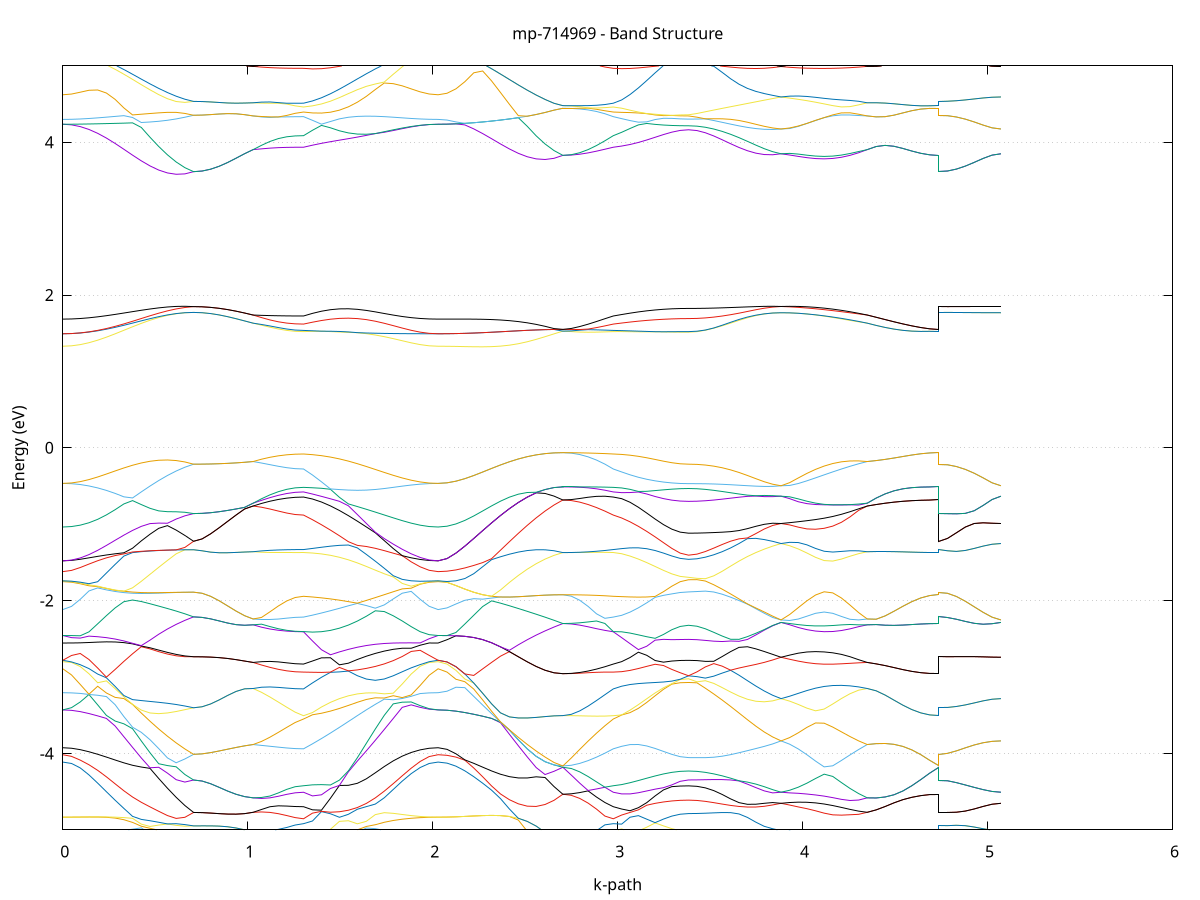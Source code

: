 set title 'mp-714969 - Band Structure'
set xlabel 'k-path'
set ylabel 'Energy (eV)'
set grid y
set yrange [-5:5]
set terminal png size 800,600
set output 'mp-714969_bands_gnuplot.png'
plot '-' using 1:2 with lines notitle, '-' using 1:2 with lines notitle, '-' using 1:2 with lines notitle, '-' using 1:2 with lines notitle, '-' using 1:2 with lines notitle, '-' using 1:2 with lines notitle, '-' using 1:2 with lines notitle, '-' using 1:2 with lines notitle, '-' using 1:2 with lines notitle, '-' using 1:2 with lines notitle, '-' using 1:2 with lines notitle, '-' using 1:2 with lines notitle, '-' using 1:2 with lines notitle, '-' using 1:2 with lines notitle, '-' using 1:2 with lines notitle, '-' using 1:2 with lines notitle, '-' using 1:2 with lines notitle, '-' using 1:2 with lines notitle, '-' using 1:2 with lines notitle, '-' using 1:2 with lines notitle, '-' using 1:2 with lines notitle, '-' using 1:2 with lines notitle, '-' using 1:2 with lines notitle, '-' using 1:2 with lines notitle, '-' using 1:2 with lines notitle, '-' using 1:2 with lines notitle, '-' using 1:2 with lines notitle, '-' using 1:2 with lines notitle, '-' using 1:2 with lines notitle, '-' using 1:2 with lines notitle, '-' using 1:2 with lines notitle, '-' using 1:2 with lines notitle, '-' using 1:2 with lines notitle, '-' using 1:2 with lines notitle, '-' using 1:2 with lines notitle, '-' using 1:2 with lines notitle, '-' using 1:2 with lines notitle, '-' using 1:2 with lines notitle, '-' using 1:2 with lines notitle, '-' using 1:2 with lines notitle, '-' using 1:2 with lines notitle, '-' using 1:2 with lines notitle, '-' using 1:2 with lines notitle, '-' using 1:2 with lines notitle, '-' using 1:2 with lines notitle, '-' using 1:2 with lines notitle, '-' using 1:2 with lines notitle, '-' using 1:2 with lines notitle, '-' using 1:2 with lines notitle, '-' using 1:2 with lines notitle, '-' using 1:2 with lines notitle, '-' using 1:2 with lines notitle, '-' using 1:2 with lines notitle, '-' using 1:2 with lines notitle, '-' using 1:2 with lines notitle, '-' using 1:2 with lines notitle, '-' using 1:2 with lines notitle, '-' using 1:2 with lines notitle, '-' using 1:2 with lines notitle, '-' using 1:2 with lines notitle, '-' using 1:2 with lines notitle, '-' using 1:2 with lines notitle, '-' using 1:2 with lines notitle, '-' using 1:2 with lines notitle, '-' using 1:2 with lines notitle, '-' using 1:2 with lines notitle, '-' using 1:2 with lines notitle, '-' using 1:2 with lines notitle, '-' using 1:2 with lines notitle, '-' using 1:2 with lines notitle, '-' using 1:2 with lines notitle, '-' using 1:2 with lines notitle, '-' using 1:2 with lines notitle, '-' using 1:2 with lines notitle, '-' using 1:2 with lines notitle, '-' using 1:2 with lines notitle, '-' using 1:2 with lines notitle, '-' using 1:2 with lines notitle, '-' using 1:2 with lines notitle, '-' using 1:2 with lines notitle, '-' using 1:2 with lines notitle, '-' using 1:2 with lines notitle, '-' using 1:2 with lines notitle, '-' using 1:2 with lines notitle, '-' using 1:2 with lines notitle, '-' using 1:2 with lines notitle, '-' using 1:2 with lines notitle, '-' using 1:2 with lines notitle, '-' using 1:2 with lines notitle, '-' using 1:2 with lines notitle, '-' using 1:2 with lines notitle, '-' using 1:2 with lines notitle, '-' using 1:2 with lines notitle, '-' using 1:2 with lines notitle, '-' using 1:2 with lines notitle, '-' using 1:2 with lines notitle, '-' using 1:2 with lines notitle, '-' using 1:2 with lines notitle, '-' using 1:2 with lines notitle, '-' using 1:2 with lines notitle, '-' using 1:2 with lines notitle, '-' using 1:2 with lines notitle
0.000000 -37.168599
0.047151 -37.167399
0.094303 -37.163899
0.141454 -37.158099
0.188605 -37.149999
0.235757 -37.139699
0.282908 -37.127399
0.330059 -37.113299
0.377211 -37.097399
0.424362 -37.079999
0.471513 -37.061299
0.518664 -37.041499
0.565816 -37.021099
0.612967 -37.000299
0.660118 -36.979599
0.707270 -36.959399
0.707270 -36.959399
0.753236 -36.960299
0.799201 -36.962599
0.845167 -36.966299
0.891133 -36.970999
0.937099 -36.976499
0.983065 -36.982399
1.029031 -36.988499
1.029031 -36.988499
1.074463 -37.002099
1.119896 -37.013799
1.165329 -37.023299
1.210761 -37.030399
1.256194 -37.034599
1.301626 -37.036099
1.301626 -37.036099
1.350135 -37.042799
1.398644 -37.050699
1.447153 -37.059799
1.495662 -37.069899
1.544171 -37.080899
1.592680 -37.092699
1.641189 -37.104899
1.689698 -37.117099
1.738207 -37.128999
1.786716 -37.139999
1.835225 -37.149699
1.883734 -37.157699
1.932243 -37.163699
1.980752 -37.167399
2.029261 -37.168599
2.029261 -37.168599
2.077450 -37.167599
2.125639 -37.164599
2.173827 -37.159699
2.222016 -37.152799
2.270205 -37.144299
2.318394 -37.134099
2.366583 -37.122399
2.414771 -37.109499
2.462960 -37.095599
2.511149 -37.080899
2.559338 -37.065599
2.607527 -37.049999
2.655715 -37.034399
2.703904 -37.018999
2.703904 -37.018999
2.749337 -37.019499
2.794769 -37.020899
2.840202 -37.023199
2.885635 -37.026499
2.931067 -37.030799
2.976500 -37.036099
2.976500 -37.036099
3.021709 -37.040899
3.066918 -37.047699
3.112127 -37.054899
3.157335 -37.061999
3.202544 -37.068199
3.247753 -37.073399
3.292962 -37.077299
3.338171 -37.079699
3.383379 -37.080499
3.383379 -37.080499
3.428844 -37.079099
3.474310 -37.074999
3.519775 -37.068399
3.565240 -37.059299
3.610705 -37.048099
3.656170 -37.034999
3.701635 -37.020499
3.747100 -37.004999
3.792565 -36.988899
3.838030 -36.972799
3.883495 -36.956999
3.883495 -36.956999
3.930112 -36.967499
3.976729 -36.976599
4.023346 -36.984299
4.069963 -36.990099
4.116580 -36.994199
4.163198 -36.996299
4.209815 -36.996699
4.256432 -36.995299
4.303049 -36.992499
4.349666 -36.988499
4.349666 -36.988499
4.397855 -36.994699
4.446043 -37.000599
4.494232 -37.005899
4.542421 -37.010399
4.590609 -37.014099
4.638798 -37.016799
4.686986 -37.018499
4.735175 -37.018999
4.735175 -36.959399
4.783364 -36.959299
4.831553 -36.958999
4.879741 -36.958499
4.927930 -36.957999
4.976119 -36.957499
5.024308 -36.957099
5.072497 -36.956999
e
0.000000 -36.904699
0.047151 -36.904099
0.094303 -36.902099
0.141454 -36.898799
0.188605 -36.894399
0.235757 -36.888799
0.282908 -36.882099
0.330059 -36.874499
0.377211 -36.874099
0.424362 -36.878999
0.471513 -36.885999
0.518664 -36.895599
0.565816 -36.907899
0.612967 -36.922999
0.660118 -36.940399
0.707270 -36.959399
0.707270 -36.959399
0.753236 -36.960299
0.799201 -36.962599
0.845167 -36.966299
0.891133 -36.970999
0.937099 -36.976499
0.983065 -36.982399
1.029031 -36.988499
1.029031 -36.988499
1.074463 -36.983099
1.119896 -36.978799
1.165329 -36.975399
1.210761 -36.973099
1.256194 -36.971699
1.301626 -36.971299
1.301626 -36.971299
1.350135 -36.955399
1.398644 -36.938799
1.447153 -36.922599
1.495662 -36.907699
1.544171 -36.895199
1.592680 -36.885399
1.641189 -36.878299
1.689698 -36.873499
1.738207 -36.878899
1.786716 -36.886899
1.835225 -36.893399
1.883734 -36.898399
1.932243 -36.901899
1.980752 -36.903999
2.029261 -36.904699
2.029261 -36.904699
2.077450 -36.905299
2.125639 -36.906999
2.173827 -36.909899
2.222016 -36.913899
2.270205 -36.919099
2.318394 -36.925599
2.366583 -36.933299
2.414771 -36.942299
2.462960 -36.952399
2.511149 -36.963799
2.559338 -36.976299
2.607527 -36.989699
2.655715 -37.004099
2.703904 -37.018999
2.703904 -37.018999
2.749337 -37.017599
2.794769 -37.013299
2.840202 -37.006199
2.885635 -36.996599
2.931067 -36.984899
2.976500 -36.971299
2.976500 -36.971299
3.021709 -36.961699
3.066918 -36.949999
3.112127 -36.937499
3.157335 -36.924699
3.202544 -36.911899
3.247753 -36.899399
3.292962 -36.887299
3.338171 -36.875699
3.383379 -36.866699
3.383379 -36.866699
3.428844 -36.867499
3.474310 -36.869899
3.519775 -36.873799
3.565240 -36.879199
3.610705 -36.886099
3.656170 -36.894399
3.701635 -36.904199
3.747100 -36.915399
3.792565 -36.927999
3.838030 -36.941999
3.883495 -36.956999
3.883495 -36.956999
3.930112 -36.947099
3.976729 -36.939799
4.023346 -36.935799
4.069963 -36.935499
4.116580 -36.938799
4.163198 -36.945099
4.209815 -36.953699
4.256432 -36.964099
4.303049 -36.975799
4.349666 -36.988499
4.349666 -36.988499
4.397855 -36.994699
4.446043 -37.000599
4.494232 -37.005899
4.542421 -37.010399
4.590609 -37.014099
4.638798 -37.016799
4.686986 -37.018499
4.735175 -37.018999
4.735175 -36.959399
4.783364 -36.959299
4.831553 -36.958999
4.879741 -36.958499
4.927930 -36.957999
4.976119 -36.957499
5.024308 -36.957099
5.072497 -36.956999
e
0.000000 -36.865399
0.047151 -36.865499
0.094303 -36.865599
0.141454 -36.865899
0.188605 -36.866399
0.235757 -36.867299
0.282908 -36.868699
0.330059 -36.870799
0.377211 -36.866099
0.424362 -36.857199
0.471513 -36.847899
0.518664 -36.838599
0.565816 -36.829699
0.612967 -36.821699
0.660118 -36.815299
0.707270 -36.811199
0.707270 -36.811199
0.753236 -36.810499
0.799201 -36.808599
0.845167 -36.805799
0.891133 -36.802599
0.937099 -36.799899
0.983065 -36.798599
1.029031 -36.798499
1.029031 -36.798499
1.074463 -36.798699
1.119896 -36.799099
1.165329 -36.799499
1.210761 -36.799799
1.256194 -36.799999
1.301626 -36.800099
1.301626 -36.800099
1.350135 -36.798399
1.398644 -36.795699
1.447153 -36.803599
1.495662 -36.818299
1.544171 -36.832699
1.592680 -36.846099
1.641189 -36.858399
1.689698 -36.869399
1.738207 -36.870299
1.786716 -36.868299
1.835225 -36.866999
1.883734 -36.866199
1.932243 -36.865699
1.980752 -36.865499
2.029261 -36.865399
2.029261 -36.865399
2.077450 -36.864899
2.125639 -36.863199
2.173827 -36.860399
2.222016 -36.856599
2.270205 -36.851799
2.318394 -36.846199
2.366583 -36.839899
2.414771 -36.833099
2.462960 -36.825999
2.511149 -36.818999
2.559338 -36.812399
2.607527 -36.806899
2.655715 -36.803099
2.703904 -36.801799
2.703904 -36.801799
2.749337 -36.801799
2.794769 -36.801799
2.840202 -36.801699
2.885635 -36.801499
2.931067 -36.800999
2.976500 -36.800099
2.976500 -36.800099
3.021709 -36.800599
3.066918 -36.803599
3.112127 -36.808999
3.157335 -36.816099
3.202544 -36.824399
3.247753 -36.833399
3.292962 -36.843099
3.338171 -36.853199
3.383379 -36.861699
3.383379 -36.861699
3.428844 -36.861299
3.474310 -36.860099
3.519775 -36.858199
3.565240 -36.855699
3.610705 -36.852499
3.656170 -36.848799
3.701635 -36.844799
3.747100 -36.840599
3.792565 -36.836599
3.838030 -36.832999
3.883495 -36.829999
3.883495 -36.829999
3.930112 -36.831599
3.976729 -36.832099
4.023346 -36.830799
4.069963 -36.827399
4.116580 -36.821799
4.163198 -36.814499
4.209815 -36.810099
4.256432 -36.805899
4.303049 -36.801799
4.349666 -36.798499
4.349666 -36.798499
4.397855 -36.798899
4.446043 -36.799499
4.494232 -36.800199
4.542421 -36.800699
4.590609 -36.801199
4.638798 -36.801499
4.686986 -36.801699
4.735175 -36.801799
4.735175 -36.811199
4.783364 -36.812699
4.831553 -36.816399
4.879741 -36.820499
4.927930 -36.824399
4.976119 -36.827399
5.024308 -36.829299
5.072497 -36.829999
e
0.000000 -36.865399
0.047151 -36.864999
0.094303 -36.863499
0.141454 -36.861199
0.188605 -36.857999
0.235757 -36.853899
0.282908 -36.849199
0.330059 -36.843799
0.377211 -36.837999
0.424362 -36.831899
0.471513 -36.825699
0.518664 -36.819899
0.565816 -36.814899
0.612967 -36.811299
0.660118 -36.809899
0.707270 -36.811199
0.707270 -36.811199
0.753236 -36.810499
0.799201 -36.808599
0.845167 -36.805799
0.891133 -36.802599
0.937099 -36.799899
0.983065 -36.798599
1.029031 -36.798499
1.029031 -36.798499
1.074463 -36.798499
1.119896 -36.798499
1.165329 -36.798299
1.210761 -36.798199
1.256194 -36.797999
1.301626 -36.797999
1.301626 -36.797999
1.350135 -36.796799
1.398644 -36.795499
1.447153 -36.801299
1.495662 -36.809999
1.544171 -36.818399
1.592680 -36.826399
1.641189 -36.833899
1.689698 -36.840899
1.738207 -36.847099
1.786716 -36.852499
1.835225 -36.857099
1.883734 -36.860699
1.932243 -36.863299
1.980752 -36.864899
2.029261 -36.865399
2.029261 -36.865399
2.077450 -36.864799
2.125639 -36.863199
2.173827 -36.860399
2.222016 -36.856599
2.270205 -36.851799
2.318394 -36.846199
2.366583 -36.839899
2.414771 -36.833099
2.462960 -36.825999
2.511149 -36.818999
2.559338 -36.812399
2.607527 -36.806899
2.655715 -36.803099
2.703904 -36.801799
2.703904 -36.801799
2.749337 -36.801699
2.794769 -36.801299
2.840202 -36.800699
2.885635 -36.799899
2.931067 -36.798999
2.976500 -36.797999
2.976500 -36.797999
3.021709 -36.798899
3.066918 -36.802599
3.112127 -36.807699
3.157335 -36.812899
3.202544 -36.817499
3.247753 -36.821299
3.292962 -36.824099
3.338171 -36.825899
3.383379 -36.826499
3.383379 -36.826499
3.428844 -36.826299
3.474310 -36.825999
3.519775 -36.825399
3.565240 -36.824899
3.610705 -36.824499
3.656170 -36.824299
3.701635 -36.824399
3.747100 -36.824899
3.792565 -36.825999
3.838030 -36.827599
3.883495 -36.829999
3.883495 -36.829999
3.930112 -36.827999
3.976729 -36.825699
4.023346 -36.823199
4.069963 -36.820499
4.116580 -36.817399
4.163198 -36.813899
4.209815 -36.806299
4.256432 -36.798199
4.303049 -36.796199
4.349666 -36.798399
4.349666 -36.798399
4.397855 -36.798899
4.446043 -36.799499
4.494232 -36.800099
4.542421 -36.800699
4.590609 -36.801199
4.638798 -36.801499
4.686986 -36.801699
4.735175 -36.801799
4.735175 -36.811199
4.783364 -36.812699
4.831553 -36.816399
4.879741 -36.820499
4.927930 -36.824399
4.976119 -36.827399
5.024308 -36.829299
5.072497 -36.829999
e
0.000000 -36.787799
0.047151 -36.787799
0.094303 -36.787999
0.141454 -36.788199
0.188605 -36.788399
0.235757 -36.788799
0.282908 -36.789199
0.330059 -36.789599
0.377211 -36.790099
0.424362 -36.790499
0.471513 -36.790899
0.518664 -36.791099
0.565816 -36.791099
0.612967 -36.790699
0.660118 -36.789699
0.707270 -36.787899
0.707270 -36.787899
0.753236 -36.787999
0.799201 -36.788299
0.845167 -36.788499
0.891133 -36.788299
0.937099 -36.786899
0.983065 -36.783399
1.029031 -36.778399
1.029031 -36.778399
1.074463 -36.775999
1.119896 -36.774899
1.165329 -36.774499
1.210761 -36.774499
1.256194 -36.774599
1.301626 -36.774599
1.301626 -36.774599
1.350135 -36.783499
1.398644 -36.792399
1.447153 -36.794499
1.495662 -36.793399
1.544171 -36.792399
1.592680 -36.791499
1.641189 -36.790699
1.689698 -36.789999
1.738207 -36.789399
1.786716 -36.788899
1.835225 -36.788499
1.883734 -36.788199
1.932243 -36.787999
1.980752 -36.787799
2.029261 -36.787799
2.029261 -36.787799
2.077450 -36.787499
2.125639 -36.786499
2.173827 -36.784899
2.222016 -36.782599
2.270205 -36.779799
2.318394 -36.776399
2.366583 -36.772399
2.414771 -36.767999
2.462960 -36.763199
2.511149 -36.757999
2.559338 -36.752599
2.607527 -36.746899
2.655715 -36.740999
2.703904 -36.735099
2.703904 -36.735099
2.749337 -36.737999
2.794769 -36.743999
2.840202 -36.750999
2.885635 -36.758599
2.931067 -36.766499
2.976500 -36.774599
2.976500 -36.774599
3.021709 -36.777799
3.066918 -36.777999
3.112127 -36.776699
3.157335 -36.774799
3.202544 -36.773699
3.247753 -36.773699
3.292962 -36.773599
3.338171 -36.773599
3.383379 -36.773599
3.383379 -36.773599
3.428844 -36.774099
3.474310 -36.775099
3.519775 -36.775999
3.565240 -36.776699
3.610705 -36.777099
3.656170 -36.776899
3.701635 -36.776099
3.747100 -36.774599
3.792565 -36.772099
3.838030 -36.768599
3.883495 -36.764099
3.883495 -36.764099
3.930112 -36.768099
3.976729 -36.772399
4.023346 -36.776499
4.069963 -36.780199
4.116580 -36.783599
4.163198 -36.786599
4.209815 -36.789399
4.256432 -36.791199
4.303049 -36.786699
4.349666 -36.778399
4.349666 -36.778399
4.397855 -36.772099
4.446043 -36.765499
4.494232 -36.758899
4.542421 -36.752399
4.590609 -36.746299
4.638798 -36.740899
4.686986 -36.736799
4.735175 -36.735099
4.735175 -36.787899
4.783364 -36.786199
4.831553 -36.782099
4.879741 -36.777199
4.927930 -36.772299
4.976119 -36.768099
5.024308 -36.765199
5.072497 -36.764099
e
0.000000 -36.681799
0.047151 -36.682099
0.094303 -36.683099
0.141454 -36.684799
0.188605 -36.687099
0.235757 -36.695499
0.282908 -36.706399
0.330059 -36.718399
0.377211 -36.730999
0.424362 -36.743499
0.471513 -36.755299
0.518664 -36.765699
0.565816 -36.774099
0.612967 -36.780399
0.660118 -36.784899
0.707270 -36.787899
0.707270 -36.787899
0.753236 -36.787999
0.799201 -36.788299
0.845167 -36.788499
0.891133 -36.788299
0.937099 -36.786899
0.983065 -36.783399
1.029031 -36.778399
1.029031 -36.778399
1.074463 -36.773799
1.119896 -36.769599
1.165329 -36.766099
1.210761 -36.763399
1.256194 -36.761699
1.301626 -36.761099
1.301626 -36.761099
1.350135 -36.774499
1.398644 -36.788799
1.447153 -36.790899
1.495662 -36.784099
1.544171 -36.774699
1.592680 -36.762599
1.641189 -36.748599
1.689698 -36.733499
1.738207 -36.718399
1.786716 -36.704399
1.835225 -36.691999
1.883734 -36.684899
1.932243 -36.683199
1.980752 -36.682099
2.029261 -36.681799
2.029261 -36.681799
2.077450 -36.682099
2.125639 -36.683099
2.173827 -36.684799
2.222016 -36.687099
2.270205 -36.689999
2.318394 -36.693499
2.366583 -36.697499
2.414771 -36.701899
2.462960 -36.706799
2.511149 -36.711999
2.559338 -36.717599
2.607527 -36.723299
2.655715 -36.729199
2.703904 -36.735099
2.703904 -36.735099
2.749337 -36.734899
2.794769 -36.734199
2.840202 -36.733199
2.885635 -36.740199
2.931067 -36.749899
2.976500 -36.761099
2.976500 -36.761099
3.021709 -36.766899
3.066918 -36.770699
3.112127 -36.772699
3.157335 -36.773399
3.202544 -36.772799
3.247753 -36.771099
3.292962 -36.769699
3.338171 -36.768899
3.383379 -36.768599
3.383379 -36.768599
3.428844 -36.767899
3.474310 -36.766199
3.519775 -36.764099
3.565240 -36.761699
3.610705 -36.759099
3.656170 -36.756299
3.701635 -36.753299
3.747100 -36.749999
3.792565 -36.753899
3.838030 -36.759099
3.883495 -36.764099
3.883495 -36.764099
3.930112 -36.760799
3.976729 -36.757999
4.023346 -36.757099
4.069963 -36.758699
4.116580 -36.761799
4.163198 -36.765399
4.209815 -36.769199
4.256432 -36.772999
4.303049 -36.776399
4.349666 -36.778299
4.349666 -36.778299
4.397855 -36.772099
4.446043 -36.765499
4.494232 -36.758799
4.542421 -36.752299
4.590609 -36.746299
4.638798 -36.740899
4.686986 -36.736799
4.735175 -36.735099
4.735175 -36.787899
4.783364 -36.786199
4.831553 -36.782099
4.879741 -36.777199
4.927930 -36.772299
4.976119 -36.768099
5.024308 -36.765199
5.072497 -36.764099
e
0.000000 -36.668299
0.047151 -36.669499
0.094303 -36.672899
0.141454 -36.678499
0.188605 -36.686099
0.235757 -36.689999
0.282908 -36.693499
0.330059 -36.697599
0.377211 -36.702199
0.424362 -36.707199
0.471513 -36.712399
0.518664 -36.717699
0.565816 -36.722699
0.612967 -36.726999
0.660118 -36.729999
0.707270 -36.730999
0.707270 -36.730999
0.753236 -36.730599
0.799201 -36.729499
0.845167 -36.727899
0.891133 -36.725899
0.937099 -36.723699
0.983065 -36.721499
1.029031 -36.719499
1.029031 -36.719499
1.074463 -36.721499
1.119896 -36.723299
1.165329 -36.724899
1.210761 -36.726199
1.256194 -36.727099
1.301626 -36.727399
1.301626 -36.727399
1.350135 -36.724499
1.398644 -36.721099
1.447153 -36.717499
1.495662 -36.713499
1.544171 -36.709399
1.592680 -36.705199
1.641189 -36.701099
1.689698 -36.697099
1.738207 -36.693399
1.786716 -36.690099
1.835225 -36.687199
1.883734 -36.681899
1.932243 -36.674399
1.980752 -36.669799
2.029261 -36.668299
2.029261 -36.668299
2.077450 -36.668799
2.125639 -36.670099
2.173827 -36.672199
2.222016 -36.675199
2.270205 -36.678999
2.318394 -36.683499
2.366583 -36.688699
2.414771 -36.694399
2.462960 -36.700399
2.511149 -36.706499
2.559338 -36.712299
2.607527 -36.717199
2.655715 -36.720599
2.703904 -36.721799
2.703904 -36.721799
2.749337 -36.722999
2.794769 -36.726499
2.840202 -36.732299
2.885635 -36.731699
2.931067 -36.729699
2.976500 -36.727399
2.976500 -36.727399
3.021709 -36.726499
3.066918 -36.726399
3.112127 -36.726999
3.157335 -36.727999
3.202544 -36.729099
3.247753 -36.730199
3.292962 -36.731099
3.338171 -36.731699
3.383379 -36.731899
3.383379 -36.731899
3.428844 -36.732099
3.474310 -36.732899
3.519775 -36.734199
3.565240 -36.736099
3.610705 -36.738399
3.656170 -36.741299
3.701635 -36.744899
3.747100 -36.749099
3.792565 -36.746499
3.838030 -36.742599
3.883495 -36.738099
3.883495 -36.738099
3.930112 -36.741299
3.976729 -36.743699
4.023346 -36.744199
4.069963 -36.742199
4.116580 -36.738899
4.163198 -36.735099
4.209815 -36.731199
4.256432 -36.727199
4.303049 -36.723299
4.349666 -36.719499
4.349666 -36.719499
4.397855 -36.717799
4.446043 -36.716699
4.494232 -36.716199
4.542421 -36.716499
4.590609 -36.717499
4.638798 -36.719099
4.686986 -36.720899
4.735175 -36.721799
4.735175 -36.730999
4.783364 -36.731199
4.831553 -36.731999
4.879741 -36.733199
4.927930 -36.734699
4.976119 -36.736299
5.024308 -36.737599
5.072497 -36.738099
e
0.000000 -36.668299
0.047151 -36.668699
0.094303 -36.669899
0.141454 -36.671999
0.188605 -36.674799
0.235757 -36.678399
0.282908 -36.682899
0.330059 -36.687999
0.377211 -36.693899
0.424362 -36.700299
0.471513 -36.706999
0.518664 -36.713799
0.565816 -36.720299
0.612967 -36.725799
0.660118 -36.729499
0.707270 -36.730999
0.707270 -36.730999
0.753236 -36.730599
0.799201 -36.729499
0.845167 -36.727899
0.891133 -36.725899
0.937099 -36.723699
0.983065 -36.721499
1.029031 -36.719499
1.029031 -36.719499
1.074463 -36.714399
1.119896 -36.708799
1.165329 -36.703599
1.210761 -36.699399
1.256194 -36.696799
1.301626 -36.695899
1.301626 -36.695899
1.350135 -36.691799
1.398644 -36.688099
1.447153 -36.684899
1.495662 -36.681899
1.544171 -36.679399
1.592680 -36.677099
1.641189 -36.675199
1.689698 -36.673499
1.738207 -36.672099
1.786716 -36.670899
1.835225 -36.669899
1.883734 -36.669199
1.932243 -36.668699
1.980752 -36.668399
2.029261 -36.668299
2.029261 -36.668299
2.077450 -36.668699
2.125639 -36.669999
2.173827 -36.672199
2.222016 -36.675199
2.270205 -36.678999
2.318394 -36.683499
2.366583 -36.688699
2.414771 -36.694299
2.462960 -36.700399
2.511149 -36.706499
2.559338 -36.712199
2.607527 -36.717199
2.655715 -36.720599
2.703904 -36.721799
2.703904 -36.721799
2.749337 -36.719299
2.794769 -36.714499
2.840202 -36.709499
2.885635 -36.704599
2.931067 -36.700099
2.976500 -36.695899
2.976500 -36.695899
3.021709 -36.693099
3.066918 -36.689699
3.112127 -36.685899
3.157335 -36.682199
3.202544 -36.678899
3.247753 -36.676199
3.292962 -36.674099
3.338171 -36.672899
3.383379 -36.672499
3.383379 -36.672499
3.428844 -36.673499
3.474310 -36.676299
3.519775 -36.680999
3.565240 -36.687199
3.610705 -36.694599
3.656170 -36.702799
3.701635 -36.711299
3.747100 -36.719399
3.792565 -36.726699
3.838030 -36.732899
3.883495 -36.738099
3.883495 -36.738099
3.930112 -36.734199
3.976729 -36.730099
4.023346 -36.726399
4.069963 -36.723199
4.116580 -36.720699
4.163198 -36.718999
4.209815 -36.718099
4.256432 -36.717999
4.303049 -36.718499
4.349666 -36.719499
4.349666 -36.719499
4.397855 -36.717799
4.446043 -36.716699
4.494232 -36.716199
4.542421 -36.716499
4.590609 -36.717499
4.638798 -36.719099
4.686986 -36.720899
4.735175 -36.721799
4.735175 -36.730999
4.783364 -36.731199
4.831553 -36.731999
4.879741 -36.733199
4.927930 -36.734699
4.976119 -36.736299
5.024308 -36.737599
5.072497 -36.738099
e
0.000000 -36.472099
0.047151 -36.471899
0.094303 -36.471099
0.141454 -36.469899
0.188605 -36.468299
0.235757 -36.466099
0.282908 -36.463499
0.330059 -36.460499
0.377211 -36.456999
0.424362 -36.453099
0.471513 -36.448899
0.518664 -36.444299
0.565816 -36.439399
0.612967 -36.434299
0.660118 -36.428999
0.707270 -36.423599
0.707270 -36.423599
0.753236 -36.423699
0.799201 -36.424199
0.845167 -36.424999
0.891133 -36.426199
0.937099 -36.427899
0.983065 -36.429899
1.029031 -36.432199
1.029031 -36.432199
1.074463 -36.435199
1.119896 -36.437799
1.165329 -36.439699
1.210761 -36.441199
1.256194 -36.442099
1.301626 -36.442399
1.301626 -36.442399
1.350135 -36.441999
1.398644 -36.442499
1.447153 -36.444099
1.495662 -36.446699
1.544171 -36.449899
1.592680 -36.453299
1.641189 -36.456799
1.689698 -36.460199
1.738207 -36.463199
1.786716 -36.465899
1.835225 -36.468099
1.883734 -36.469799
1.932243 -36.471099
1.980752 -36.471899
2.029261 -36.472099
2.029261 -36.472099
2.077450 -36.471999
2.125639 -36.471899
2.173827 -36.471499
2.222016 -36.470999
2.270205 -36.470399
2.318394 -36.469499
2.366583 -36.468299
2.414771 -36.466799
2.462960 -36.464799
2.511149 -36.462499
2.559338 -36.459699
2.607527 -36.456299
2.655715 -36.452399
2.703904 -36.447999
2.703904 -36.447999
2.749337 -36.447699
2.794769 -36.446999
2.840202 -36.445899
2.885635 -36.444599
2.931067 -36.443299
2.976500 -36.442399
2.976500 -36.442399
3.021709 -36.442899
3.066918 -36.443899
3.112127 -36.444899
3.157335 -36.445699
3.202544 -36.446299
3.247753 -36.446799
3.292962 -36.446999
3.338171 -36.447199
3.383379 -36.447299
3.383379 -36.447299
3.428844 -36.446999
3.474310 -36.446299
3.519775 -36.445199
3.565240 -36.443499
3.610705 -36.441499
3.656170 -36.438999
3.701635 -36.436199
3.747100 -36.433099
3.792565 -36.429699
3.838030 -36.426299
3.883495 -36.422899
3.883495 -36.422899
3.930112 -36.424999
3.976729 -36.426899
4.023346 -36.428499
4.069963 -36.429899
4.116580 -36.430999
4.163198 -36.431799
4.209815 -36.432399
4.256432 -36.432599
4.303049 -36.432599
4.349666 -36.432199
4.349666 -36.432199
4.397855 -36.434899
4.446043 -36.437699
4.494232 -36.440399
4.542421 -36.442899
4.590609 -36.444999
4.638798 -36.446599
4.686986 -36.447599
4.735175 -36.447999
4.735175 -36.423599
4.783364 -36.423499
4.831553 -36.423499
4.879741 -36.423299
4.927930 -36.423199
4.976119 -36.422999
5.024308 -36.422899
5.072497 -36.422899
e
0.000000 -36.379599
0.047151 -36.379799
0.094303 -36.380299
0.141454 -36.381199
0.188605 -36.382399
0.235757 -36.383899
0.282908 -36.385499
0.330059 -36.387199
0.377211 -36.388999
0.424362 -36.391699
0.471513 -36.396599
0.518664 -36.401699
0.565816 -36.407099
0.612967 -36.412499
0.660118 -36.418099
0.707270 -36.423599
0.707270 -36.423599
0.753236 -36.423699
0.799201 -36.424199
0.845167 -36.424999
0.891133 -36.426199
0.937099 -36.427899
0.983065 -36.429899
1.029031 -36.432199
1.029031 -36.432199
1.074463 -36.432599
1.119896 -36.433399
1.165329 -36.434199
1.210761 -36.434899
1.256194 -36.435399
1.301626 -36.435599
1.301626 -36.435599
1.350135 -36.431199
1.398644 -36.426199
1.447153 -36.420899
1.495662 -36.415299
1.544171 -36.409399
1.592680 -36.403499
1.641189 -36.397599
1.689698 -36.391799
1.738207 -36.386399
1.786716 -36.384299
1.835225 -36.382699
1.883734 -36.381299
1.932243 -36.380399
1.980752 -36.379799
2.029261 -36.379599
2.029261 -36.379599
2.077450 -36.380199
2.125639 -36.381999
2.173827 -36.384899
2.222016 -36.388899
2.270205 -36.393799
2.318394 -36.399399
2.366583 -36.405499
2.414771 -36.411899
2.462960 -36.418499
2.511149 -36.424999
2.559338 -36.431399
2.607527 -36.437399
2.655715 -36.442899
2.703904 -36.447999
2.703904 -36.447999
2.749337 -36.447599
2.794769 -36.446499
2.840202 -36.444699
2.885635 -36.442299
2.931067 -36.439199
2.976500 -36.435599
2.976500 -36.435599
3.021709 -36.432499
3.066918 -36.428799
3.112127 -36.425699
3.157335 -36.423399
3.202544 -36.421999
3.247753 -36.421199
3.292962 -36.420899
3.338171 -36.420799
3.383379 -36.420699
3.383379 -36.420699
3.428844 -36.420599
3.474310 -36.420099
3.519775 -36.419499
3.565240 -36.418599
3.610705 -36.417699
3.656170 -36.416899
3.701635 -36.416399
3.747100 -36.416599
3.792565 -36.417699
3.838030 -36.419899
3.883495 -36.422899
3.883495 -36.422899
3.930112 -36.420999
3.976729 -36.419799
4.023346 -36.419299
4.069963 -36.419399
4.116580 -36.420099
4.163198 -36.421199
4.209815 -36.422999
4.256432 -36.425399
4.303049 -36.428499
4.349666 -36.432199
4.349666 -36.432199
4.397855 -36.434899
4.446043 -36.437699
4.494232 -36.440399
4.542421 -36.442899
4.590609 -36.444999
4.638798 -36.446599
4.686986 -36.447599
4.735175 -36.447999
4.735175 -36.423599
4.783364 -36.423499
4.831553 -36.423499
4.879741 -36.423299
4.927930 -36.423199
4.976119 -36.422999
5.024308 -36.422899
5.072497 -36.422899
e
0.000000 -36.368299
0.047151 -36.368599
0.094303 -36.369599
0.141454 -36.371099
0.188605 -36.373299
0.235757 -36.375999
0.282908 -36.379299
0.330059 -36.382999
0.377211 -36.387199
0.424362 -36.390699
0.471513 -36.392199
0.518664 -36.393499
0.565816 -36.394499
0.612967 -36.395199
0.660118 -36.395399
0.707270 -36.395299
0.707270 -36.395299
0.753236 -36.395199
0.799201 -36.394999
0.845167 -36.394599
0.891133 -36.393999
0.937099 -36.393199
0.983065 -36.391999
1.029031 -36.390699
1.029031 -36.390699
1.074463 -36.391299
1.119896 -36.391799
1.165329 -36.392299
1.210761 -36.392599
1.256194 -36.392799
1.301626 -36.392899
1.301626 -36.392899
1.350135 -36.395299
1.398644 -36.396699
1.447153 -36.396999
1.495662 -36.396299
1.544171 -36.394799
1.592680 -36.392899
1.641189 -36.390699
1.689698 -36.388399
1.738207 -36.386299
1.786716 -36.381299
1.835225 -36.376899
1.883734 -36.373299
1.932243 -36.370599
1.980752 -36.368899
2.029261 -36.368299
2.029261 -36.368299
2.077450 -36.368499
2.125639 -36.368999
2.173827 -36.369799
2.222016 -36.370799
2.270205 -36.371999
2.318394 -36.373399
2.366583 -36.374799
2.414771 -36.376199
2.462960 -36.377599
2.511149 -36.378799
2.559338 -36.379799
2.607527 -36.380499
2.655715 -36.380999
2.703904 -36.381099
2.703904 -36.381099
2.749337 -36.381599
2.794769 -36.382899
2.840202 -36.384899
2.885635 -36.387399
2.931067 -36.390199
2.976500 -36.392899
2.976500 -36.392899
3.021709 -36.394099
3.066918 -36.394599
3.112127 -36.394399
3.157335 -36.393499
3.202544 -36.391999
3.247753 -36.390299
3.292962 -36.388699
3.338171 -36.387699
3.383379 -36.387299
3.383379 -36.387299
3.428844 -36.387399
3.474310 -36.387699
3.519775 -36.388199
3.565240 -36.388899
3.610705 -36.389799
3.656170 -36.390799
3.701635 -36.391899
3.747100 -36.393899
3.792565 -36.395699
3.838030 -36.396399
3.883495 -36.396199
3.883495 -36.396199
3.930112 -36.396499
3.976729 -36.396599
4.023346 -36.396499
4.069963 -36.396199
4.116580 -36.395799
4.163198 -36.395099
4.209815 -36.394199
4.256432 -36.393199
4.303049 -36.391999
4.349666 -36.390699
4.349666 -36.390699
4.397855 -36.389099
4.446043 -36.387399
4.494232 -36.385699
4.542421 -36.384199
4.590609 -36.382899
4.638798 -36.381999
4.686986 -36.381299
4.735175 -36.381099
4.735175 -36.395299
4.783364 -36.395299
4.831553 -36.395399
4.879741 -36.395599
4.927930 -36.395799
4.976119 -36.395999
5.024308 -36.396099
5.072497 -36.396199
e
0.000000 -36.368299
0.047151 -36.368599
0.094303 -36.369499
0.141454 -36.370799
0.188605 -36.372599
0.235757 -36.374799
0.282908 -36.377299
0.330059 -36.379999
0.377211 -36.382699
0.424362 -36.385299
0.471513 -36.387799
0.518664 -36.390099
0.565816 -36.391999
0.612967 -36.393499
0.660118 -36.394599
0.707270 -36.395299
0.707270 -36.395299
0.753236 -36.395199
0.799201 -36.394999
0.845167 -36.394599
0.891133 -36.393999
0.937099 -36.393199
0.983065 -36.391999
1.029031 -36.390699
1.029031 -36.390699
1.074463 -36.387799
1.119896 -36.384999
1.165329 -36.382399
1.210761 -36.380399
1.256194 -36.379099
1.301626 -36.378599
1.301626 -36.378599
1.350135 -36.377799
1.398644 -36.376899
1.447153 -36.375899
1.495662 -36.374899
1.544171 -36.373999
1.592680 -36.372999
1.641189 -36.372099
1.689698 -36.371299
1.738207 -36.370499
1.786716 -36.369899
1.835225 -36.369299
1.883734 -36.368899
1.932243 -36.368599
1.980752 -36.368399
2.029261 -36.368299
2.029261 -36.368299
2.077450 -36.368499
2.125639 -36.368999
2.173827 -36.369799
2.222016 -36.370799
2.270205 -36.371999
2.318394 -36.373399
2.366583 -36.374799
2.414771 -36.376199
2.462960 -36.377599
2.511149 -36.378799
2.559338 -36.379799
2.607527 -36.380499
2.655715 -36.380999
2.703904 -36.381099
2.703904 -36.381099
2.749337 -36.381099
2.794769 -36.380799
2.840202 -36.380499
2.885635 -36.379999
2.931067 -36.379299
2.976500 -36.378599
2.976500 -36.378599
3.021709 -36.378099
3.066918 -36.377499
3.112127 -36.376899
3.157335 -36.376199
3.202544 -36.375499
3.247753 -36.374999
3.292962 -36.374499
3.338171 -36.374299
3.383379 -36.374199
3.383379 -36.374199
3.428844 -36.374599
3.474310 -36.375999
3.519775 -36.378199
3.565240 -36.380999
3.610705 -36.384299
3.656170 -36.387799
3.701635 -36.391099
3.747100 -36.393099
3.792565 -36.394299
3.838030 -36.395399
3.883495 -36.396199
3.883495 -36.396199
3.930112 -36.395499
3.976729 -36.394599
4.023346 -36.393599
4.069963 -36.392699
4.116580 -36.392099
4.163198 -36.391699
4.209815 -36.391599
4.256432 -36.391399
4.303049 -36.391199
4.349666 -36.390699
4.349666 -36.390699
4.397855 -36.389099
4.446043 -36.387399
4.494232 -36.385699
4.542421 -36.384199
4.590609 -36.382899
4.638798 -36.381899
4.686986 -36.381299
4.735175 -36.381099
4.735175 -36.395299
4.783364 -36.395299
4.831553 -36.395399
4.879741 -36.395599
4.927930 -36.395799
4.976119 -36.395999
5.024308 -36.396099
5.072497 -36.396199
e
0.000000 -18.874699
0.047151 -18.871099
0.094303 -18.860599
0.141454 -18.843199
0.188605 -18.819299
0.235757 -18.788899
0.282908 -18.752499
0.330059 -18.710499
0.377211 -18.663599
0.424362 -18.612199
0.471513 -18.556999
0.518664 -18.498799
0.565816 -18.438399
0.612967 -18.376799
0.660118 -18.314899
0.707270 -18.253999
0.707270 -18.253999
0.753236 -18.254599
0.799201 -18.256399
0.845167 -18.259299
0.891133 -18.263299
0.937099 -18.268399
0.983065 -18.274299
1.029031 -18.280899
1.029031 -18.280899
1.074463 -18.315399
1.119896 -18.345399
1.165329 -18.369599
1.210761 -18.387499
1.256194 -18.398399
1.301626 -18.402099
1.301626 -18.402099
1.350135 -18.432099
1.398644 -18.466199
1.447153 -18.503799
1.495662 -18.544199
1.544171 -18.586299
1.592680 -18.629399
1.641189 -18.672199
1.689698 -18.713599
1.738207 -18.752299
1.786716 -18.787299
1.835225 -18.817399
1.883734 -18.841899
1.932243 -18.859899
1.980752 -18.870899
2.029261 -18.874699
2.029261 -18.874699
2.077450 -18.870999
2.125639 -18.860199
2.173827 -18.842299
2.222016 -18.817699
2.270205 -18.786599
2.318394 -18.749499
2.366583 -18.706999
2.414771 -18.659599
2.462960 -18.608199
2.511149 -18.553399
2.559338 -18.496399
2.607527 -18.438099
2.655715 -18.379599
2.703904 -18.322199
2.703904 -18.322199
2.749337 -18.324499
2.794769 -18.331199
2.840202 -18.342399
2.885635 -18.357999
2.931067 -18.377899
2.976500 -18.402099
2.976500 -18.402099
3.021709 -18.423199
3.066918 -18.451899
3.112127 -18.481999
3.157335 -18.510499
3.202544 -18.535599
3.247753 -18.556099
3.292962 -18.571199
3.338171 -18.580499
3.383379 -18.583599
3.383379 -18.583599
3.428844 -18.579999
3.474310 -18.569499
3.519775 -18.552099
3.565240 -18.528399
3.610705 -18.499099
3.656170 -18.464699
3.701635 -18.426199
3.747100 -18.384599
3.792565 -18.340899
3.838030 -18.296099
3.883495 -18.251299
3.883495 -18.251299
3.930112 -18.280799
3.976729 -18.305499
4.023346 -18.324699
4.069963 -18.337599
4.116580 -18.343899
4.163198 -18.343499
4.209815 -18.336499
4.256432 -18.323299
4.303049 -18.304499
4.349666 -18.280899
4.349666 -18.280899
4.397855 -18.288199
4.446043 -18.295599
4.494232 -18.302799
4.542421 -18.309199
4.590609 -18.314599
4.638798 -18.318799
4.686986 -18.321299
4.735175 -18.322199
4.735175 -18.253999
4.783364 -18.253899
4.831553 -18.253499
4.879741 -18.252999
4.927930 -18.252399
4.976119 -18.251799
5.024308 -18.251499
5.072497 -18.251299
e
0.000000 -18.080799
0.047151 -18.079499
0.094303 -18.075699
0.141454 -18.069699
0.188605 -18.061499
0.235757 -18.051799
0.282908 -18.041499
0.330059 -18.032099
0.377211 -18.025699
0.424362 -18.025699
0.471513 -18.036099
0.518664 -18.059499
0.565816 -18.095699
0.612967 -18.142099
0.660118 -18.195799
0.707270 -18.253999
0.707270 -18.253999
0.753236 -18.254599
0.799201 -18.256399
0.845167 -18.259299
0.891133 -18.263299
0.937099 -18.268399
0.983065 -18.274299
1.029031 -18.280899
1.029031 -18.280899
1.074463 -18.255999
1.119896 -18.235399
1.165329 -18.219099
1.210761 -18.207599
1.256194 -18.200599
1.301626 -18.198299
1.301626 -18.198299
1.350135 -18.158699
1.398644 -18.120399
1.447153 -18.088299
1.495662 -18.067399
1.544171 -18.057699
1.592680 -18.055799
1.641189 -18.057899
1.689698 -18.061799
1.738207 -18.066199
1.786716 -18.070399
1.835225 -18.073999
1.883734 -18.076999
1.932243 -18.079099
1.980752 -18.080399
2.029261 -18.080799
2.029261 -18.080799
2.077450 -18.078699
2.125639 -18.072399
2.173827 -18.062099
2.222016 -18.055199
2.270205 -18.055399
2.318394 -18.058499
2.366583 -18.066199
2.414771 -18.080099
2.462960 -18.101899
2.511149 -18.132199
2.559338 -18.170599
2.607527 -18.216099
2.655715 -18.267199
2.703904 -18.322199
2.703904 -18.322199
2.749337 -18.318399
2.794769 -18.307099
2.840202 -18.288599
2.885635 -18.263699
2.931067 -18.233099
2.976500 -18.198299
2.976500 -18.198299
3.021709 -18.171799
3.066918 -18.138299
3.112127 -18.102599
3.157335 -18.067199
3.202544 -18.033399
3.247753 -18.002299
3.292962 -17.975399
3.338171 -17.955799
3.383379 -17.948899
3.383379 -17.948899
3.428844 -17.946199
3.474310 -17.954499
3.519775 -17.972999
3.565240 -17.996199
3.610705 -18.023399
3.656170 -18.054099
3.701635 -18.088199
3.747100 -18.125299
3.792565 -18.165199
3.838030 -18.207399
3.883495 -18.251299
3.883495 -18.251299
3.930112 -18.222399
3.976729 -18.199199
4.023346 -18.182899
4.069963 -18.174399
4.116580 -18.173899
4.163198 -18.181799
4.209815 -18.197299
4.256432 -18.219599
4.303049 -18.247899
4.349666 -18.280899
4.349666 -18.280899
4.397855 -18.288199
4.446043 -18.295599
4.494232 -18.302799
4.542421 -18.309199
4.590609 -18.314599
4.638798 -18.318799
4.686986 -18.321299
4.735175 -18.322199
4.735175 -18.253999
4.783364 -18.253899
4.831553 -18.253499
4.879741 -18.252999
4.927930 -18.252399
4.976119 -18.251799
5.024308 -18.251399
5.072497 -18.251299
e
0.000000 -18.080799
0.047151 -18.078699
0.094303 -18.072499
0.141454 -18.062299
0.188605 -18.047999
0.235757 -18.029699
0.282908 -18.007899
0.330059 -17.982599
0.377211 -17.954199
0.424362 -17.922999
0.471513 -17.889399
0.518664 -17.853799
0.565816 -17.817099
0.612967 -17.780299
0.660118 -17.746399
0.707270 -17.723999
0.707270 -17.723999
0.753236 -17.728099
0.799201 -17.738299
0.845167 -17.751399
0.891133 -17.765099
0.937099 -17.778299
0.983065 -17.790499
1.029031 -17.801399
1.029031 -17.801399
1.074463 -17.824999
1.119896 -17.845799
1.165329 -17.862499
1.210761 -17.874799
1.256194 -17.882199
1.301626 -17.884599
1.301626 -17.884599
1.350135 -17.891699
1.398644 -17.892399
1.447153 -17.882499
1.495662 -17.858499
1.544171 -17.848899
1.592680 -17.885599
1.641189 -17.919899
1.689698 -17.951199
1.738207 -17.978999
1.786716 -18.005599
1.835225 -18.031999
1.883734 -18.052999
1.932243 -18.068399
1.980752 -18.077699
2.029261 -18.080799
2.029261 -18.080799
2.077450 -18.078699
2.125639 -18.072399
2.173827 -18.062099
2.222016 -18.047999
2.270205 -18.030299
2.318394 -18.009499
2.366583 -17.985799
2.414771 -17.960099
2.462960 -17.933099
2.511149 -17.905999
2.559338 -17.880599
2.607527 -17.859099
2.655715 -17.844399
2.703904 -17.838999
2.703904 -17.838999
2.749337 -17.840999
2.794769 -17.846499
2.840202 -17.854799
2.885635 -17.864799
2.931067 -17.875199
2.976500 -17.884599
2.976500 -17.884599
3.021709 -17.890499
3.066918 -17.897999
3.112127 -17.906399
3.157335 -17.914999
3.202544 -17.923099
3.247753 -17.929999
3.292962 -17.935099
3.338171 -17.937799
3.383379 -17.937799
3.383379 -17.937799
3.428844 -17.942199
3.474310 -17.938299
3.519775 -17.925499
3.565240 -17.908099
3.610705 -17.886899
3.656170 -17.862799
3.701635 -17.837099
3.747100 -17.810999
3.792565 -17.785699
3.838030 -17.762099
3.883495 -17.741899
3.883495 -17.741899
3.930112 -17.756199
3.976729 -17.770999
4.023346 -17.783999
4.069963 -17.794199
4.116580 -17.801299
4.163198 -17.805199
4.209815 -17.806199
4.256432 -17.804999
4.303049 -17.802799
4.349666 -17.801399
4.349666 -17.801399
4.397855 -17.811099
4.446043 -17.819199
4.494232 -17.825699
4.542421 -17.830699
4.590609 -17.834499
4.638798 -17.837099
4.686986 -17.838499
4.735175 -17.838999
4.735175 -17.723999
4.783364 -17.724999
4.831553 -17.727699
4.879741 -17.731599
4.927930 -17.735499
4.976119 -17.738899
5.024308 -17.741099
5.072497 -17.741899
e
0.000000 -18.059299
0.047151 -18.057299
0.094303 -18.050799
0.141454 -18.040099
0.188605 -18.025199
0.235757 -18.006399
0.282908 -17.983999
0.330059 -17.958099
0.377211 -17.928999
0.424362 -17.897199
0.471513 -17.863199
0.518664 -17.827399
0.565816 -17.791099
0.612967 -17.756299
0.660118 -17.728899
0.707270 -17.723999
0.707270 -17.723999
0.753236 -17.728099
0.799201 -17.738299
0.845167 -17.751399
0.891133 -17.765099
0.937099 -17.778299
0.983065 -17.790499
1.029031 -17.801399
1.029031 -17.801399
1.074463 -17.790199
1.119896 -17.778199
1.165329 -17.765899
1.210761 -17.754399
1.256194 -17.745499
1.301626 -17.741899
1.301626 -17.741899
1.350135 -17.707099
1.398644 -17.732399
1.447153 -17.771499
1.495662 -17.810599
1.544171 -17.821499
1.592680 -17.859699
1.641189 -17.900699
1.689698 -17.939199
1.738207 -17.974499
1.786716 -18.003099
1.835225 -18.023099
1.883734 -18.038899
1.932243 -18.050199
1.980752 -18.057199
2.029261 -18.059299
2.029261 -18.059299
2.077450 -18.058999
2.125639 -18.057799
2.173827 -18.056199
2.222016 -18.047999
2.270205 -18.030299
2.318394 -18.009399
2.366583 -17.985799
2.414771 -17.960099
2.462960 -17.933099
2.511149 -17.905999
2.559338 -17.880599
2.607527 -17.859099
2.655715 -17.844399
2.703904 -17.838999
2.703904 -17.838999
2.749337 -17.836199
2.794769 -17.827799
2.840202 -17.813799
2.885635 -17.794599
2.931067 -17.770499
2.976500 -17.741899
2.976500 -17.741899
3.021709 -17.730899
3.066918 -17.733499
3.112127 -17.745599
3.157335 -17.760599
3.202544 -17.774899
3.247753 -17.790199
3.292962 -17.810899
3.338171 -17.827299
3.383379 -17.833999
3.383379 -17.833999
3.428844 -17.832499
3.474310 -17.828099
3.519775 -17.820599
3.565240 -17.809999
3.610705 -17.795799
3.656170 -17.777699
3.701635 -17.755099
3.747100 -17.727499
3.792565 -17.721799
3.838030 -17.727499
3.883495 -17.741899
3.883495 -17.741899
3.930112 -17.728699
3.976729 -17.715399
4.023346 -17.705599
4.069963 -17.708499
4.116580 -17.721899
4.163198 -17.738099
4.209815 -17.754699
4.256432 -17.770899
4.303049 -17.786599
4.349666 -17.801399
4.349666 -17.801399
4.397855 -17.811099
4.446043 -17.819199
4.494232 -17.825699
4.542421 -17.830699
4.590609 -17.834499
4.638798 -17.837099
4.686986 -17.838499
4.735175 -17.838999
4.735175 -17.723999
4.783364 -17.724999
4.831553 -17.727699
4.879741 -17.731599
4.927930 -17.735499
4.976119 -17.738899
5.024308 -17.741099
5.072497 -17.741899
e
0.000000 -17.519299
0.047151 -17.522299
0.094303 -17.531299
0.141454 -17.545999
0.188605 -17.565899
0.235757 -17.590299
0.282908 -17.618199
0.330059 -17.647899
0.377211 -17.676699
0.424362 -17.701099
0.471513 -17.716899
0.518664 -17.720899
0.565816 -17.712699
0.612967 -17.694799
0.660118 -17.669699
0.707270 -17.639699
0.707270 -17.639699
0.753236 -17.635499
0.799201 -17.625099
0.845167 -17.613199
0.891133 -17.605999
0.937099 -17.600999
0.983065 -17.595599
1.029031 -17.589699
1.029031 -17.589699
1.074463 -17.600199
1.119896 -17.615499
1.165329 -17.630899
1.210761 -17.644599
1.256194 -17.654799
1.301626 -17.658699
1.301626 -17.658699
1.350135 -17.694399
1.398644 -17.689499
1.447153 -17.730999
1.495662 -17.773899
1.544171 -17.817099
1.592680 -17.776499
1.641189 -17.728899
1.689698 -17.682399
1.738207 -17.639799
1.786716 -17.602699
1.835225 -17.572199
1.883734 -17.548699
1.932243 -17.532199
1.980752 -17.522499
2.029261 -17.519299
2.029261 -17.519299
2.077450 -17.521599
2.125639 -17.528499
2.173827 -17.539499
2.222016 -17.553799
2.270205 -17.569899
2.318394 -17.586399
2.366583 -17.601099
2.414771 -17.611799
2.462960 -17.616799
2.511149 -17.614799
2.559338 -17.605899
2.607527 -17.590699
2.655715 -17.570199
2.703904 -17.545499
2.703904 -17.545499
2.749337 -17.549999
2.794769 -17.561799
2.840202 -17.579199
2.885635 -17.601599
2.931067 -17.628299
2.976500 -17.658699
2.976500 -17.658699
3.021709 -17.678199
3.066918 -17.699799
3.112127 -17.722299
3.157335 -17.745099
3.202544 -17.767899
3.247753 -17.786899
3.292962 -17.795999
3.338171 -17.801499
3.383379 -17.803399
3.383379 -17.803399
3.428844 -17.800399
3.474310 -17.792499
3.519775 -17.781399
3.565240 -17.768799
3.610705 -17.755799
3.656170 -17.743299
3.701635 -17.732299
3.747100 -17.724399
3.792565 -17.695099
3.838030 -17.658499
3.883495 -17.621199
3.883495 -17.621199
3.930112 -17.640199
3.976729 -17.656199
4.023346 -17.667299
4.069963 -17.672599
4.116580 -17.671599
4.163198 -17.664299
4.209815 -17.651399
4.256432 -17.633999
4.303049 -17.612999
4.349666 -17.589699
4.349666 -17.589699
4.397855 -17.582899
4.446043 -17.575799
4.494232 -17.568499
4.542421 -17.561599
4.590609 -17.555299
4.638798 -17.550199
4.686986 -17.546699
4.735175 -17.545499
4.735175 -17.639699
4.783364 -17.638799
4.831553 -17.636099
4.879741 -17.632599
4.927930 -17.628699
4.976119 -17.625099
5.024308 -17.622299
5.072497 -17.621199
e
0.000000 -17.250499
0.047151 -17.252899
0.094303 -17.260299
0.141454 -17.272499
0.188605 -17.289199
0.235757 -17.310099
0.282908 -17.334899
0.330059 -17.363299
0.377211 -17.394999
0.424362 -17.429399
0.471513 -17.465899
0.518664 -17.503699
0.565816 -17.541799
0.612967 -17.577999
0.660118 -17.606499
0.707270 -17.639699
0.707270 -17.639699
0.753236 -17.635499
0.799201 -17.625099
0.845167 -17.613199
0.891133 -17.605999
0.937099 -17.600999
0.983065 -17.595599
1.029031 -17.589699
1.029031 -17.589699
1.074463 -17.588299
1.119896 -17.595899
1.165329 -17.603599
1.210761 -17.609699
1.256194 -17.613399
1.301626 -17.614699
1.301626 -17.614699
1.350135 -17.650399
1.398644 -17.668499
1.447153 -17.626899
1.495662 -17.583399
1.544171 -17.538699
1.592680 -17.494099
1.641189 -17.450399
1.689698 -17.408799
1.738207 -17.370299
1.786716 -17.335699
1.835225 -17.306199
1.883734 -17.282299
1.932243 -17.264699
1.980752 -17.253999
2.029261 -17.250499
2.029261 -17.250499
2.077450 -17.252799
2.125639 -17.259799
2.173827 -17.271299
2.222016 -17.287199
2.270205 -17.306799
2.318394 -17.329999
2.366583 -17.355899
2.414771 -17.383899
2.462960 -17.412999
2.511149 -17.441799
2.559338 -17.468799
2.607527 -17.491599
2.655715 -17.517799
2.703904 -17.545499
2.703904 -17.545499
2.749337 -17.542999
2.794769 -17.535899
2.840202 -17.539599
2.885635 -17.559799
2.931067 -17.584999
2.976500 -17.614699
2.976500 -17.614699
3.021709 -17.626099
3.066918 -17.623799
3.112127 -17.611699
3.157335 -17.596699
3.202544 -17.582199
3.247753 -17.569899
3.292962 -17.560599
3.338171 -17.554899
3.383379 -17.552999
3.383379 -17.552999
3.428844 -17.553799
3.474310 -17.556099
3.519775 -17.559899
3.565240 -17.565199
3.610705 -17.571699
3.656170 -17.579299
3.701635 -17.587699
3.747100 -17.596499
3.792565 -17.607399
3.838030 -17.616999
3.883495 -17.621199
3.883495 -17.621199
3.930112 -17.635299
3.976729 -17.652399
4.023346 -17.664599
4.069963 -17.662899
4.116580 -17.649399
4.163198 -17.632099
4.209815 -17.613499
4.256432 -17.594499
4.303049 -17.578899
4.349666 -17.589699
4.349666 -17.589699
4.397855 -17.582899
4.446043 -17.575799
4.494232 -17.568499
4.542421 -17.561499
4.590609 -17.555199
4.638798 -17.550199
4.686986 -17.546699
4.735175 -17.545499
4.735175 -17.639699
4.783364 -17.638799
4.831553 -17.636099
4.879741 -17.632599
4.927930 -17.628699
4.976119 -17.625099
5.024308 -17.622299
5.072497 -17.621199
e
0.000000 -17.250399
0.047151 -17.252899
0.094303 -17.260299
0.141454 -17.272399
0.188605 -17.288999
0.235757 -17.309899
0.282908 -17.334799
0.330059 -17.362999
0.377211 -17.393999
0.424362 -17.427299
0.471513 -17.462299
0.518664 -17.498399
0.565816 -17.534999
0.612967 -17.571299
0.660118 -17.606399
0.707270 -17.611799
0.707270 -17.611799
0.753236 -17.611199
0.799201 -17.609199
0.845167 -17.604799
0.891133 -17.593699
0.937099 -17.579699
0.983065 -17.565999
1.029031 -17.553599
1.029031 -17.553599
1.074463 -17.541699
1.119896 -17.521499
1.165329 -17.502899
1.210761 -17.488599
1.256194 -17.479699
1.301626 -17.476599
1.301626 -17.476599
1.350135 -17.456799
1.398644 -17.436699
1.447153 -17.416599
1.495662 -17.397499
1.544171 -17.378099
1.592680 -17.358599
1.641189 -17.339499
1.689698 -17.321199
1.738207 -17.303999
1.786716 -17.288599
1.835225 -17.275399
1.883734 -17.264799
1.932243 -17.256899
1.980752 -17.252099
2.029261 -17.250399
2.029261 -17.250399
2.077450 -17.252799
2.125639 -17.259799
2.173827 -17.271299
2.222016 -17.287199
2.270205 -17.306799
2.318394 -17.329899
2.366583 -17.355899
2.414771 -17.383899
2.462960 -17.412999
2.511149 -17.441799
2.559338 -17.468799
2.607527 -17.491499
2.655715 -17.507099
2.703904 -17.512599
2.703904 -17.512599
2.749337 -17.515699
2.794769 -17.524799
2.840202 -17.524799
2.885635 -17.510599
2.931067 -17.494299
2.976500 -17.476599
2.976500 -17.476599
3.021709 -17.474599
3.066918 -17.474999
3.112127 -17.474099
3.157335 -17.472099
3.202544 -17.469399
3.247753 -17.466699
3.292962 -17.464399
3.338171 -17.462799
3.383379 -17.462299
3.383379 -17.462299
3.428844 -17.464899
3.474310 -17.472799
3.519775 -17.485399
3.565240 -17.502299
3.610705 -17.522599
3.656170 -17.545099
3.701635 -17.568299
3.747100 -17.590099
3.792565 -17.605299
3.838030 -17.612799
3.883495 -17.615499
3.883495 -17.615499
3.930112 -17.598199
3.976729 -17.579799
4.023346 -17.564199
4.069963 -17.554199
4.116580 -17.548999
4.163198 -17.548499
4.209815 -17.552599
4.256432 -17.560799
4.303049 -17.568999
4.349666 -17.553599
4.349666 -17.553599
4.397855 -17.542299
4.446043 -17.532799
4.494232 -17.525299
4.542421 -17.519899
4.590609 -17.516199
4.638798 -17.513999
4.686986 -17.512899
4.735175 -17.512599
4.735175 -17.611799
4.783364 -17.611899
4.831553 -17.612099
4.879741 -17.612499
4.927930 -17.613099
4.976119 -17.613899
5.024308 -17.614899
5.072497 -17.615499
e
0.000000 -17.235099
0.047151 -17.237399
0.094303 -17.244299
0.141454 -17.255799
0.188605 -17.271599
0.235757 -17.291499
0.282908 -17.315199
0.330059 -17.342599
0.377211 -17.373099
0.424362 -17.406299
0.471513 -17.441899
0.518664 -17.479099
0.565816 -17.517299
0.612967 -17.554999
0.660118 -17.589399
0.707270 -17.611799
0.707270 -17.611799
0.753236 -17.611199
0.799201 -17.609199
0.845167 -17.604799
0.891133 -17.593599
0.937099 -17.579699
0.983065 -17.565999
1.029031 -17.553599
1.029031 -17.553599
1.074463 -17.532399
1.119896 -17.509899
1.165329 -17.490899
1.210761 -17.476899
1.256194 -17.468299
1.301626 -17.465299
1.301626 -17.465299
1.350135 -17.450499
1.398644 -17.434099
1.447153 -17.416299
1.495662 -17.396699
1.544171 -17.377299
1.592680 -17.358199
1.641189 -17.339499
1.689698 -17.321099
1.738207 -17.303199
1.786716 -17.285899
1.835225 -17.269799
1.883734 -17.255699
1.932243 -17.244599
1.980752 -17.237499
2.029261 -17.235099
2.029261 -17.235099
2.077450 -17.237399
2.125639 -17.244199
2.173827 -17.255399
2.222016 -17.270699
2.270205 -17.289899
2.318394 -17.312499
2.366583 -17.337999
2.414771 -17.365799
2.462960 -17.395399
2.511149 -17.426099
2.559338 -17.457299
2.607527 -17.488099
2.655715 -17.507099
2.703904 -17.512599
2.703904 -17.512599
2.749337 -17.510299
2.794769 -17.504699
2.840202 -17.497299
2.885635 -17.488199
2.931067 -17.477599
2.976500 -17.465299
2.976500 -17.465299
3.021709 -17.446299
3.066918 -17.420299
3.112127 -17.393899
3.157335 -17.369099
3.202544 -17.347199
3.247753 -17.329299
3.292962 -17.315999
3.338171 -17.307799
3.383379 -17.305099
3.383379 -17.305099
3.428844 -17.308499
3.474310 -17.318699
3.519775 -17.335399
3.565240 -17.358099
3.610705 -17.386099
3.656170 -17.418799
3.701635 -17.455299
3.747100 -17.494499
3.792565 -17.535599
3.838030 -17.577299
3.883495 -17.615399
3.883495 -17.615399
3.930112 -17.597399
3.976729 -17.578699
4.023346 -17.563999
4.069963 -17.551999
4.116580 -17.544199
4.163198 -17.540799
4.209815 -17.541299
4.256432 -17.544799
4.303049 -17.549599
4.349666 -17.553599
4.349666 -17.553599
4.397855 -17.542299
4.446043 -17.532799
4.494232 -17.525299
4.542421 -17.519899
4.590609 -17.516199
4.638798 -17.513999
4.686986 -17.512899
4.735175 -17.512599
4.735175 -17.611799
4.783364 -17.611899
4.831553 -17.612099
4.879741 -17.612499
4.927930 -17.613099
4.976119 -17.613899
5.024308 -17.614899
5.072497 -17.615399
e
0.000000 -7.061699
0.047151 -7.056199
0.094303 -7.039899
0.141454 -7.012999
0.188605 -6.976099
0.235757 -6.930099
0.282908 -6.875999
0.330059 -6.815099
0.377211 -6.748799
0.424362 -6.678899
0.471513 -6.607099
0.518664 -6.535099
0.565816 -6.464399
0.612967 -6.396699
0.660118 -6.333499
0.707270 -6.276999
0.707270 -6.276999
0.753236 -6.273299
0.799201 -6.262099
0.845167 -6.243999
0.891133 -6.219499
0.937099 -6.189599
0.983065 -6.155799
1.029031 -6.119799
1.029031 -6.119799
1.074463 -6.134599
1.119896 -6.150999
1.165329 -6.166999
1.210761 -6.180399
1.256194 -6.189199
1.301626 -6.192299
1.301626 -6.192299
1.350135 -6.262699
1.398644 -6.338199
1.447153 -6.416999
1.495662 -6.497199
1.544171 -6.577299
1.592680 -6.655699
1.641189 -6.730799
1.689698 -6.801299
1.738207 -6.865699
1.786716 -6.922799
1.835225 -6.971299
1.883734 -7.010199
1.932243 -7.038599
1.980752 -7.055899
2.029261 -7.061699
2.029261 -7.061699
2.077450 -7.054199
2.125639 -7.031799
2.173827 -6.994799
2.222016 -6.943699
2.270205 -6.879099
2.318394 -6.801799
2.366583 -6.713099
2.414771 -6.614199
2.462960 -6.506999
2.511149 -6.393999
2.559338 -6.278699
2.607527 -6.166399
2.655715 -6.064799
2.703904 -5.982999
2.703904 -5.982999
2.749337 -5.989399
2.794769 -6.008399
2.840202 -6.039299
2.885635 -6.081299
2.931067 -6.132799
2.976500 -6.192299
2.976500 -6.192299
3.021709 -6.237499
3.066918 -6.294699
3.112127 -6.354399
3.157335 -6.410699
3.202544 -6.459999
3.247753 -6.500099
3.292962 -6.529599
3.338171 -6.547699
3.383379 -6.553699
3.383379 -6.553699
3.428844 -6.548399
3.474310 -6.532399
3.519775 -6.506099
3.565240 -6.469999
3.610705 -6.424899
3.656170 -6.371599
3.701635 -6.311199
3.747100 -6.245199
3.792565 -6.174799
3.838030 -6.101799
3.883495 -6.044399
3.883495 -6.044399
3.930112 -6.119599
3.976729 -6.187899
4.023346 -6.239499
4.069963 -6.273699
4.116580 -6.290099
4.163198 -6.288699
4.209815 -6.269899
4.256432 -6.234399
4.303049 -6.183599
4.349666 -6.119799
4.349666 -6.119799
4.397855 -6.082199
4.446043 -6.048099
4.494232 -6.020599
4.542421 -6.001699
4.590609 -5.990799
4.638798 -5.985599
4.686986 -5.983499
4.735175 -5.982999
4.735175 -6.276999
4.783364 -6.271699
4.831553 -6.255699
4.879741 -6.229499
4.927930 -6.193599
4.976119 -6.148699
5.024308 -6.096099
5.072497 -6.044399
e
0.000000 -6.550599
0.047151 -6.547199
0.094303 -6.536899
0.141454 -6.519699
0.188605 -6.495499
0.235757 -6.463999
0.282908 -6.424999
0.330059 -6.378099
0.377211 -6.322699
0.424362 -6.258299
0.471513 -6.195799
0.518664 -6.178399
0.565816 -6.178199
0.612967 -6.195999
0.660118 -6.229999
0.707270 -6.276999
0.707270 -6.276999
0.753236 -6.273299
0.799201 -6.262099
0.845167 -6.243999
0.891133 -6.219499
0.937099 -6.189599
0.983065 -6.155799
1.029031 -6.119799
1.029031 -6.119799
1.074463 -6.056599
1.119896 -5.995999
1.165329 -5.938999
1.210761 -5.916799
1.256194 -5.929499
1.301626 -5.933599
1.301626 -5.933599
1.350135 -5.994799
1.398644 -6.055899
1.447153 -6.116299
1.495662 -6.175199
1.544171 -6.232199
1.592680 -6.286499
1.641189 -6.337299
1.689698 -6.384199
1.738207 -6.426299
1.786716 -6.462999
1.835225 -6.493899
1.883734 -6.518399
1.932243 -6.536199
1.980752 -6.546999
2.029261 -6.550599
2.029261 -6.550599
2.077450 -6.545499
2.125639 -6.530299
2.173827 -6.504999
2.222016 -6.469999
2.270205 -6.425299
2.318394 -6.371499
2.366583 -6.308899
2.414771 -6.238099
2.462960 -6.159699
2.511149 -6.074599
2.559338 -5.983599
2.607527 -5.899299
2.655715 -5.927399
2.703904 -5.982999
2.703904 -5.982999
2.749337 -5.977399
2.794769 -5.960999
2.840202 -5.934699
2.885635 -5.900399
2.931067 -5.877099
2.976500 -5.933599
2.976500 -5.933599
3.021709 -5.985099
3.066918 -6.056199
3.112127 -6.128499
3.157335 -6.194699
3.202544 -6.251299
3.247753 -6.296799
3.292962 -6.329899
3.338171 -6.349999
3.383379 -6.356699
3.383379 -6.356699
3.428844 -6.353299
3.474310 -6.343199
3.519775 -6.326799
3.565240 -6.304599
3.610705 -6.277299
3.656170 -6.245499
3.701635 -6.209899
3.747100 -6.171299
3.792565 -6.130299
3.838030 -6.087699
3.883495 -6.044399
3.883495 -6.044399
3.930112 -6.038799
3.976729 -6.041499
4.023346 -6.046899
4.069963 -6.053899
4.116580 -6.061899
4.163198 -6.070699
4.209815 -6.080099
4.256432 -6.090799
4.303049 -6.103699
4.349666 -6.119799
4.349666 -6.119799
4.397855 -6.082199
4.446043 -6.048099
4.494232 -6.020599
4.542421 -6.001699
4.590609 -5.990799
4.638798 -5.985499
4.686986 -5.983499
4.735175 -5.982999
4.735175 -6.276999
4.783364 -6.271699
4.831553 -6.255699
4.879741 -6.229499
4.927930 -6.193599
4.976119 -6.148699
5.024308 -6.096099
5.072497 -6.044399
e
0.000000 -6.507799
0.047151 -6.503199
0.094303 -6.489299
0.141454 -6.466799
0.188605 -6.436399
0.235757 -6.399199
0.282908 -6.356899
0.330059 -6.311899
0.377211 -6.267299
0.424362 -6.226999
0.471513 -6.184399
0.518664 -6.100699
0.565816 -6.007399
0.612967 -5.904899
0.660118 -5.794499
0.707270 -5.677299
0.707270 -5.677299
0.753236 -5.681199
0.799201 -5.691699
0.845167 -5.706299
0.891133 -5.722499
0.937099 -5.738299
0.983065 -5.752299
1.029031 -5.763399
1.029031 -5.763399
1.074463 -5.818799
1.119896 -5.862399
1.165329 -5.894699
1.210761 -5.887199
1.256194 -5.845099
1.301626 -5.826099
1.301626 -5.826099
1.350135 -5.803199
1.398644 -5.815699
1.447153 -5.887099
1.495662 -5.964899
1.544171 -6.044499
1.592680 -6.122799
1.641189 -6.197299
1.689698 -6.265999
1.738207 -6.327699
1.786716 -6.381399
1.835225 -6.426199
1.883734 -6.461599
1.932243 -6.487199
1.980752 -6.502699
2.029261 -6.507799
2.029261 -6.507799
2.077450 -6.500199
2.125639 -6.477499
2.173827 -6.439799
2.222016 -6.387599
2.270205 -6.321499
2.318394 -6.241999
2.366583 -6.150199
2.414771 -6.046999
2.462960 -5.951099
2.511149 -5.915799
2.559338 -5.896799
2.607527 -5.887899
2.655715 -5.788799
2.703904 -5.687899
2.703904 -5.687899
2.749337 -5.698999
2.794769 -5.729099
2.840202 -5.772099
2.885635 -5.822599
2.931067 -5.861999
2.976500 -5.826099
2.976500 -5.826099
3.021709 -5.805799
3.066918 -5.783199
3.112127 -5.763199
3.157335 -5.753399
3.202544 -5.770899
3.247753 -5.802099
3.292962 -5.828699
3.338171 -5.845599
3.383379 -5.851399
3.383379 -5.851399
3.428844 -5.848599
3.474310 -5.841699
3.519775 -5.834699
3.565240 -5.833199
3.610705 -5.841599
3.656170 -5.860299
3.701635 -5.887599
3.747100 -5.921399
3.792565 -5.959899
3.838030 -6.001299
3.883495 -6.027899
3.883495 -6.027899
3.930112 -6.026599
3.976729 -6.014299
4.023346 -5.998599
4.069963 -5.978599
4.116580 -5.953699
4.163198 -5.923599
4.209815 -5.888599
4.256432 -5.849099
4.303049 -5.806699
4.349666 -5.763399
4.349666 -5.763399
4.397855 -5.770399
4.446043 -5.770899
4.494232 -5.763599
4.542421 -5.748399
4.590609 -5.728399
4.638798 -5.708299
4.686986 -5.693399
4.735175 -5.687899
4.735175 -5.677299
4.783364 -5.689999
4.831553 -5.725299
4.879741 -5.776999
4.927930 -5.838599
4.976119 -5.904799
5.024308 -5.971299
5.072497 -6.027899
e
0.000000 -6.507799
0.047151 -6.500899
0.094303 -6.480099
0.141454 -6.445799
0.188605 -6.398199
0.235757 -6.337699
0.282908 -6.265199
0.330059 -6.181399
0.377211 -6.087199
0.424362 -5.984199
0.471513 -5.874099
0.518664 -5.759499
0.565816 -5.644599
0.612967 -5.536399
0.660118 -5.554899
0.707270 -5.677299
0.707270 -5.677299
0.753236 -5.681199
0.799201 -5.691699
0.845167 -5.706299
0.891133 -5.722499
0.937099 -5.738299
0.983065 -5.752299
1.029031 -5.763399
1.029031 -5.763399
1.074463 -5.718699
1.119896 -5.684999
1.165329 -5.669599
1.210761 -5.677399
1.256194 -5.699099
1.301626 -5.712399
1.301626 -5.712399
1.350135 -5.755699
1.398644 -5.809799
1.447153 -5.846999
1.495662 -5.905199
1.544171 -5.975099
1.592680 -6.050799
1.641189 -6.128199
1.689698 -6.204299
1.738207 -6.276399
1.786716 -6.341999
1.835225 -6.398899
1.883734 -6.445399
1.932243 -6.479699
1.980752 -6.500699
2.029261 -6.507799
2.029261 -6.507799
2.077450 -6.500199
2.125639 -6.477499
2.173827 -6.439799
2.222016 -6.387599
2.270205 -6.321499
2.318394 -6.241999
2.366583 -6.150099
2.414771 -6.046999
2.462960 -5.933899
2.511149 -5.812599
2.559338 -5.763099
2.607527 -5.705999
2.655715 -5.634699
2.703904 -5.687899
2.703904 -5.687899
2.749337 -5.686599
2.794769 -5.683299
2.840202 -5.679799
2.885635 -5.679999
2.931067 -5.688999
2.976500 -5.712399
2.976500 -5.712399
3.021709 -5.710299
3.066918 -5.688499
3.112127 -5.666399
3.157335 -5.689599
3.202544 -5.698999
3.247753 -5.690799
3.292962 -5.681499
3.338171 -5.675099
3.383379 -5.672799
3.383379 -5.672799
3.428844 -5.671599
3.474310 -5.666899
3.519775 -5.655699
3.565240 -5.660099
3.610705 -5.679599
3.656170 -5.714399
3.701635 -5.762199
3.747100 -5.819999
3.792565 -5.884999
3.838030 -5.954999
3.883495 -6.027799
3.883495 -6.027799
3.930112 -5.955099
3.976729 -5.882199
4.023346 -5.817299
4.069963 -5.763999
4.116580 -5.724399
4.163198 -5.697799
4.209815 -5.684499
4.256432 -5.688899
4.303049 -5.715899
4.349666 -5.763399
4.349666 -5.763399
4.397855 -5.770399
4.446043 -5.770899
4.494232 -5.763499
4.542421 -5.748399
4.590609 -5.728399
4.638798 -5.708299
4.686986 -5.693399
4.735175 -5.687899
4.735175 -5.677299
4.783364 -5.689999
4.831553 -5.725299
4.879741 -5.776999
4.927930 -5.838599
4.976119 -5.904799
5.024308 -5.971299
5.072497 -6.027799
e
0.000000 -6.267999
0.047151 -6.261199
0.094303 -6.240899
0.141454 -6.207399
0.188605 -6.161199
0.235757 -6.102999
0.282908 -6.033899
0.330059 -5.955099
0.377211 -5.868299
0.424362 -5.775799
0.471513 -5.680599
0.518664 -5.586999
0.565816 -5.501199
0.612967 -5.431899
0.660118 -5.447299
0.707270 -5.394899
0.707270 -5.394899
0.753236 -5.388599
0.799201 -5.371199
0.845167 -5.347099
0.891133 -5.322599
0.937099 -5.308299
0.983065 -5.316899
1.029031 -5.344599
1.029031 -5.344599
1.074463 -5.394399
1.119896 -5.448599
1.165329 -5.494299
1.210761 -5.528099
1.256194 -5.548799
1.301626 -5.555799
1.301626 -5.555799
1.350135 -5.569199
1.398644 -5.591799
1.447153 -5.625499
1.495662 -5.671299
1.544171 -5.729199
1.592680 -5.797699
1.641189 -5.873599
1.689698 -5.951899
1.738207 -6.027599
1.786716 -6.096699
1.835225 -6.156199
1.883734 -6.204199
1.932243 -6.239399
1.980752 -6.260799
2.029261 -6.267999
2.029261 -6.267999
2.077450 -6.262699
2.125639 -6.247199
2.173827 -6.221999
2.222016 -6.187699
2.270205 -6.145899
2.318394 -6.098199
2.366583 -6.047399
2.414771 -5.996799
2.462960 -5.933899
2.511149 -5.812599
2.559338 -5.685499
2.607527 -5.556299
2.655715 -5.587199
2.703904 -5.544399
2.703904 -5.544399
2.749337 -5.544599
2.794769 -5.545099
2.840202 -5.545599
2.885635 -5.546599
2.931067 -5.549299
2.976500 -5.555799
2.976500 -5.555799
3.021709 -5.573799
3.066918 -5.609599
3.112127 -5.652599
3.157335 -5.652299
3.202544 -5.648099
3.247753 -5.650999
3.292962 -5.656499
3.338171 -5.661199
3.383379 -5.662899
3.383379 -5.662899
3.428844 -5.661099
3.474310 -5.656899
3.519775 -5.654399
3.565240 -5.633899
3.610705 -5.598599
3.656170 -5.550499
3.701635 -5.492699
3.747100 -5.428399
3.792565 -5.361099
3.838030 -5.297599
3.883495 -5.252599
3.883495 -5.252599
3.930112 -5.274299
3.976729 -5.315999
4.023346 -5.344299
4.069963 -5.349499
4.116580 -5.335999
4.163198 -5.343199
4.209815 -5.346999
4.256432 -5.347599
4.303049 -5.345899
4.349666 -5.344599
4.349666 -5.344599
4.397855 -5.381499
4.446043 -5.419399
4.494232 -5.454899
4.542421 -5.485899
4.590609 -5.511099
4.638798 -5.529499
4.686986 -5.540599
4.735175 -5.544399
4.735175 -5.394899
4.783364 -5.390199
4.831553 -5.376699
4.879741 -5.355799
4.927930 -5.328699
4.976119 -5.297799
5.024308 -5.267899
5.072497 -5.252599
e
0.000000 -6.013499
0.047151 -6.008299
0.094303 -5.992899
0.141454 -5.967499
0.188605 -5.932299
0.235757 -5.887699
0.282908 -5.834399
0.330059 -5.773099
0.377211 -5.704599
0.424362 -5.629799
0.471513 -5.549899
0.518664 -5.465999
0.565816 -5.379499
0.612967 -5.429099
0.660118 -5.391599
0.707270 -5.394899
0.707270 -5.394899
0.753236 -5.388599
0.799201 -5.371199
0.845167 -5.347099
0.891133 -5.322599
0.937099 -5.308299
0.983065 -5.316899
1.029031 -5.344599
1.029031 -5.344599
1.074463 -5.366499
1.119896 -5.400399
1.165329 -5.425299
1.210761 -5.426499
1.256194 -5.407099
1.301626 -5.386999
1.301626 -5.386999
1.350135 -5.390399
1.398644 -5.364199
1.447153 -5.302899
1.495662 -5.389499
1.544171 -5.497199
1.592680 -5.595099
1.641189 -5.681799
1.689698 -5.757699
1.738207 -5.823799
1.786716 -5.880499
1.835225 -5.927599
1.883734 -5.964799
1.932243 -5.991699
1.980752 -6.007999
2.029261 -6.013499
2.029261 -6.013499
2.077450 -6.011499
2.125639 -6.005499
2.173827 -5.995599
2.222016 -5.981699
2.270205 -5.963899
2.318394 -5.942099
2.366583 -5.916199
2.414771 -5.885899
2.462960 -5.850999
2.511149 -5.810499
2.559338 -5.685499
2.607527 -5.556299
2.655715 -5.433799
2.703904 -5.544399
2.703904 -5.544399
2.749337 -5.537499
2.794769 -5.516899
2.840202 -5.483499
2.885635 -5.439199
2.931067 -5.395099
2.976500 -5.386999
2.976500 -5.386999
3.021709 -5.399399
3.066918 -5.420299
3.112127 -5.438899
3.157335 -5.452199
3.202544 -5.460299
3.247753 -5.464099
3.292962 -5.464499
3.338171 -5.462999
3.383379 -5.461999
3.383379 -5.461999
3.428844 -5.459499
3.474310 -5.451799
3.519775 -5.438499
3.565240 -5.419199
3.610705 -5.394099
3.656170 -5.364199
3.701635 -5.331099
3.747100 -5.296799
3.792565 -5.262599
3.838030 -5.232999
3.883495 -5.252599
3.883495 -5.252599
3.930112 -5.270899
3.976729 -5.293999
4.023346 -5.311199
4.069963 -5.325299
4.116580 -5.333999
4.163198 -5.313599
4.209815 -5.313199
4.256432 -5.321799
4.303049 -5.322199
4.349666 -5.344599
4.349666 -5.344599
4.397855 -5.381399
4.446043 -5.419399
4.494232 -5.454899
4.542421 -5.485899
4.590609 -5.510999
4.638798 -5.529499
4.686986 -5.540599
4.735175 -5.544399
4.735175 -5.394899
4.783364 -5.390199
4.831553 -5.376699
4.879741 -5.355799
4.927930 -5.328699
4.976119 -5.297799
5.024308 -5.267899
5.072497 -5.252599
e
0.000000 -5.062999
0.047151 -5.061799
0.094303 -5.058199
0.141454 -5.052299
0.188605 -5.044099
0.235757 -5.033899
0.282908 -5.021799
0.330059 -5.007899
0.377211 -4.992199
0.424362 -4.974999
0.471513 -5.053899
0.518664 -5.175499
0.565816 -5.301799
0.612967 -5.291999
0.660118 -5.205799
0.707270 -5.124199
0.707270 -5.124199
0.753236 -5.128999
0.799201 -5.142499
0.845167 -5.162699
0.891133 -5.185799
0.937099 -5.204199
0.983065 -5.208999
1.029031 -5.207599
1.029031 -5.207599
1.074463 -5.241699
1.119896 -5.264899
1.165329 -5.280099
1.210761 -5.296699
1.256194 -5.326399
1.301626 -5.351399
1.301626 -5.351399
1.350135 -5.322099
1.398644 -5.278599
1.447153 -5.274899
1.495662 -5.215699
1.544171 -5.112399
1.592680 -5.032499
1.641189 -4.977299
1.689698 -4.985199
1.738207 -5.008399
1.786716 -5.026699
1.835225 -5.040699
1.883734 -5.050899
1.932243 -5.057799
1.980752 -5.061699
2.029261 -5.062999
2.029261 -5.062999
2.077450 -5.063399
2.125639 -5.064899
2.173827 -5.068199
2.222016 -5.074699
2.270205 -5.086399
2.318394 -5.105999
2.366583 -5.136499
2.414771 -5.180399
2.462960 -5.239099
2.511149 -5.311699
2.559338 -5.396099
2.607527 -5.488999
2.655715 -5.433799
2.703904 -5.362099
2.703904 -5.362099
2.749337 -5.362999
2.794769 -5.365299
2.840202 -5.368299
2.885635 -5.369599
2.931067 -5.365499
2.976500 -5.351399
2.976500 -5.351399
3.021709 -5.350499
3.066918 -5.360799
3.112127 -5.370199
3.157335 -5.370499
3.202544 -5.359199
3.247753 -5.339099
3.292962 -5.330699
3.338171 -5.351399
3.383379 -5.358899
3.383379 -5.358899
3.428844 -5.360899
3.474310 -5.365299
3.519775 -5.367699
3.565240 -5.362099
3.610705 -5.343599
3.656170 -5.313599
3.701635 -5.278799
3.747100 -5.248999
3.792565 -5.232399
3.838030 -5.226499
3.883495 -5.177999
3.883495 -5.177999
3.930112 -5.178499
3.976729 -5.140699
4.023346 -5.113599
4.069963 -5.115599
4.116580 -5.155499
4.163198 -5.189899
4.209815 -5.191699
4.256432 -5.189899
4.303049 -5.210799
4.349666 -5.207599
4.349666 -5.207599
4.397855 -5.213999
4.446043 -5.232899
4.494232 -5.260299
4.542421 -5.290499
4.590609 -5.318799
4.638798 -5.341699
4.686986 -5.356799
4.735175 -5.362099
4.735175 -5.124199
4.783364 -5.124999
4.831553 -5.127199
4.879741 -5.131299
4.927930 -5.138599
4.976119 -5.150599
5.024308 -5.167299
5.072497 -5.177999
e
0.000000 -4.834999
0.047151 -4.834599
0.094303 -4.833699
0.141454 -4.832699
0.188605 -4.832999
0.235757 -4.836499
0.282908 -4.846699
0.330059 -4.868099
0.377211 -4.903499
0.424362 -4.953399
0.471513 -4.980499
0.518664 -5.005899
0.565816 -5.013199
0.612967 -5.018199
0.660118 -5.055499
0.707270 -5.124199
0.707270 -5.124199
0.753236 -5.128999
0.799201 -5.142499
0.845167 -5.162699
0.891133 -5.185799
0.937099 -5.204199
0.983065 -5.208999
1.029031 -5.207599
1.029031 -5.207599
1.074463 -5.157399
1.119896 -5.143499
1.165329 -5.200299
1.210761 -5.246499
1.256194 -5.269199
1.301626 -5.274299
1.301626 -5.274299
1.350135 -5.193499
1.398644 -5.156699
1.447153 -5.223899
1.495662 -5.161399
1.544171 -5.095799
1.592680 -5.000599
1.641189 -4.956499
1.689698 -4.933899
1.738207 -4.901799
1.786716 -4.878399
1.835225 -4.861499
1.883734 -4.849399
1.932243 -4.841299
1.980752 -4.836599
2.029261 -4.834999
2.029261 -4.834999
2.077450 -4.833799
2.125639 -4.830399
2.173827 -4.825199
2.222016 -4.819399
2.270205 -4.814299
2.318394 -4.811899
2.366583 -4.814599
2.414771 -4.825799
2.462960 -4.872599
2.511149 -5.019799
2.559338 -5.165399
2.607527 -5.304999
2.655715 -5.433299
2.703904 -5.362099
2.703904 -5.362099
2.749337 -5.351699
2.794769 -5.320999
2.840202 -5.270899
2.885635 -5.285599
2.931067 -5.307699
2.976500 -5.274299
2.976500 -5.274299
3.021709 -5.232499
3.066918 -5.190699
3.112127 -5.187799
3.157335 -5.221399
3.202544 -5.262299
3.247753 -5.299899
3.292962 -5.316099
3.338171 -5.297399
3.383379 -5.289999
3.383379 -5.289999
3.428844 -5.287099
3.474310 -5.278499
3.519775 -5.264299
3.565240 -5.244799
3.610705 -5.219999
3.656170 -5.190099
3.701635 -5.155399
3.747100 -5.116999
3.792565 -5.077299
3.838030 -5.118099
3.883495 -5.177999
3.883495 -5.177999
3.930112 -5.142799
3.976729 -5.120999
4.023346 -5.101699
4.069963 -5.107099
4.116580 -5.121699
4.163198 -5.129899
4.209815 -5.140499
4.256432 -5.155499
4.303049 -5.177699
4.349666 -5.207599
4.349666 -5.207599
4.397855 -5.213999
4.446043 -5.232899
4.494232 -5.260299
4.542421 -5.290499
4.590609 -5.318799
4.638798 -5.341699
4.686986 -5.356799
4.735175 -5.362099
4.735175 -5.124199
4.783364 -5.124899
4.831553 -5.127199
4.879741 -5.131299
4.927930 -5.138599
4.976119 -5.150599
5.024308 -5.167299
5.072497 -5.177999
e
0.000000 -4.834999
0.047151 -4.834599
0.094303 -4.833599
0.141454 -4.832299
0.188605 -4.831399
0.235757 -4.831899
0.282908 -4.834699
0.330059 -4.840599
0.377211 -4.850299
0.424362 -4.925899
0.471513 -4.956599
0.518664 -4.938499
0.565816 -4.924099
0.612967 -4.942299
0.660118 -4.953299
0.707270 -4.949099
0.707270 -4.949099
0.753236 -4.948799
0.799201 -4.948899
0.845167 -4.951899
0.891133 -4.960399
0.937099 -4.976599
0.983065 -5.000099
1.029031 -5.028599
1.029031 -5.028599
1.074463 -5.083999
1.119896 -5.101499
1.165329 -5.054799
1.210761 -5.027499
1.256194 -5.017799
1.301626 -5.015399
1.301626 -5.015399
1.350135 -5.039099
1.398644 -5.097099
1.447153 -4.993399
1.495662 -4.889899
1.544171 -4.881599
1.592680 -4.921899
1.641189 -4.889099
1.689698 -4.801699
1.738207 -4.776299
1.786716 -4.784699
1.835225 -4.799799
1.883734 -4.814299
1.932243 -4.825599
1.980752 -4.832599
2.029261 -4.834999
2.029261 -4.834999
2.077450 -4.833799
2.125639 -4.830399
2.173827 -4.825199
2.222016 -4.819399
2.270205 -4.814299
2.318394 -4.811799
2.366583 -4.814599
2.414771 -4.825799
2.462960 -4.849499
2.511149 -4.890199
2.559338 -4.951399
2.607527 -5.033499
2.655715 -5.128599
2.703904 -5.191299
2.703904 -5.191299
2.749337 -5.198899
2.794769 -5.220099
2.840202 -5.251099
2.885635 -5.202299
2.931067 -5.116399
2.976500 -5.015399
2.976500 -5.015399
3.021709 -4.988999
3.066918 -5.024699
3.112127 -5.015499
3.157335 -4.966399
3.202544 -4.910299
3.247753 -4.949099
3.292962 -4.985399
3.338171 -5.011099
3.383379 -5.020699
3.383379 -5.020699
3.428844 -5.021099
3.474310 -5.022499
3.519775 -5.024799
3.565240 -5.028299
3.610705 -5.032699
3.656170 -5.037399
3.701635 -5.042199
3.747100 -5.049199
3.792565 -5.069999
3.838030 -5.040399
3.883495 -5.010399
3.883495 -5.010399
3.930112 -5.025599
3.976729 -5.032999
4.023346 -5.049099
4.069963 -5.055599
4.116580 -5.027299
4.163198 -5.018299
4.209815 -5.020299
4.256432 -5.022999
4.303049 -5.025399
4.349666 -5.028599
4.349666 -5.028599
4.397855 -5.059899
4.446043 -5.089399
4.494232 -5.116099
4.542421 -5.140099
4.590609 -5.160799
4.638798 -5.177099
4.686986 -5.187699
4.735175 -5.191299
4.735175 -4.949099
4.783364 -4.945799
4.831553 -4.941299
4.879741 -4.946399
4.927930 -4.964099
4.976119 -4.986499
5.024308 -5.003999
5.072497 -5.010399
e
0.000000 -4.113699
0.047151 -4.132099
0.094303 -4.190299
0.141454 -4.281799
0.188605 -4.389399
0.235757 -4.501899
0.282908 -4.612999
0.330059 -4.719999
0.377211 -4.824299
0.424362 -4.864099
0.471513 -4.881499
0.518664 -4.901799
0.565816 -4.923199
0.612967 -4.920399
0.660118 -4.932099
0.707270 -4.949099
0.707270 -4.949099
0.753236 -4.948799
0.799201 -4.948899
0.845167 -4.951899
0.891133 -4.960399
0.937099 -4.976599
0.983065 -5.000099
1.029031 -5.028599
1.029031 -5.028599
1.074463 -5.018599
1.119896 -5.008199
1.165329 -4.994599
1.210761 -4.969999
1.256194 -4.938099
1.301626 -4.920099
1.301626 -4.920099
1.350135 -4.884999
1.398644 -4.762299
1.447153 -4.790399
1.495662 -4.836499
1.544171 -4.797399
1.592680 -4.731299
1.641189 -4.696999
1.689698 -4.663599
1.738207 -4.580999
1.786716 -4.472099
1.835225 -4.363299
1.883734 -4.264999
1.932243 -4.185299
1.980752 -4.132299
2.029261 -4.113699
2.029261 -4.113699
2.077450 -4.127499
2.125639 -4.167199
2.173827 -4.228499
2.222016 -4.304899
2.270205 -4.390199
2.318394 -4.481699
2.366583 -4.592299
2.414771 -4.727899
2.462960 -4.849499
2.511149 -4.890199
2.559338 -4.951399
2.607527 -5.033499
2.655715 -5.128599
2.703904 -5.191299
2.703904 -5.191299
2.749337 -5.177399
2.794769 -5.138799
2.840202 -5.081899
2.885635 -5.012699
2.931067 -4.935599
2.976500 -4.920099
2.976500 -4.920099
3.021709 -4.925899
3.066918 -4.835899
3.112127 -4.814799
3.157335 -4.861099
3.202544 -4.906699
3.247753 -4.859999
3.292962 -4.820999
3.338171 -4.796299
3.383379 -4.787899
3.383379 -4.787899
3.428844 -4.786599
3.474310 -4.783199
3.519775 -4.778499
3.565240 -4.774399
3.610705 -4.775499
3.656170 -4.792699
3.701635 -4.838099
3.747100 -4.900299
3.792565 -4.954799
3.838030 -4.986499
3.883495 -5.010299
3.883495 -5.010299
3.930112 -4.998899
3.976729 -5.012899
4.023346 -5.031899
4.069963 -5.026599
4.116580 -5.021299
4.163198 -5.014199
4.209815 -5.018099
4.256432 -5.020899
4.303049 -5.011999
4.349666 -5.028599
4.349666 -5.028599
4.397855 -5.059899
4.446043 -5.089399
4.494232 -5.116099
4.542421 -5.140099
4.590609 -5.160799
4.638798 -5.177099
4.686986 -5.187699
4.735175 -5.191299
4.735175 -4.949099
4.783364 -4.945799
4.831553 -4.941299
4.879741 -4.946399
4.927930 -4.963999
4.976119 -4.986499
5.024308 -5.003899
5.072497 -5.010299
e
0.000000 -4.017399
0.047151 -4.039099
0.094303 -4.087999
0.141454 -4.148799
0.188605 -4.221999
0.235757 -4.306799
0.282908 -4.398299
0.330059 -4.489199
0.377211 -4.571099
0.424362 -4.639899
0.471513 -4.699999
0.518664 -4.757999
0.565816 -4.813899
0.612967 -4.851299
0.660118 -4.836699
0.707270 -4.773299
0.707270 -4.773299
0.753236 -4.775499
0.799201 -4.781399
0.845167 -4.788699
0.891133 -4.794399
0.937099 -4.795399
0.983065 -4.788699
1.029031 -4.771299
1.029031 -4.771299
1.074463 -4.766599
1.119896 -4.772399
1.165329 -4.789299
1.210761 -4.813799
1.256194 -4.840499
1.301626 -4.855999
1.301626 -4.855999
1.350135 -4.782099
1.398644 -4.758599
1.447153 -4.770199
1.495662 -4.764099
1.544171 -4.744299
1.592680 -4.708799
1.641189 -4.655099
1.689698 -4.582599
1.738207 -4.494299
1.786716 -4.395999
1.835225 -4.293599
1.883734 -4.193999
1.932243 -4.105699
1.980752 -4.041599
2.029261 -4.017399
2.029261 -4.017399
2.077450 -4.025399
2.125639 -4.048499
2.173827 -4.089199
2.222016 -4.191199
2.270205 -4.305799
2.318394 -4.426199
2.366583 -4.530999
2.414771 -4.606299
2.462960 -4.660099
2.511149 -4.690799
2.559338 -4.694599
2.607527 -4.669099
2.655715 -4.614799
2.703904 -4.534799
2.703904 -4.534799
2.749337 -4.548899
2.794769 -4.588999
2.840202 -4.650699
2.885635 -4.729199
2.931067 -4.820599
2.976500 -4.855999
2.976500 -4.855999
3.021709 -4.807099
3.066918 -4.773099
3.112127 -4.739099
3.157335 -4.678499
3.202544 -4.654099
3.247753 -4.635899
3.292962 -4.622699
3.338171 -4.614599
3.383379 -4.611899
3.383379 -4.611899
3.428844 -4.616199
3.474310 -4.627999
3.519775 -4.644799
3.565240 -4.663499
3.610705 -4.680999
3.656170 -4.694699
3.701635 -4.702199
3.747100 -4.701999
3.792565 -4.692699
3.838030 -4.674899
3.883495 -4.653399
3.883495 -4.653399
3.930112 -4.676199
3.976729 -4.700899
4.023346 -4.723799
4.069963 -4.751499
4.116580 -4.782299
4.163198 -4.804599
4.209815 -4.808499
4.256432 -4.803299
4.303049 -4.797699
4.349666 -4.771299
4.349666 -4.771299
4.397855 -4.739499
4.446043 -4.695799
4.494232 -4.647499
4.542421 -4.605699
4.590609 -4.574999
4.638798 -4.553199
4.686986 -4.539499
4.735175 -4.534799
4.735175 -4.773299
4.783364 -4.773399
4.831553 -4.770099
4.879741 -4.755199
4.927930 -4.727599
4.976119 -4.694399
5.024308 -4.665599
5.072497 -4.653399
e
0.000000 -3.925899
0.047151 -3.932599
0.094303 -3.951099
0.141454 -3.978499
0.188605 -4.011499
0.235757 -4.048199
0.282908 -4.086499
0.330059 -4.123599
0.377211 -4.155799
0.424362 -4.178599
0.471513 -4.195899
0.518664 -4.328499
0.565816 -4.455699
0.612967 -4.574799
0.660118 -4.682499
0.707270 -4.773299
0.707270 -4.773299
0.753236 -4.775499
0.799201 -4.781299
0.845167 -4.788699
0.891133 -4.794399
0.937099 -4.795399
0.983065 -4.788699
1.029031 -4.771299
1.029031 -4.771299
1.074463 -4.734299
1.119896 -4.698399
1.165329 -4.686399
1.210761 -4.689699
1.256194 -4.695499
1.301626 -4.697999
1.301626 -4.697999
1.350135 -4.738899
1.398644 -4.743499
1.447153 -4.587299
1.495662 -4.419999
1.544171 -4.417999
1.592680 -4.391799
1.641189 -4.333099
1.689698 -4.254199
1.738207 -4.172299
1.786716 -4.097999
1.835225 -4.036099
1.883734 -3.988099
1.932243 -3.953899
1.980752 -3.932999
2.029261 -3.925899
2.029261 -3.925899
2.077450 -3.947099
2.125639 -4.005099
2.173827 -4.084599
2.222016 -4.130099
2.270205 -4.180199
2.318394 -4.229799
2.366583 -4.272999
2.414771 -4.304699
2.462960 -4.321499
2.511149 -4.321899
2.559338 -4.306599
2.607527 -4.315699
2.655715 -4.433599
2.703904 -4.534799
2.703904 -4.534799
2.749337 -4.529099
2.794769 -4.513299
2.840202 -4.490799
2.885635 -4.571499
2.931067 -4.642799
2.976500 -4.697999
2.976500 -4.697999
3.021709 -4.728399
3.066918 -4.750899
3.112127 -4.710999
3.157335 -4.644899
3.202544 -4.556999
3.247753 -4.478299
3.292962 -4.435399
3.338171 -4.427599
3.383379 -4.425099
3.383379 -4.425099
3.428844 -4.431299
3.474310 -4.451399
3.519775 -4.487299
3.565240 -4.537799
3.610705 -4.595499
3.656170 -4.644499
3.701635 -4.666499
3.747100 -4.665499
3.792565 -4.653499
3.838030 -4.643699
3.883495 -4.653399
3.883495 -4.653399
3.930112 -4.643099
3.976729 -4.638499
4.023346 -4.639999
4.069963 -4.647999
4.116580 -4.662599
4.163198 -4.682899
4.209815 -4.707299
4.256432 -4.732999
4.303049 -4.755799
4.349666 -4.771299
4.349666 -4.771299
4.397855 -4.739499
4.446043 -4.695799
4.494232 -4.647499
4.542421 -4.605699
4.590609 -4.574999
4.638798 -4.553199
4.686986 -4.539499
4.735175 -4.534799
4.735175 -4.773299
4.783364 -4.773399
4.831553 -4.770099
4.879741 -4.755199
4.927930 -4.727599
4.976119 -4.694399
5.024308 -4.665599
5.072497 -4.653399
e
0.000000 -3.430799
0.047151 -3.436599
0.094303 -3.453199
0.141454 -3.478399
0.188605 -3.508999
0.235757 -3.542199
0.282908 -3.641599
0.330059 -3.781399
0.377211 -3.920999
0.424362 -4.059499
0.471513 -4.188099
0.518664 -4.181799
0.565816 -4.258399
0.612967 -4.344199
0.660118 -4.375499
0.707270 -4.348599
0.707270 -4.348599
0.753236 -4.361899
0.799201 -4.397199
0.845167 -4.444299
0.891133 -4.493099
0.937099 -4.535499
0.983065 -4.565899
1.029031 -4.581999
1.029031 -4.581999
1.074463 -4.589999
1.119896 -4.582199
1.165329 -4.561399
1.210761 -4.536199
1.256194 -4.516299
1.301626 -4.508799
1.301626 -4.508799
1.350135 -4.556699
1.398644 -4.542099
1.447153 -4.459699
1.495662 -4.419099
1.544171 -4.241299
1.592680 -4.100599
1.641189 -3.966799
1.689698 -3.828599
1.738207 -3.686899
1.786716 -3.542899
1.835225 -3.397599
1.883734 -3.364799
1.932243 -3.397399
1.980752 -3.421599
2.029261 -3.430799
2.029261 -3.430799
2.077450 -3.434999
2.125639 -3.446999
2.173827 -3.465299
2.222016 -3.487999
2.270205 -3.513399
2.318394 -3.542199
2.366583 -3.598599
2.414771 -3.749999
2.462960 -3.899699
2.511149 -4.045599
2.559338 -4.185199
2.607527 -4.276899
2.655715 -4.234799
2.703904 -4.181699
2.703904 -4.181699
2.749337 -4.283799
2.794769 -4.388899
2.840202 -4.485899
2.885635 -4.465699
2.931067 -4.443599
2.976500 -4.508799
2.976500 -4.508799
3.021709 -4.530399
3.066918 -4.530699
3.112127 -4.515099
3.157335 -4.491899
3.202544 -4.468299
3.247753 -4.448999
3.292962 -4.412499
3.338171 -4.365599
3.383379 -4.347799
3.383379 -4.347799
3.428844 -4.346799
3.474310 -4.344499
3.519775 -4.342599
3.565240 -4.343099
3.610705 -4.347799
3.656170 -4.360599
3.701635 -4.402499
3.747100 -4.447799
3.792565 -4.490799
3.838030 -4.517099
3.883495 -4.508399
3.883495 -4.508399
3.930112 -4.516999
3.976729 -4.522499
4.023346 -4.532099
4.069963 -4.544199
4.116580 -4.559399
4.163198 -4.579299
4.209815 -4.601699
4.256432 -4.616699
4.303049 -4.610799
4.349666 -4.581999
4.349666 -4.581999
4.397855 -4.583599
4.446043 -4.570699
4.494232 -4.541699
4.542421 -4.491999
4.590609 -4.423399
4.638798 -4.343699
4.686986 -4.259099
4.735175 -4.181699
4.735175 -4.348599
4.783364 -4.358399
4.831553 -4.382799
4.879741 -4.413399
4.927930 -4.444899
4.976119 -4.474399
5.024308 -4.498299
5.072497 -4.508399
e
0.000000 -3.430799
0.047151 -3.401499
0.094303 -3.326999
0.141454 -3.229299
0.188605 -3.364699
0.235757 -3.502499
0.282908 -3.576599
0.330059 -3.612799
0.377211 -3.677099
0.424362 -3.836599
0.471513 -3.991599
0.518664 -4.135499
0.565816 -4.159499
0.612967 -4.175599
0.660118 -4.276399
0.707270 -4.348499
0.707270 -4.348499
0.753236 -4.361899
0.799201 -4.397199
0.845167 -4.444299
0.891133 -4.493099
0.937099 -4.535499
0.983065 -4.565899
1.029031 -4.581999
1.029031 -4.581999
1.074463 -4.576999
1.119896 -4.558399
1.165329 -4.517799
1.210761 -4.471099
1.256194 -4.436299
1.301626 -4.423599
1.301626 -4.423599
1.350135 -4.411799
1.398644 -4.408999
1.447153 -4.413499
1.495662 -4.350099
1.544171 -4.228899
1.592680 -4.056799
1.641189 -3.868599
1.689698 -3.681199
1.738207 -3.501799
1.786716 -3.351799
1.835225 -3.329899
1.883734 -3.326899
1.932243 -3.375099
1.980752 -3.414799
2.029261 -3.430799
2.029261 -3.430799
2.077450 -3.434999
2.125639 -3.446999
2.173827 -3.465299
2.222016 -3.487999
2.270205 -3.513299
2.318394 -3.542199
2.366583 -3.590499
2.414771 -3.695199
2.462960 -3.822599
2.511149 -3.940799
2.559338 -4.038099
2.607527 -4.108699
2.655715 -4.150599
2.703904 -4.181699
2.703904 -4.181699
2.749337 -4.197899
2.794769 -4.241599
2.840202 -4.302899
2.885635 -4.372699
2.931067 -4.442199
2.976500 -4.423599
2.976500 -4.423599
3.021709 -4.408399
3.066918 -4.384099
3.112127 -4.355399
3.157335 -4.325099
3.202544 -4.295599
3.247753 -4.269099
3.292962 -4.248299
3.338171 -4.235199
3.383379 -4.230899
3.383379 -4.230899
3.428844 -4.235399
3.474310 -4.248299
3.519775 -4.268299
3.565240 -4.293699
3.610705 -4.324299
3.656170 -4.358199
3.701635 -4.375899
3.747100 -4.401799
3.792565 -4.435799
3.838030 -4.474599
3.883495 -4.508399
3.883495 -4.508399
3.930112 -4.482599
3.976729 -4.442399
4.023346 -4.389999
4.069963 -4.328899
4.116580 -4.272099
4.163198 -4.301699
4.209815 -4.381699
4.256432 -4.458799
4.303049 -4.526199
4.349666 -4.581999
4.349666 -4.581999
4.397855 -4.583599
4.446043 -4.570699
4.494232 -4.541699
4.542421 -4.491999
4.590609 -4.423399
4.638798 -4.343699
4.686986 -4.259099
4.735175 -4.181699
4.735175 -4.348499
4.783364 -4.358399
4.831553 -4.382799
4.879741 -4.413399
4.927930 -4.444899
4.976119 -4.474399
5.024308 -4.498299
5.072497 -4.508399
e
0.000000 -3.205599
0.047151 -3.207999
0.094303 -3.214799
0.141454 -3.228899
0.188605 -3.238999
0.235757 -3.256199
0.282908 -3.362399
0.330059 -3.517499
0.377211 -3.657499
0.424362 -3.724199
0.471513 -3.820699
0.518664 -3.937099
0.565816 -4.059099
0.612967 -4.122699
0.660118 -4.073099
0.707270 -4.012399
0.707270 -4.012399
0.753236 -4.006199
0.799201 -3.990099
0.845167 -3.968599
0.891133 -3.945299
0.937099 -3.922299
0.983065 -3.901299
1.029031 -3.884099
1.029031 -3.884099
1.074463 -3.895299
1.119896 -3.906699
1.165329 -3.918299
1.210761 -3.929099
1.256194 -3.937099
1.301626 -3.940199
1.301626 -3.940199
1.350135 -3.874799
1.398644 -3.805799
1.447153 -3.733799
1.495662 -3.659299
1.544171 -3.582799
1.592680 -3.505699
1.641189 -3.429999
1.689698 -3.358099
1.738207 -3.290099
1.786716 -3.297999
1.835225 -3.281499
1.883734 -3.252699
1.932243 -3.216799
1.980752 -3.208199
2.029261 -3.205599
2.029261 -3.205599
2.077450 -3.186199
2.125639 -3.134099
2.173827 -3.139499
2.222016 -3.253599
2.270205 -3.367599
2.318394 -3.479299
2.366583 -3.590499
2.414771 -3.695199
2.462960 -3.822599
2.511149 -3.940799
2.559338 -4.038099
2.607527 -4.108699
2.655715 -4.150599
2.703904 -4.164399
2.703904 -4.164399
2.749337 -4.155699
2.794769 -4.131299
2.840202 -4.094799
2.885635 -4.049499
2.931067 -3.997399
2.976500 -3.940199
2.976500 -3.940199
3.021709 -3.907399
3.066918 -3.884999
3.112127 -3.883599
3.157335 -3.902699
3.202544 -3.935299
3.247753 -3.974099
3.292962 -4.012599
3.338171 -4.042999
3.383379 -4.055099
3.383379 -4.055099
3.428844 -4.055899
3.474310 -4.055799
3.519775 -4.050199
3.565240 -4.036899
3.610705 -4.016599
3.656170 -3.991599
3.701635 -3.964499
3.747100 -3.936999
3.792565 -3.908499
3.838030 -3.876399
3.883495 -3.836399
3.883495 -3.836399
3.930112 -3.879599
3.976729 -3.941899
4.023346 -4.017599
4.069963 -4.100599
4.116580 -4.176599
4.163198 -4.162399
4.209815 -4.092899
4.256432 -4.019899
4.303049 -3.949499
4.349666 -3.884099
4.349666 -3.884099
4.397855 -3.872499
4.446043 -3.870499
4.494232 -3.881499
4.542421 -3.908899
4.590609 -3.954099
4.638798 -4.015899
4.686986 -4.090299
4.735175 -4.164399
4.735175 -4.012399
4.783364 -3.999599
4.831553 -3.967299
4.879741 -3.927499
4.927930 -3.889999
4.976119 -3.860699
5.024308 -3.842499
5.072497 -3.836399
e
0.000000 -2.892599
0.047151 -2.973099
0.094303 -3.097399
0.141454 -3.225399
0.188605 -3.120999
0.235757 -3.209199
0.282908 -3.266699
0.330059 -3.282299
0.377211 -3.358999
0.424362 -3.471499
0.471513 -3.578899
0.518664 -3.680299
0.565816 -3.775099
0.612967 -3.862499
0.660118 -3.941899
0.707270 -4.012399
0.707270 -4.012399
0.753236 -4.006199
0.799201 -3.990099
0.845167 -3.968599
0.891133 -3.945299
0.937099 -3.922299
0.983065 -3.901299
1.029031 -3.884099
1.029031 -3.884099
1.074463 -3.843299
1.119896 -3.788199
1.165329 -3.725099
1.210761 -3.659699
1.256194 -3.595999
1.301626 -3.549999
1.301626 -3.549999
1.350135 -3.494499
1.398644 -3.474599
1.447153 -3.446599
1.495662 -3.411799
1.544171 -3.372199
1.592680 -3.330899
1.641189 -3.294099
1.689698 -3.272499
1.738207 -3.275399
1.786716 -3.244999
1.835225 -3.269899
1.883734 -3.234499
1.932243 -3.110899
1.980752 -2.977799
2.029261 -2.892599
2.029261 -2.892599
2.077450 -2.935599
2.125639 -3.029499
2.173827 -3.061799
2.222016 -3.157999
2.270205 -3.299999
2.318394 -3.447799
2.366583 -3.587499
2.414771 -3.691099
2.462960 -3.789599
2.511149 -3.882299
2.559338 -3.968499
2.607527 -4.047699
2.655715 -4.118999
2.703904 -4.164399
2.703904 -4.164399
2.749337 -4.060299
2.794769 -3.948499
2.840202 -3.839599
2.885635 -3.735699
2.931067 -3.638699
2.976500 -3.549999
2.976500 -3.549999
3.021709 -3.497399
3.066918 -3.466499
3.112127 -3.410499
3.157335 -3.332999
3.202544 -3.246099
3.247753 -3.161399
3.292962 -3.093399
3.338171 -3.075199
3.383379 -3.071799
3.383379 -3.071799
3.428844 -3.076099
3.474310 -3.146999
3.519775 -3.222199
3.565240 -3.301599
3.610705 -3.384999
3.656170 -3.471499
3.701635 -3.558899
3.747100 -3.643099
3.792565 -3.719699
3.838030 -3.784599
3.883495 -3.836399
3.883495 -3.836399
3.930112 -3.792899
3.976729 -3.730599
4.023346 -3.659499
4.069963 -3.601799
4.116580 -3.604799
4.163198 -3.655799
4.209815 -3.717799
4.256432 -3.779699
4.303049 -3.836499
4.349666 -3.884099
4.349666 -3.884099
4.397855 -3.872499
4.446043 -3.870499
4.494232 -3.881499
4.542421 -3.908899
4.590609 -3.954099
4.638798 -4.015899
4.686986 -4.090299
4.735175 -4.164399
4.735175 -4.012399
4.783364 -3.999599
4.831553 -3.967299
4.879741 -3.927499
4.927930 -3.889999
4.976119 -3.860699
5.024308 -3.842499
5.072497 -3.836399
e
0.000000 -2.799699
0.047151 -2.809199
0.094303 -2.863399
0.141454 -2.956999
0.188605 -3.075199
0.235757 -3.050799
0.282908 -3.152299
0.330059 -3.258799
0.377211 -3.358299
0.424362 -3.432799
0.471513 -3.470899
0.518664 -3.479799
0.565816 -3.470799
0.612967 -3.451799
0.660118 -3.427799
0.707270 -3.402799
0.707270 -3.402799
0.753236 -3.389699
0.799201 -3.352999
0.845167 -3.300399
0.891133 -3.241799
0.937099 -3.188899
0.983065 -3.154799
1.029031 -3.150599
1.029031 -3.150599
1.074463 -3.200499
1.119896 -3.261599
1.165329 -3.327999
1.210761 -3.395399
1.256194 -3.460099
1.301626 -3.506599
1.301626 -3.506599
1.350135 -3.465599
1.398644 -3.392799
1.447153 -3.331999
1.495662 -3.283199
1.544171 -3.246399
1.592680 -3.221499
1.641189 -3.208699
1.689698 -3.208199
1.738207 -3.220299
1.786716 -3.212099
1.835225 -3.092399
1.883734 -2.961499
1.932243 -2.859399
1.980752 -2.809499
2.029261 -2.799699
2.029261 -2.799699
2.077450 -2.830799
2.125639 -2.912899
2.173827 -3.026499
2.222016 -3.078999
2.270205 -3.212899
2.318394 -3.351199
2.366583 -3.469299
2.414771 -3.522199
2.462960 -3.536299
2.511149 -3.536499
2.559338 -3.529099
2.607527 -3.518399
2.655715 -3.508999
2.703904 -3.505299
2.703904 -3.505299
2.749337 -3.506099
2.794769 -3.508199
2.840202 -3.510799
2.885635 -3.512599
2.931067 -3.511799
2.976500 -3.506599
2.976500 -3.506599
3.021709 -3.496299
3.066918 -3.433999
3.112127 -3.361899
3.157335 -3.284999
3.202544 -3.208999
3.247753 -3.141399
3.292962 -3.087799
3.338171 -3.033399
3.383379 -3.023399
3.383379 -3.023399
3.428844 -3.062899
3.474310 -3.048599
3.519775 -3.083799
3.565240 -3.138899
3.610705 -3.196499
3.656170 -3.249399
3.701635 -3.291399
3.747100 -3.317499
3.792565 -3.324699
3.838030 -3.312599
3.883495 -3.283099
3.883495 -3.283099
3.930112 -3.315999
3.976729 -3.359599
4.023346 -3.407799
4.069963 -3.442699
4.116580 -3.419699
4.163198 -3.353399
4.209815 -3.282199
4.256432 -3.219099
4.303049 -3.172399
4.349666 -3.150599
4.349666 -3.150599
4.397855 -3.180799
4.446043 -3.236299
4.494232 -3.302999
4.542421 -3.369099
4.590609 -3.426299
4.638798 -3.469599
4.686986 -3.496299
4.735175 -3.505299
4.735175 -3.402799
4.783364 -3.398599
4.831553 -3.385999
4.879741 -3.365599
4.927930 -3.339599
4.976119 -3.312399
5.024308 -3.291199
5.072497 -3.283099
e
0.000000 -2.781299
0.047151 -2.802499
0.094303 -2.838799
0.141454 -2.889899
0.188605 -2.961599
0.235757 -3.010499
0.282908 -3.122799
0.330059 -3.242399
0.377211 -3.296199
0.424362 -3.308499
0.471513 -3.319899
0.518664 -3.331299
0.565816 -3.344199
0.612967 -3.359999
0.660118 -3.379699
0.707270 -3.402799
0.707270 -3.402799
0.753236 -3.389699
0.799201 -3.352999
0.845167 -3.300399
0.891133 -3.241799
0.937099 -3.188899
0.983065 -3.154799
1.029031 -3.150599
1.029031 -3.150599
1.074463 -3.133899
1.119896 -3.130399
1.165329 -3.135999
1.210761 -3.145099
1.256194 -3.152899
1.301626 -3.155899
1.301626 -3.155899
1.350135 -3.077499
1.398644 -3.003999
1.447153 -2.938899
1.495662 -2.933099
1.544171 -2.922399
1.592680 -2.982899
1.641189 -3.026899
1.689698 -3.043399
1.738207 -3.026199
1.786716 -2.983999
1.835225 -2.931799
1.883734 -2.880399
1.932243 -2.837699
1.980752 -2.800099
2.029261 -2.781299
2.029261 -2.781299
2.077450 -2.802899
2.125639 -2.864899
2.173827 -2.959899
2.222016 -3.078999
2.270205 -3.212899
2.318394 -3.351199
2.366583 -3.469299
2.414771 -3.522199
2.462960 -3.536299
2.511149 -3.536499
2.559338 -3.529099
2.607527 -3.518399
2.655715 -3.508999
2.703904 -3.505299
2.703904 -3.505299
2.749337 -3.488799
2.794769 -3.444199
2.840202 -3.381099
2.885635 -3.308399
2.931067 -3.231999
2.976500 -3.155899
2.976500 -3.155899
3.021709 -3.120599
3.066918 -3.098599
3.112127 -3.085999
3.157335 -3.078299
3.202544 -3.072099
3.247753 -3.065499
3.292962 -3.053899
3.338171 -3.029499
3.383379 -2.984599
3.383379 -2.984599
3.428844 -2.995199
3.474310 -3.014599
3.519775 -2.988999
3.565240 -2.948999
3.610705 -2.912099
3.656170 -2.976299
3.701635 -3.047699
3.747100 -3.118099
3.792565 -3.182999
3.838030 -3.238899
3.883495 -3.283099
3.883495 -3.283099
3.930112 -3.251599
3.976729 -3.214299
4.023346 -3.177499
4.069963 -3.146199
4.116580 -3.123899
4.163198 -3.111799
4.209815 -3.109599
4.256432 -3.115899
4.303049 -3.129699
4.349666 -3.150599
4.349666 -3.150599
4.397855 -3.180799
4.446043 -3.236299
4.494232 -3.302999
4.542421 -3.369099
4.590609 -3.426299
4.638798 -3.469599
4.686986 -3.496299
4.735175 -3.505299
4.735175 -3.402799
4.783364 -3.398599
4.831553 -3.385999
4.879741 -3.365599
4.927930 -3.339599
4.976119 -3.312399
5.024308 -3.291199
5.072497 -3.283099
e
0.000000 -2.781299
0.047151 -2.718299
0.094303 -2.692099
0.141454 -2.770899
0.188605 -2.882599
0.235757 -3.001999
0.282908 -2.901399
0.330059 -2.796099
0.377211 -2.696299
0.424362 -2.603199
0.471513 -2.632099
0.518664 -2.668299
0.565816 -2.699599
0.612967 -2.722499
0.660118 -2.734499
0.707270 -2.734799
0.707270 -2.734799
0.753236 -2.735999
0.799201 -2.739699
0.845167 -2.746499
0.891133 -2.757499
0.937099 -2.772899
0.983065 -2.791299
1.029031 -2.809499
1.029031 -2.809499
1.074463 -2.843099
1.119896 -2.873699
1.165329 -2.899599
1.210761 -2.919299
1.256194 -2.931599
1.301626 -2.935799
1.301626 -2.935799
1.350135 -2.938099
1.398644 -2.939999
1.447153 -2.936199
1.495662 -2.874699
1.544171 -2.919499
1.592680 -2.907199
1.641189 -2.887399
1.689698 -2.861899
1.738207 -2.828699
1.786716 -2.785799
1.835225 -2.731899
1.883734 -2.665399
1.932243 -2.650699
1.980752 -2.716499
2.029261 -2.781299
2.029261 -2.781299
2.077450 -2.802899
2.125639 -2.864899
2.173827 -2.959899
2.222016 -2.979499
2.270205 -2.893999
2.318394 -2.809299
2.366583 -2.727599
2.414771 -2.667899
2.462960 -2.734699
2.511149 -2.801099
2.559338 -2.861799
2.607527 -2.911699
2.655715 -2.944899
2.703904 -2.956699
2.703904 -2.956699
2.749337 -2.954899
2.794769 -2.950199
2.840202 -2.943999
2.885635 -2.938599
2.931067 -2.935699
2.976500 -2.935799
2.976500 -2.935799
3.021709 -2.930299
3.066918 -2.913799
3.112127 -2.889199
3.157335 -2.860699
3.202544 -2.833299
3.247753 -2.849699
3.292962 -2.900699
3.338171 -2.944099
3.383379 -2.983699
3.383379 -2.983699
3.428844 -2.932799
3.474310 -2.867899
3.519775 -2.824699
3.565240 -2.857899
3.610705 -2.910699
3.656170 -2.882599
3.701635 -2.858599
3.747100 -2.835299
3.792565 -2.808799
3.838030 -2.777299
3.883495 -2.741599
3.883495 -2.741599
3.930112 -2.767899
3.976729 -2.792199
4.023346 -2.812199
4.069963 -2.825799
4.116580 -2.832299
4.163198 -2.832099
4.209815 -2.827399
4.256432 -2.820899
4.303049 -2.814499
4.349666 -2.809499
4.349666 -2.809499
4.397855 -2.828199
4.446043 -2.850499
4.494232 -2.876699
4.542421 -2.903499
4.590609 -2.926499
4.638798 -2.943399
4.686986 -2.953399
4.735175 -2.956699
4.735175 -2.734799
4.783364 -2.734499
4.831553 -2.733699
4.879741 -2.733099
4.927930 -2.733699
4.976119 -2.736299
5.024308 -2.739899
5.072497 -2.741599
e
0.000000 -2.555199
0.047151 -2.554799
0.094303 -2.552799
0.141454 -2.548499
0.188605 -2.543299
0.235757 -2.539899
0.282908 -2.541499
0.330059 -2.549999
0.377211 -2.566199
0.424362 -2.594399
0.471513 -2.617299
0.518664 -2.647799
0.565816 -2.677699
0.612967 -2.704099
0.660118 -2.724099
0.707270 -2.734799
0.707270 -2.734799
0.753236 -2.735999
0.799201 -2.739599
0.845167 -2.746499
0.891133 -2.757399
0.937099 -2.772899
0.983065 -2.791299
1.029031 -2.809399
1.029031 -2.809399
1.074463 -2.799599
1.119896 -2.796099
1.165329 -2.802199
1.210761 -2.814499
1.256194 -2.826099
1.301626 -2.830799
1.301626 -2.830799
1.350135 -2.790599
1.398644 -2.749399
1.447153 -2.747899
1.495662 -2.840599
1.544171 -2.819499
1.592680 -2.770699
1.641189 -2.727899
1.689698 -2.691299
1.738207 -2.660899
1.786716 -2.637699
1.835225 -2.623499
1.883734 -2.623699
1.932243 -2.584099
1.980752 -2.554899
2.029261 -2.555199
2.029261 -2.555199
2.077450 -2.511999
2.125639 -2.460499
2.173827 -2.467799
2.222016 -2.483399
2.270205 -2.510799
2.318394 -2.551799
2.366583 -2.605399
2.414771 -2.667899
2.462960 -2.734699
2.511149 -2.801099
2.559338 -2.861799
2.607527 -2.911699
2.655715 -2.944899
2.703904 -2.956699
2.703904 -2.956699
2.749337 -2.952699
2.794769 -2.941099
2.840202 -2.922099
2.885635 -2.896599
2.931067 -2.865799
2.976500 -2.830799
2.976500 -2.830799
3.021709 -2.798899
3.066918 -2.745199
3.112127 -2.675399
3.157335 -2.715999
3.202544 -2.784299
3.247753 -2.805799
3.292962 -2.791199
3.338171 -2.783799
3.383379 -2.781899
3.383379 -2.781899
3.428844 -2.785099
3.474310 -2.795399
3.519775 -2.794499
3.565240 -2.732299
3.610705 -2.667799
3.656170 -2.612199
3.701635 -2.603999
3.747100 -2.631499
3.792565 -2.666199
3.838030 -2.703699
3.883495 -2.741599
3.883495 -2.741599
3.930112 -2.713499
3.976729 -2.688199
4.023346 -2.672599
4.069963 -2.667699
4.116580 -2.671799
4.163198 -2.683499
4.209815 -2.703899
4.256432 -2.734599
4.303049 -2.773599
4.349666 -2.809399
4.349666 -2.809399
4.397855 -2.828199
4.446043 -2.850399
4.494232 -2.876699
4.542421 -2.903499
4.590609 -2.926499
4.638798 -2.943399
4.686986 -2.953399
4.735175 -2.956699
4.735175 -2.734799
4.783364 -2.734499
4.831553 -2.733699
4.879741 -2.733099
4.927930 -2.733699
4.976119 -2.736299
5.024308 -2.739799
5.072497 -2.741599
e
0.000000 -2.456899
0.047151 -2.484799
0.094303 -2.490799
0.141454 -2.464999
0.188605 -2.472699
0.235757 -2.484799
0.282908 -2.502999
0.330059 -2.527699
0.377211 -2.558699
0.424362 -2.589199
0.471513 -2.517799
0.518664 -2.440499
0.565816 -2.371799
0.612967 -2.311299
0.660118 -2.258699
0.707270 -2.212899
0.707270 -2.212899
0.753236 -2.219899
0.799201 -2.238999
0.845167 -2.265799
0.891133 -2.293599
0.937099 -2.314799
0.983065 -2.322799
1.029031 -2.316799
1.029031 -2.316799
1.074463 -2.347999
1.119896 -2.371599
1.165329 -2.388299
1.210761 -2.399399
1.256194 -2.405899
1.301626 -2.407999
1.301626 -2.407999
1.350135 -2.528299
1.398644 -2.642999
1.447153 -2.709099
1.495662 -2.671599
1.544171 -2.638299
1.592680 -2.610299
1.641189 -2.588099
1.689698 -2.571899
1.738207 -2.561399
1.786716 -2.555599
1.835225 -2.553299
1.883734 -2.553199
1.932243 -2.553999
1.980752 -2.499499
2.029261 -2.456899
2.029261 -2.456899
2.077450 -2.457599
2.125639 -2.460499
2.173827 -2.467799
2.222016 -2.483399
2.270205 -2.510799
2.318394 -2.551799
2.366583 -2.605399
2.414771 -2.650499
2.462960 -2.578599
2.511149 -2.512499
2.559338 -2.451899
2.607527 -2.396699
2.655715 -2.346399
2.703904 -2.300199
2.703904 -2.300199
2.749337 -2.305599
2.794769 -2.320799
2.840202 -2.342799
2.885635 -2.367399
2.931067 -2.389699
2.976500 -2.407999
2.976500 -2.407999
3.021709 -2.484599
3.066918 -2.563199
3.112127 -2.641199
3.157335 -2.597299
3.202544 -2.517799
3.247753 -2.507099
3.292962 -2.511299
3.338171 -2.509499
3.383379 -2.507799
3.383379 -2.507799
3.428844 -2.511499
3.474310 -2.520899
3.519775 -2.531099
3.565240 -2.535899
3.610705 -2.528999
3.656170 -2.532799
3.701635 -2.508699
3.747100 -2.449699
3.792565 -2.386799
3.838030 -2.329799
3.883495 -2.285799
3.883495 -2.285799
3.930112 -2.316399
3.976729 -2.352299
4.023346 -2.380199
4.069963 -2.398699
4.116580 -2.406899
4.163198 -2.404599
4.209815 -2.391899
4.256432 -2.369899
4.303049 -2.341099
4.349666 -2.316799
4.349666 -2.316799
4.397855 -2.313799
4.446043 -2.321999
4.494232 -2.324299
4.542421 -2.320299
4.590609 -2.313399
4.638798 -2.306599
4.686986 -2.301899
4.735175 -2.300199
4.735175 -2.212899
4.783364 -2.221499
4.831553 -2.243999
4.879741 -2.272399
4.927930 -2.297199
4.976119 -2.309199
5.024308 -2.302599
5.072497 -2.285799
e
0.000000 -2.456899
0.047151 -2.457799
0.094303 -2.460399
0.141454 -2.409199
0.188605 -2.303899
0.235757 -2.197099
0.282908 -2.095799
0.330059 -2.014499
0.377211 -1.992199
0.424362 -2.011999
0.471513 -2.040999
0.518664 -2.071799
0.565816 -2.103599
0.612967 -2.136799
0.660118 -2.172799
0.707270 -2.212899
0.707270 -2.212899
0.753236 -2.219899
0.799201 -2.238999
0.845167 -2.265699
0.891133 -2.293599
0.937099 -2.314799
0.983065 -2.322799
1.029031 -2.316799
1.029031 -2.316799
1.074463 -2.308399
1.119896 -2.339799
1.165329 -2.368099
1.210761 -2.388799
1.256194 -2.401399
1.301626 -2.405599
1.301626 -2.405599
1.350135 -2.412299
1.398644 -2.407099
1.447153 -2.389999
1.495662 -2.360999
1.544171 -2.320299
1.592680 -2.267899
1.641189 -2.204999
1.689698 -2.133399
1.738207 -2.143199
1.786716 -2.198699
1.835225 -2.266199
1.883734 -2.340699
1.932243 -2.406899
1.980752 -2.445799
2.029261 -2.456899
2.029261 -2.456899
2.077450 -2.457599
2.125639 -2.417499
2.173827 -2.306699
2.222016 -2.191899
2.270205 -2.077699
2.318394 -2.003199
2.366583 -2.033299
2.414771 -2.067399
2.462960 -2.103399
2.511149 -2.140299
2.559338 -2.178099
2.607527 -2.216799
2.655715 -2.257299
2.703904 -2.300199
2.703904 -2.300199
2.749337 -2.297699
2.794769 -2.290599
2.840202 -2.279399
2.885635 -2.266699
2.931067 -2.299099
2.976500 -2.405599
2.976500 -2.405599
3.021709 -2.408499
3.066918 -2.424899
3.112127 -2.448299
3.157335 -2.472799
3.202544 -2.493799
3.247753 -2.443399
3.292962 -2.380999
3.338171 -2.338299
3.383379 -2.322999
3.383379 -2.322999
3.428844 -2.335299
3.474310 -2.368899
3.519775 -2.415299
3.565240 -2.463899
3.610705 -2.506099
3.656170 -2.507099
3.701635 -2.471799
3.747100 -2.427799
3.792565 -2.379499
3.838030 -2.325399
3.883495 -2.285799
3.883495 -2.285799
3.930112 -2.299899
3.976729 -2.314499
4.023346 -2.325799
4.069963 -2.331499
4.116580 -2.331299
4.163198 -2.325999
4.209815 -2.317799
4.256432 -2.312599
4.303049 -2.317199
4.349666 -2.316799
4.349666 -2.316799
4.397855 -2.313799
4.446043 -2.321999
4.494232 -2.324299
4.542421 -2.320299
4.590609 -2.313399
4.638798 -2.306599
4.686986 -2.301899
4.735175 -2.300199
4.735175 -2.212899
4.783364 -2.221499
4.831553 -2.243999
4.879741 -2.272399
4.927930 -2.297199
4.976119 -2.309199
5.024308 -2.302599
5.072497 -2.285799
e
0.000000 -2.117399
0.047151 -2.075799
0.094303 -1.983099
0.141454 -1.873699
0.188605 -1.833799
0.235757 -1.859599
0.282908 -1.880499
0.330059 -1.895299
0.377211 -1.903799
0.424362 -1.906799
0.471513 -1.905799
0.518664 -1.902299
0.565816 -1.897899
0.612967 -1.893899
0.660118 -1.890999
0.707270 -1.889699
0.707270 -1.889699
0.753236 -1.903899
0.799201 -1.943699
0.845167 -2.001799
0.891133 -2.069199
0.937099 -2.137199
0.983065 -2.197599
1.029031 -2.240499
1.029031 -2.240499
1.074463 -2.249199
1.119896 -2.249199
1.165329 -2.241399
1.210761 -2.229699
1.256194 -2.219599
1.301626 -2.215699
1.301626 -2.215699
1.350135 -2.190499
1.398644 -2.162399
1.447153 -2.132399
1.495662 -2.100899
1.544171 -2.067999
1.592680 -2.036699
1.641189 -2.064699
1.689698 -2.099399
1.738207 -2.056299
1.786716 -1.977999
1.835225 -1.903299
1.883734 -1.879099
1.932243 -1.982699
1.980752 -2.074299
2.029261 -2.117399
2.029261 -2.117399
2.077450 -2.095399
2.125639 -2.044499
2.173827 -1.996099
2.222016 -1.974899
2.270205 -1.981099
2.318394 -1.966799
2.366583 -1.952699
2.414771 -1.953699
2.462960 -1.949199
2.511149 -1.942299
2.559338 -1.934899
2.607527 -1.928699
2.655715 -1.924599
2.703904 -1.923199
2.703904 -1.923199
2.749337 -1.941899
2.794769 -1.995199
2.840202 -2.075699
2.885635 -2.172599
2.931067 -2.231799
2.976500 -2.215699
2.976500 -2.215699
3.021709 -2.192799
3.066918 -2.150599
3.112127 -2.094699
3.157335 -2.029199
3.202544 -1.957599
3.247753 -1.931199
3.292962 -1.911999
3.338171 -1.893899
3.383379 -1.886299
3.383379 -1.886299
3.428844 -1.881199
3.474310 -1.875799
3.519775 -1.887299
3.565240 -1.916099
3.610705 -1.954899
3.656170 -1.998999
3.701635 -2.046299
3.747100 -2.105899
3.792565 -2.165299
3.838030 -2.220499
3.883495 -2.253199
3.883495 -2.253199
3.930112 -2.260099
3.976729 -2.241099
4.023346 -2.204199
4.069963 -2.166299
4.116580 -2.149499
4.163198 -2.166399
4.209815 -2.207199
4.256432 -2.244599
4.303049 -2.252899
4.349666 -2.240499
4.349666 -2.240499
4.397855 -2.243699
4.446043 -2.200399
4.494232 -2.139099
4.542421 -2.073999
4.590609 -2.013799
4.638798 -1.965399
4.686986 -1.933999
4.735175 -1.923199
4.735175 -1.889699
4.783364 -1.904099
4.831553 -1.945799
4.879741 -2.008199
4.927930 -2.080899
4.976119 -2.153399
5.024308 -2.216599
5.072497 -2.253199
e
0.000000 -1.751699
0.047151 -1.759199
0.094303 -1.779199
0.141454 -1.805799
0.188605 -1.817499
0.235757 -1.840599
0.282908 -1.865799
0.330059 -1.877299
0.377211 -1.888399
0.424362 -1.894599
0.471513 -1.896899
0.518664 -1.896199
0.565816 -1.894099
0.612967 -1.891799
0.660118 -1.890099
0.707270 -1.889699
0.707270 -1.889699
0.753236 -1.903899
0.799201 -1.943699
0.845167 -2.001799
0.891133 -2.069199
0.937099 -2.137199
0.983065 -2.197599
1.029031 -2.240499
1.029031 -2.240499
1.074463 -2.220299
1.119896 -2.147099
1.165329 -2.070699
1.210761 -2.004699
1.256194 -1.959599
1.301626 -1.943499
1.301626 -1.943499
1.350135 -1.952599
1.398644 -1.963999
1.447153 -1.977699
1.495662 -1.994099
1.544171 -2.013499
1.592680 -2.033599
1.641189 -1.997799
1.689698 -1.960699
1.738207 -1.922599
1.786716 -1.884199
1.835225 -1.846599
1.883734 -1.837499
1.932243 -1.785799
1.980752 -1.759699
2.029261 -1.751699
2.029261 -1.751699
2.077450 -1.760599
2.125639 -1.802899
2.173827 -1.849099
2.222016 -1.890699
2.270205 -1.922799
2.318394 -1.943299
2.366583 -1.952699
2.414771 -1.953699
2.462960 -1.949199
2.511149 -1.942299
2.559338 -1.934899
2.607527 -1.928699
2.655715 -1.924599
2.703904 -1.923199
2.703904 -1.923199
2.749337 -1.923599
2.794769 -1.925099
2.840202 -1.927699
2.885635 -1.931499
2.931067 -1.936699
2.976500 -1.943499
2.976500 -1.943499
3.021709 -1.947999
3.066918 -1.952099
3.112127 -1.954299
3.157335 -1.952699
3.202544 -1.945299
3.247753 -1.883299
3.292962 -1.811399
3.338171 -1.752299
3.383379 -1.726999
3.383379 -1.726999
3.428844 -1.725799
3.474310 -1.743699
3.519775 -1.792599
3.565240 -1.850099
3.610705 -1.912699
3.656170 -1.977899
3.701635 -2.042899
3.747100 -2.096199
3.792565 -2.148599
3.838030 -2.202999
3.883495 -2.253199
3.883495 -2.253199
3.930112 -2.181999
3.976729 -2.091999
4.023346 -2.002799
4.069963 -1.926799
4.116580 -1.884599
4.163198 -1.898999
4.209815 -1.965599
4.256432 -2.058499
4.303049 -2.157199
4.349666 -2.240499
4.349666 -2.240499
4.397855 -2.243699
4.446043 -2.200399
4.494232 -2.139099
4.542421 -2.073999
4.590609 -2.013799
4.638798 -1.965399
4.686986 -1.933999
4.735175 -1.923199
4.735175 -1.889699
4.783364 -1.904099
4.831553 -1.945799
4.879741 -2.008199
4.927930 -2.080899
4.976119 -2.153399
5.024308 -2.216599
5.072497 -2.253199
e
0.000000 -1.741299
0.047151 -1.750299
0.094303 -1.770099
0.141454 -1.793399
0.188605 -1.810799
0.235757 -1.838099
0.282908 -1.860999
0.330059 -1.877199
0.377211 -1.832599
0.424362 -1.747799
0.471513 -1.655899
0.518664 -1.564199
0.565816 -1.474599
0.612967 -1.387699
0.660118 -1.334899
0.707270 -1.334199
0.707270 -1.334199
0.753236 -1.347899
0.799201 -1.365599
0.845167 -1.373499
0.891133 -1.373399
0.937099 -1.369199
0.983065 -1.364099
1.029031 -1.359999
1.029031 -1.359999
1.074463 -1.366499
1.119896 -1.370199
1.165329 -1.371599
1.210761 -1.371599
1.256194 -1.370899
1.301626 -1.370599
1.301626 -1.370599
1.350135 -1.376999
1.398644 -1.388699
1.447153 -1.406899
1.495662 -1.432699
1.544171 -1.465999
1.592680 -1.506499
1.641189 -1.552499
1.689698 -1.601299
1.738207 -1.648799
1.786716 -1.690399
1.835225 -1.774999
1.883734 -1.811499
1.932243 -1.781199
1.980752 -1.752699
2.029261 -1.741299
2.029261 -1.741299
2.077450 -1.760599
2.125639 -1.802899
2.173827 -1.849099
2.222016 -1.890699
2.270205 -1.922799
2.318394 -1.943299
2.366583 -1.861099
2.414771 -1.761999
2.462960 -1.670999
2.511149 -1.588999
2.559338 -1.517399
2.607527 -1.456799
2.655715 -1.407999
2.703904 -1.371399
2.703904 -1.371399
2.749337 -1.370999
2.794769 -1.369999
2.840202 -1.368699
2.885635 -1.367799
2.931067 -1.368099
2.976500 -1.370599
2.976500 -1.370599
3.021709 -1.386199
3.066918 -1.416799
3.112127 -1.456199
3.157335 -1.502399
3.202544 -1.552899
3.247753 -1.603999
3.292962 -1.650099
3.338171 -1.683099
3.383379 -1.695299
3.383379 -1.695299
3.428844 -1.708599
3.474310 -1.713299
3.519775 -1.675399
3.565240 -1.616199
3.610705 -1.548799
3.656170 -1.482799
3.701635 -1.423299
3.747100 -1.371499
3.792565 -1.326399
3.838030 -1.286999
3.883495 -1.252899
3.883495 -1.252899
3.930112 -1.281799
3.976729 -1.323899
4.023346 -1.376899
4.069963 -1.433499
4.116580 -1.475999
4.163198 -1.482499
4.209815 -1.456199
4.256432 -1.419199
4.303049 -1.385599
4.349666 -1.359999
4.349666 -1.359999
4.397855 -1.357599
4.446043 -1.357399
4.494232 -1.359099
4.542421 -1.361899
4.590609 -1.365299
4.638798 -1.368399
4.686986 -1.370599
4.735175 -1.371399
4.735175 -1.334199
4.783364 -1.347699
4.831553 -1.355999
4.879741 -1.343599
4.927930 -1.316899
4.976119 -1.286499
5.024308 -1.262199
5.072497 -1.252899
e
0.000000 -1.741299
0.047151 -1.745799
0.094303 -1.758899
0.141454 -1.778699
0.188605 -1.752699
0.235757 -1.639199
0.282908 -1.526199
0.330059 -1.417299
0.377211 -1.371699
0.424362 -1.359499
0.471513 -1.350699
0.518664 -1.344299
0.565816 -1.339799
0.612967 -1.336699
0.660118 -1.334599
0.707270 -1.334199
0.707270 -1.334199
0.753236 -1.347899
0.799201 -1.365599
0.845167 -1.373499
0.891133 -1.373399
0.937099 -1.369199
0.983065 -1.364099
1.029031 -1.359999
1.029031 -1.359999
1.074463 -1.349299
1.119896 -1.341899
1.165329 -1.336999
1.210761 -1.333999
1.256194 -1.332299
1.301626 -1.331799
1.301626 -1.331799
1.350135 -1.316999
1.398644 -1.301599
1.447153 -1.287299
1.495662 -1.276599
1.544171 -1.272399
1.592680 -1.309899
1.641189 -1.394999
1.689698 -1.483899
1.738207 -1.576899
1.786716 -1.673999
1.835225 -1.721899
1.883734 -1.740699
1.932243 -1.746999
1.980752 -1.744399
2.029261 -1.741299
2.029261 -1.741299
2.077450 -1.749999
2.125639 -1.740899
2.173827 -1.711099
2.222016 -1.647799
2.270205 -1.556599
2.318394 -1.463799
2.366583 -1.426299
2.414771 -1.392499
2.462960 -1.364699
2.511149 -1.344799
2.559338 -1.334499
2.607527 -1.334999
2.655715 -1.347099
2.703904 -1.371399
2.703904 -1.371399
2.749337 -1.370299
2.794769 -1.367099
2.840202 -1.361799
2.885635 -1.353999
2.931067 -1.343999
2.976500 -1.331799
2.976500 -1.331799
3.021709 -1.319499
3.066918 -1.309699
3.112127 -1.309299
3.157335 -1.320599
3.202544 -1.344199
3.247753 -1.377899
3.292962 -1.415799
3.338171 -1.447299
3.383379 -1.459899
3.383379 -1.459899
3.428844 -1.452499
3.474310 -1.431599
3.519775 -1.400099
3.565240 -1.359699
3.610705 -1.310699
3.656170 -1.253099
3.701635 -1.188899
3.747100 -1.185199
3.792565 -1.200899
3.838030 -1.223899
3.883495 -1.252799
3.883495 -1.252799
3.930112 -1.237099
3.976729 -1.239999
4.023346 -1.269899
4.069963 -1.316999
4.116580 -1.353899
4.163198 -1.364299
4.209815 -1.356199
4.256432 -1.347399
4.303049 -1.348199
4.349666 -1.359999
4.349666 -1.359999
4.397855 -1.357599
4.446043 -1.357399
4.494232 -1.359099
4.542421 -1.361899
4.590609 -1.365299
4.638798 -1.368399
4.686986 -1.370599
4.735175 -1.371399
4.735175 -1.334199
4.783364 -1.347699
4.831553 -1.355999
4.879741 -1.343599
4.927930 -1.316899
4.976119 -1.286499
5.024308 -1.262199
5.072497 -1.252799
e
0.000000 -1.620599
0.047151 -1.604699
0.094303 -1.567099
0.141454 -1.521799
0.188605 -1.477999
0.235757 -1.440399
0.282908 -1.410699
0.330059 -1.388199
0.377211 -1.363199
0.424362 -1.354599
0.471513 -1.347699
0.518664 -1.342499
0.565816 -1.338699
0.612967 -1.336099
0.660118 -1.303799
0.707270 -1.223299
0.707270 -1.223299
0.753236 -1.192299
0.799201 -1.125999
0.845167 -1.046799
0.891133 -0.963099
0.937099 -0.879599
0.983065 -0.800499
1.029031 -0.761899
1.029031 -0.761899
1.074463 -0.777599
1.119896 -0.800899
1.165329 -0.827699
1.210761 -0.853599
1.256194 -0.872999
1.301626 -0.880299
1.301626 -0.880299
1.350135 -0.941099
1.398644 -1.006799
1.447153 -1.076899
1.495662 -1.150899
1.544171 -1.228599
1.592680 -1.276999
1.641189 -1.291599
1.689698 -1.315399
1.738207 -1.345799
1.786716 -1.379199
1.835225 -1.411699
1.883734 -1.492399
1.932243 -1.557699
1.980752 -1.603199
2.029261 -1.620599
2.029261 -1.620599
2.077450 -1.614899
2.125639 -1.598399
2.173827 -1.572599
2.222016 -1.539799
2.270205 -1.502599
2.318394 -1.451099
2.366583 -1.340199
2.414771 -1.228799
2.462960 -1.119799
2.511149 -1.015299
2.559338 -0.917299
2.607527 -0.827899
2.655715 -0.748999
2.703904 -0.682899
2.703904 -0.682899
2.749337 -0.690199
2.794769 -0.710699
2.840202 -0.742099
2.885635 -0.781799
2.931067 -0.828299
2.976500 -0.880299
2.976500 -0.880299
3.021709 -0.918299
3.066918 -0.968599
3.112127 -1.027699
3.157335 -1.093799
3.202544 -1.165599
3.247753 -1.241299
3.292962 -1.316199
3.338171 -1.378499
3.383379 -1.405099
3.383379 -1.405099
3.428844 -1.391699
3.474310 -1.357499
3.519775 -1.312799
3.565240 -1.265499
3.610705 -1.222199
3.656170 -1.191399
3.701635 -1.179999
3.747100 -1.122999
3.792565 -1.062799
3.838030 -1.016499
3.883495 -0.990699
3.883495 -0.990699
3.930112 -1.009099
3.976729 -1.038499
4.023346 -1.061499
4.069963 -1.065899
4.116580 -1.053599
4.163198 -1.024799
4.209815 -0.975199
4.256432 -0.904099
4.303049 -0.818399
4.349666 -0.761899
4.349666 -0.761899
4.397855 -0.742299
4.446043 -0.725199
4.494232 -0.711099
4.542421 -0.699899
4.590609 -0.691899
4.638798 -0.686699
4.686986 -0.683799
4.735175 -0.682899
4.735175 -1.223299
4.783364 -1.186099
4.831553 -1.112399
4.879741 -1.037399
4.927930 -0.990499
4.976119 -0.981499
5.024308 -0.987099
5.072497 -0.990699
e
0.000000 -1.479399
0.047151 -1.473699
0.094303 -1.459099
0.141454 -1.440199
0.188605 -1.420799
0.235757 -1.402799
0.282908 -1.387199
0.330059 -1.373999
0.377211 -1.314199
0.424362 -1.218399
0.471513 -1.131199
0.518664 -1.053799
0.565816 -1.018399
0.612967 -1.076899
0.660118 -1.146999
0.707270 -1.223299
0.707270 -1.223299
0.753236 -1.192299
0.799201 -1.125999
0.845167 -1.046799
0.891133 -0.963099
0.937099 -0.879599
0.983065 -0.800499
1.029031 -0.761899
1.029031 -0.761899
1.074463 -0.727899
1.119896 -0.699199
1.165329 -0.675899
1.210761 -0.658699
1.256194 -0.647899
1.301626 -0.644299
1.301626 -0.644299
1.350135 -0.670099
1.398644 -0.709399
1.447153 -0.760299
1.495662 -0.820399
1.544171 -0.887699
1.592680 -0.959999
1.641189 -1.035499
1.689698 -1.112099
1.738207 -1.214799
1.786716 -1.318299
1.835225 -1.411599
1.883734 -1.439799
1.932243 -1.461399
1.980752 -1.474799
2.029261 -1.479399
2.029261 -1.479399
2.077450 -1.449799
2.125639 -1.378399
2.173827 -1.286999
2.222016 -1.186799
2.270205 -1.084099
2.318394 -0.982899
2.366583 -0.886199
2.414771 -0.796399
2.462960 -0.715499
2.511149 -0.645699
2.559338 -0.588699
2.607527 -0.597399
2.655715 -0.631699
2.703904 -0.682899
2.703904 -0.682899
2.749337 -0.677399
2.794769 -0.663299
2.840202 -0.646899
2.885635 -0.635299
2.931067 -0.633499
2.976500 -0.644299
2.976500 -0.644299
3.021709 -0.665399
3.066918 -0.712499
3.112127 -0.777999
3.157335 -0.853799
3.202544 -0.932199
3.247753 -1.005199
3.292962 -1.064699
3.338171 -1.103699
3.383379 -1.117399
3.383379 -1.117399
3.428844 -1.116299
3.474310 -1.113399
3.519775 -1.109299
3.565240 -1.104299
3.610705 -1.097199
3.656170 -1.082999
3.701635 -1.057899
3.747100 -1.027499
3.792565 -1.001399
3.838030 -0.986999
3.883495 -0.990699
3.883495 -0.990699
3.930112 -0.979699
3.976729 -0.967399
4.023346 -0.953999
4.069963 -0.939099
4.116580 -0.921199
4.163198 -0.898699
4.209815 -0.870399
4.256432 -0.836399
4.303049 -0.798799
4.349666 -0.761899
4.349666 -0.761899
4.397855 -0.742299
4.446043 -0.725199
4.494232 -0.710999
4.542421 -0.699899
4.590609 -0.691899
4.638798 -0.686599
4.686986 -0.683799
4.735175 -0.682899
4.735175 -1.223299
4.783364 -1.186099
4.831553 -1.112399
4.879741 -1.037399
4.927930 -0.990499
4.976119 -0.981499
5.024308 -0.987099
5.072497 -0.990699
e
0.000000 -1.479399
0.047151 -1.469699
0.094303 -1.441699
0.141454 -1.397899
0.188605 -1.341899
0.235757 -1.277899
0.282908 -1.210299
0.330059 -1.143299
0.377211 -1.081099
0.424362 -1.028199
0.471513 -0.991899
0.518664 -0.985499
0.565816 -0.987199
0.612967 -0.932499
0.660118 -0.890199
0.707270 -0.860699
0.707270 -0.860699
0.753236 -0.857799
0.799201 -0.849499
0.845167 -0.836299
0.891133 -0.819599
0.937099 -0.800399
0.983065 -0.779399
1.029031 -0.724699
1.029031 -0.724699
1.074463 -0.687599
1.119896 -0.652299
1.165329 -0.621899
1.210761 -0.598099
1.256194 -0.582699
1.301626 -0.577399
1.301626 -0.577399
1.350135 -0.604999
1.398644 -0.635299
1.447153 -0.667099
1.495662 -0.700099
1.544171 -0.758699
1.592680 -0.873299
1.641189 -0.989299
1.689698 -1.104099
1.738207 -1.187899
1.786716 -1.260599
1.835225 -1.327899
1.883734 -1.387199
1.932243 -1.435299
1.980752 -1.467699
2.029261 -1.479399
2.029261 -1.479399
2.077450 -1.449799
2.125639 -1.378399
2.173827 -1.286999
2.222016 -1.186799
2.270205 -1.084099
2.318394 -0.982899
2.366583 -0.886199
2.414771 -0.796399
2.462960 -0.715499
2.511149 -0.645699
2.559338 -0.588699
2.607527 -0.546299
2.655715 -0.520199
2.703904 -0.511299
2.703904 -0.511299
2.749337 -0.512199
2.794769 -0.515799
2.840202 -0.523599
2.885635 -0.536599
2.931067 -0.554799
2.976500 -0.577399
2.976500 -0.577399
3.021709 -0.586799
3.066918 -0.585399
3.112127 -0.578299
3.157335 -0.604199
3.202544 -0.637099
3.247753 -0.664899
3.292962 -0.684999
3.338171 -0.696899
3.383379 -0.700799
3.383379 -0.700799
3.428844 -0.698699
3.474310 -0.692799
3.519775 -0.683599
3.565240 -0.671899
3.610705 -0.659099
3.656170 -0.646399
3.701635 -0.635299
3.747100 -0.631399
3.792565 -0.638599
3.838030 -0.638999
3.883495 -0.633099
3.883495 -0.633099
3.930112 -0.665499
3.976729 -0.705799
4.023346 -0.730599
4.069963 -0.742099
4.116580 -0.745799
4.163198 -0.747599
4.209815 -0.748199
4.256432 -0.745899
4.303049 -0.749399
4.349666 -0.724699
4.349666 -0.724699
4.397855 -0.657799
4.446043 -0.603299
4.494232 -0.562899
4.542421 -0.536399
4.590609 -0.521399
4.638798 -0.514399
4.686986 -0.511899
4.735175 -0.511299
4.735175 -0.860699
4.783364 -0.861899
4.831553 -0.863699
4.879741 -0.857999
4.927930 -0.823599
4.976119 -0.754299
5.024308 -0.676999
5.072497 -0.633099
e
0.000000 -1.036499
0.047151 -1.030499
0.094303 -1.012399
0.141454 -0.981099
0.188605 -0.936099
0.235757 -0.878199
0.282908 -0.809999
0.330059 -0.734799
0.377211 -0.690999
0.424362 -0.742799
0.471513 -0.791599
0.518664 -0.825499
0.565816 -0.835899
0.612967 -0.837199
0.660118 -0.843599
0.707270 -0.860699
0.707270 -0.860699
0.753236 -0.857799
0.799201 -0.849499
0.845167 -0.836299
0.891133 -0.819599
0.937099 -0.800399
0.983065 -0.779399
1.029031 -0.724699
1.029031 -0.724699
1.074463 -0.666699
1.119896 -0.615999
1.165329 -0.574299
1.210761 -0.543299
1.256194 -0.524099
1.301626 -0.517599
1.301626 -0.517599
1.350135 -0.522799
1.398644 -0.529699
1.447153 -0.542699
1.495662 -0.647799
1.544171 -0.733899
1.592680 -0.768699
1.641189 -0.804399
1.689698 -0.841299
1.738207 -0.878899
1.786716 -0.916599
1.835225 -0.952999
1.883734 -0.985999
1.932243 -1.012699
1.980752 -1.030299
2.029261 -1.036499
2.029261 -1.036499
2.077450 -1.026199
2.125639 -0.996499
2.173827 -0.950299
2.222016 -0.891999
2.270205 -0.826799
2.318394 -0.760399
2.366583 -0.698399
2.414771 -0.645699
2.462960 -0.606899
2.511149 -0.584899
2.559338 -0.581599
2.607527 -0.546299
2.655715 -0.520199
2.703904 -0.511299
2.703904 -0.511299
2.749337 -0.511299
2.794769 -0.511399
2.840202 -0.511699
2.885635 -0.512599
2.931067 -0.514399
2.976500 -0.517599
2.976500 -0.517599
3.021709 -0.525199
3.066918 -0.543399
3.112127 -0.571099
3.157335 -0.569399
3.202544 -0.559699
3.247753 -0.549999
3.292962 -0.541199
3.338171 -0.534799
3.383379 -0.532499
3.383379 -0.532499
3.428844 -0.535499
3.474310 -0.543899
3.519775 -0.556499
3.565240 -0.571599
3.610705 -0.587999
3.656170 -0.604399
3.701635 -0.619299
3.747100 -0.627099
3.792565 -0.623499
3.838030 -0.625999
3.883495 -0.633099
3.883495 -0.633099
3.930112 -0.641199
3.976729 -0.668399
4.023346 -0.698899
4.069963 -0.723799
4.116580 -0.739999
4.163198 -0.745899
4.209815 -0.745199
4.256432 -0.743799
4.303049 -0.735899
4.349666 -0.724699
4.349666 -0.724699
4.397855 -0.657799
4.446043 -0.603299
4.494232 -0.562899
4.542421 -0.536399
4.590609 -0.521399
4.638798 -0.514399
4.686986 -0.511899
4.735175 -0.511299
4.735175 -0.860699
4.783364 -0.861899
4.831553 -0.863699
4.879741 -0.857999
4.927930 -0.823599
4.976119 -0.754299
5.024308 -0.676999
5.072497 -0.633099
e
0.000000 -0.465699
0.047151 -0.469399
0.094303 -0.480499
0.141454 -0.498999
0.188605 -0.524699
0.235757 -0.557299
0.282908 -0.596499
0.330059 -0.641499
0.377211 -0.656199
0.424362 -0.577199
0.471513 -0.500599
0.518664 -0.428299
0.565816 -0.362199
0.612967 -0.303699
0.660118 -0.253999
0.707270 -0.214099
0.707270 -0.214099
0.753236 -0.213499
0.799201 -0.211499
0.845167 -0.208099
0.891133 -0.203399
0.937099 -0.197099
0.983065 -0.189199
1.029031 -0.179499
1.029031 -0.179499
1.074463 -0.198999
1.119896 -0.220399
1.165329 -0.241599
1.210761 -0.259999
1.256194 -0.272599
1.301626 -0.277099
1.301626 -0.277099
1.350135 -0.355999
1.398644 -0.444899
1.447153 -0.537999
1.495662 -0.546399
1.544171 -0.553099
1.592680 -0.555999
1.641189 -0.553499
1.689698 -0.545499
1.738207 -0.532899
1.786716 -0.517499
1.835225 -0.501599
1.883734 -0.487099
1.932243 -0.475599
1.980752 -0.468199
2.029261 -0.465699
2.029261 -0.465699
2.077450 -0.458199
2.125639 -0.436699
2.173827 -0.403699
2.222016 -0.362599
2.270205 -0.316899
2.318394 -0.269799
2.366583 -0.224299
2.414771 -0.182499
2.462960 -0.145899
2.511149 -0.115699
2.559338 -0.092399
2.607527 -0.075999
2.655715 -0.066399
2.703904 -0.063199
2.703904 -0.063199
2.749337 -0.069299
2.794769 -0.087699
2.840202 -0.118099
2.885635 -0.160099
2.931067 -0.213299
2.976500 -0.277099
2.976500 -0.277099
3.021709 -0.315899
3.066918 -0.353099
3.112127 -0.385399
3.157335 -0.411599
3.202544 -0.432199
3.247753 -0.448099
3.292962 -0.459499
3.338171 -0.466599
3.383379 -0.468899
3.383379 -0.468899
3.428844 -0.469299
3.474310 -0.470599
3.519775 -0.473299
3.565240 -0.477499
3.610705 -0.482999
3.656170 -0.489399
3.701635 -0.495799
3.747100 -0.501599
3.792565 -0.505299
3.838030 -0.504799
3.883495 -0.496599
3.883495 -0.496599
3.930112 -0.492699
3.976729 -0.467199
4.023346 -0.431899
4.069963 -0.393299
4.116580 -0.353899
4.163198 -0.315099
4.209815 -0.277499
4.256432 -0.241799
4.303049 -0.208899
4.349666 -0.179499
4.349666 -0.179499
4.397855 -0.166899
4.446043 -0.151599
4.494232 -0.133399
4.542421 -0.113599
4.590609 -0.094099
4.638798 -0.077799
4.686986 -0.066999
4.735175 -0.063199
4.735175 -0.214099
4.783364 -0.221899
4.831553 -0.244899
4.879741 -0.282199
4.927930 -0.332499
4.976119 -0.393099
5.024308 -0.457699
5.072497 -0.496599
e
0.000000 -0.465699
0.047151 -0.459799
0.094303 -0.442599
0.141454 -0.415799
0.188605 -0.381699
0.235757 -0.343099
0.282908 -0.302899
0.330059 -0.263699
0.377211 -0.228099
0.424362 -0.198299
0.471513 -0.175999
0.518664 -0.162599
0.565816 -0.159199
0.612967 -0.166499
0.660118 -0.184799
0.707270 -0.214099
0.707270 -0.214099
0.753236 -0.213399
0.799201 -0.211499
0.845167 -0.208099
0.891133 -0.203399
0.937099 -0.197099
0.983065 -0.189199
1.029031 -0.179499
1.029031 -0.179499
1.074463 -0.148999
1.119896 -0.123999
1.165329 -0.104799
1.210761 -0.091299
1.256194 -0.083399
1.301626 -0.080799
1.301626 -0.080799
1.350135 -0.089499
1.398644 -0.102599
1.447153 -0.120999
1.495662 -0.144899
1.544171 -0.173999
1.592680 -0.207599
1.641189 -0.244399
1.689698 -0.283099
1.738207 -0.322099
1.786716 -0.359799
1.835225 -0.394399
1.883734 -0.423799
1.932243 -0.446499
1.980752 -0.460799
2.029261 -0.465699
2.029261 -0.465699
2.077450 -0.458199
2.125639 -0.436699
2.173827 -0.403699
2.222016 -0.362599
2.270205 -0.316899
2.318394 -0.269799
2.366583 -0.224299
2.414771 -0.182499
2.462960 -0.145899
2.511149 -0.115699
2.559338 -0.092399
2.607527 -0.075999
2.655715 -0.066399
2.703904 -0.063199
2.703904 -0.063199
2.749337 -0.063799
2.794769 -0.065599
2.840202 -0.068199
2.885635 -0.071399
2.931067 -0.075399
2.976500 -0.080799
2.976500 -0.080799
3.021709 -0.086399
3.066918 -0.096499
3.112127 -0.111199
3.157335 -0.130199
3.202544 -0.152099
3.247753 -0.174799
3.292962 -0.194899
3.338171 -0.208999
3.383379 -0.214099
3.383379 -0.214099
3.428844 -0.216799
3.474310 -0.225299
3.519775 -0.239799
3.565240 -0.260799
3.610705 -0.288599
3.656170 -0.322599
3.701635 -0.361799
3.747100 -0.403599
3.792565 -0.443799
3.838030 -0.476399
3.883495 -0.496599
3.883495 -0.496599
3.930112 -0.455899
3.976729 -0.394399
4.023346 -0.334799
4.069963 -0.282199
4.116580 -0.238799
4.163198 -0.205499
4.209815 -0.183199
4.256432 -0.171899
4.303049 -0.171099
4.349666 -0.179499
4.349666 -0.179499
4.397855 -0.166899
4.446043 -0.151499
4.494232 -0.133399
4.542421 -0.113599
4.590609 -0.094099
4.638798 -0.077799
4.686986 -0.066999
4.735175 -0.063199
4.735175 -0.214099
4.783364 -0.221899
4.831553 -0.244799
4.879741 -0.282199
4.927930 -0.332499
4.976119 -0.393099
5.024308 -0.457699
5.072497 -0.496599
e
0.000000 1.330001
0.047151 1.335301
0.094303 1.350901
0.141454 1.375901
0.188605 1.409001
0.235757 1.448501
0.282908 1.492301
0.330059 1.538401
0.377211 1.584701
0.424362 1.629201
0.471513 1.670001
0.518664 1.705501
0.565816 1.734301
0.612967 1.755401
0.660118 1.768201
0.707270 1.772501
0.707270 1.772501
0.753236 1.768701
0.799201 1.757501
0.845167 1.739901
0.891133 1.716901
0.937099 1.690201
0.983065 1.661301
1.029031 1.631901
1.029031 1.631901
1.074463 1.605701
1.119896 1.579401
1.165329 1.555801
1.210761 1.537301
1.256194 1.525401
1.301626 1.521401
1.301626 1.521401
1.350135 1.524801
1.398644 1.526601
1.447153 1.521601
1.495662 1.516301
1.544171 1.511301
1.592680 1.506901
1.641189 1.494401
1.689698 1.477001
1.738207 1.455201
1.786716 1.429601
1.835225 1.401801
1.883734 1.374501
1.932243 1.351201
1.980752 1.335501
2.029261 1.330001
2.029261 1.330001
2.077450 1.329301
2.125639 1.327501
2.173827 1.325001
2.222016 1.322901
2.270205 1.322201
2.318394 1.324501
2.366583 1.331301
2.414771 1.343701
2.462960 1.362701
2.511149 1.388301
2.559338 1.419601
2.607527 1.454701
2.655715 1.491501
2.703904 1.527601
2.703904 1.527601
2.749337 1.521701
2.794769 1.515501
2.840202 1.513401
2.885635 1.514601
2.931067 1.517701
2.976500 1.521401
2.976500 1.521401
3.021709 1.521601
3.066918 1.520201
3.112127 1.518901
3.157335 1.518401
3.202544 1.518601
3.247753 1.517701
3.292962 1.515601
3.338171 1.514301
3.383379 1.513801
3.383379 1.513801
3.428844 1.520401
3.474310 1.539401
3.519775 1.566401
3.565240 1.597501
3.610705 1.632601
3.656170 1.668701
3.701635 1.702601
3.747100 1.731301
3.792565 1.752401
3.838030 1.764501
3.883495 1.768401
3.883495 1.768401
3.930112 1.766401
3.976729 1.761001
4.023346 1.752301
4.069963 1.739701
4.116580 1.724201
4.163198 1.706601
4.209815 1.687701
4.256432 1.668401
4.303049 1.649501
4.349666 1.631901
4.349666 1.631901
4.397855 1.602401
4.446043 1.576001
4.494232 1.554101
4.542421 1.537801
4.590609 1.527701
4.638798 1.523901
4.686986 1.525201
4.735175 1.527601
4.735175 1.772501
4.783364 1.772301
4.831553 1.771701
4.879741 1.770801
4.927930 1.769901
4.976119 1.769101
5.024308 1.768601
5.072497 1.768401
e
0.000000 1.493201
0.047151 1.495601
0.094303 1.503101
0.141454 1.515201
0.188605 1.531901
0.235757 1.552701
0.282908 1.577001
0.330059 1.604001
0.377211 1.632801
0.424362 1.662201
0.471513 1.690701
0.518664 1.717101
0.565816 1.739901
0.612967 1.757501
0.660118 1.768701
0.707270 1.772501
0.707270 1.772501
0.753236 1.768701
0.799201 1.757501
0.845167 1.739901
0.891133 1.716901
0.937099 1.690201
0.983065 1.661301
1.029031 1.631901
1.029031 1.631901
1.074463 1.614901
1.119896 1.595401
1.165329 1.574501
1.210761 1.555301
1.256194 1.541801
1.301626 1.537001
1.301626 1.537001
1.350135 1.532201
1.398644 1.527001
1.447153 1.526301
1.495662 1.523301
1.544171 1.517201
1.592680 1.507801
1.641189 1.503201
1.689698 1.500201
1.738207 1.497801
1.786716 1.496101
1.835225 1.494801
1.883734 1.494001
1.932243 1.493501
1.980752 1.493301
2.029261 1.493201
2.029261 1.493201
2.077450 1.493801
2.125639 1.495601
2.173827 1.498501
2.222016 1.502501
2.270205 1.507501
2.318394 1.513101
2.366583 1.519301
2.414771 1.525701
2.462960 1.532101
2.511149 1.538001
2.559338 1.543101
2.607527 1.547001
2.655715 1.549501
2.703904 1.527601
2.703904 1.527601
2.749337 1.530701
2.794769 1.539901
2.840202 1.546901
2.885635 1.544301
2.931067 1.541001
2.976500 1.537001
2.976500 1.537001
3.021709 1.534301
3.066918 1.531001
3.112127 1.527401
3.157335 1.523801
3.202544 1.520501
3.247753 1.519401
3.292962 1.520201
3.338171 1.520901
3.383379 1.521201
3.383379 1.521201
3.428844 1.526501
3.474310 1.542001
3.519775 1.568701
3.565240 1.604701
3.610705 1.643301
3.656170 1.680301
3.701635 1.712001
3.747100 1.736501
3.792565 1.753801
3.838030 1.764701
3.883495 1.768401
3.883495 1.768401
3.930112 1.766801
3.976729 1.761401
4.023346 1.752501
4.069963 1.741401
4.116580 1.727801
4.163198 1.712101
4.209815 1.694701
4.256432 1.675501
4.303049 1.654701
4.349666 1.631901
4.349666 1.631901
4.397855 1.602401
4.446043 1.576001
4.494232 1.554101
4.542421 1.537801
4.590609 1.527801
4.638798 1.523901
4.686986 1.525201
4.735175 1.527601
4.735175 1.772501
4.783364 1.772301
4.831553 1.771701
4.879741 1.770801
4.927930 1.769901
4.976119 1.769101
5.024308 1.768601
5.072497 1.768401
e
0.000000 1.493201
0.047151 1.496001
0.094303 1.504401
0.141454 1.518301
0.188605 1.537501
0.235757 1.561601
0.282908 1.590001
0.330059 1.622001
0.377211 1.656601
0.424362 1.692601
0.471513 1.728401
0.518664 1.762401
0.565816 1.792901
0.612967 1.818201
0.660118 1.837001
0.707270 1.848601
0.707270 1.848601
0.753236 1.846101
0.799201 1.838601
0.845167 1.826401
0.891133 1.809601
0.937099 1.788801
0.983065 1.764701
1.029031 1.738301
1.029031 1.738301
1.074463 1.704901
1.119896 1.674301
1.165329 1.649901
1.210761 1.632901
1.256194 1.623101
1.301626 1.619901
1.301626 1.619901
1.350135 1.644601
1.398644 1.666601
1.447153 1.683801
1.495662 1.694401
1.544171 1.697301
1.592680 1.692001
1.641189 1.678401
1.689698 1.657401
1.738207 1.630401
1.786716 1.599601
1.835225 1.567901
1.883734 1.538401
1.932243 1.514401
1.980752 1.498601
2.029261 1.493201
2.029261 1.493201
2.077450 1.493801
2.125639 1.495601
2.173827 1.498601
2.222016 1.502501
2.270205 1.507501
2.318394 1.513101
2.366583 1.519301
2.414771 1.525701
2.462960 1.532101
2.511149 1.538001
2.559338 1.543101
2.607527 1.547001
2.655715 1.549501
2.703904 1.550301
2.703904 1.550301
2.749337 1.549901
2.794769 1.548801
2.840202 1.554601
2.885635 1.573801
2.931067 1.596101
2.976500 1.619901
2.976500 1.619901
3.021709 1.633501
3.066918 1.646501
3.112127 1.658101
3.157335 1.668001
3.202544 1.676301
3.247753 1.682901
3.292962 1.687801
3.338171 1.690901
3.383379 1.691901
3.383379 1.691901
3.428844 1.694101
3.474310 1.700601
3.519775 1.711201
3.565240 1.725301
3.610705 1.742601
3.656170 1.762701
3.701635 1.785001
3.747100 1.807701
3.792565 1.827601
3.838030 1.842201
3.883495 1.850401
3.883495 1.850401
3.930112 1.845601
3.976729 1.838801
4.023346 1.830201
4.069963 1.820101
4.116580 1.808601
4.163198 1.795901
4.209815 1.782301
4.256432 1.767901
4.303049 1.753101
4.349666 1.738301
4.349666 1.738301
4.397855 1.709001
4.446043 1.679101
4.494232 1.649901
4.542421 1.622001
4.590609 1.596701
4.638798 1.574801
4.686986 1.557901
4.735175 1.550301
4.735175 1.848601
4.783364 1.848701
4.831553 1.849001
4.879741 1.849401
4.927930 1.849801
4.976119 1.850101
5.024308 1.850301
5.072497 1.850401
e
0.000000 1.684901
0.047151 1.686901
0.094303 1.692801
0.141454 1.702201
0.188605 1.714801
0.235757 1.729801
0.282908 1.746501
0.330059 1.764401
0.377211 1.782701
0.424362 1.800601
0.471513 1.817301
0.518664 1.832101
0.565816 1.843701
0.612967 1.851101
0.660118 1.853101
0.707270 1.848601
0.707270 1.848601
0.753236 1.846101
0.799201 1.838601
0.845167 1.826401
0.891133 1.809601
0.937099 1.788801
0.983065 1.764701
1.029031 1.738301
1.029031 1.738301
1.074463 1.734201
1.119896 1.731101
1.165329 1.728801
1.210761 1.727101
1.256194 1.726101
1.301626 1.725801
1.301626 1.725801
1.350135 1.760201
1.398644 1.788401
1.447153 1.808301
1.495662 1.818901
1.544171 1.820301
1.592680 1.813001
1.641189 1.798801
1.689698 1.779801
1.738207 1.758501
1.786716 1.737701
1.835225 1.719101
1.883734 1.704201
1.932243 1.693501
1.980752 1.687001
2.029261 1.684901
2.029261 1.684901
2.077450 1.685001
2.125639 1.685201
2.173827 1.685101
2.222016 1.684501
2.270205 1.682701
2.318394 1.679201
2.366583 1.673401
2.414771 1.664801
2.462960 1.652701
2.511149 1.636601
2.559338 1.616001
2.607527 1.590801
2.655715 1.561101
2.703904 1.550301
2.703904 1.550301
2.749337 1.562601
2.794769 1.587501
2.840202 1.618501
2.885635 1.653501
2.931067 1.690101
2.976500 1.725801
2.976500 1.725801
3.021709 1.744801
3.066918 1.762901
3.112127 1.779201
3.157335 1.793201
3.202544 1.804701
3.247753 1.813601
3.292962 1.819801
3.338171 1.823501
3.383379 1.824701
3.383379 1.824701
3.428844 1.825201
3.474310 1.826801
3.519775 1.829301
3.565240 1.832601
3.610705 1.836401
3.656170 1.840601
3.701635 1.844801
3.747100 1.848701
3.792565 1.851901
3.838030 1.853001
3.883495 1.850401
3.883495 1.850401
3.930112 1.852301
3.976729 1.851001
4.023346 1.846501
4.069963 1.839001
4.116580 1.828701
4.163198 1.815701
4.209815 1.800001
4.256432 1.781701
4.303049 1.761001
4.349666 1.738301
4.349666 1.738301
4.397855 1.709001
4.446043 1.679201
4.494232 1.649901
4.542421 1.622101
4.590609 1.596701
4.638798 1.574801
4.686986 1.557901
4.735175 1.550301
4.735175 1.848601
4.783364 1.848701
4.831553 1.849001
4.879741 1.849401
4.927930 1.849801
4.976119 1.850101
5.024308 1.850301
5.072497 1.850401
e
0.000000 4.235801
0.047151 4.228101
0.094303 4.205201
0.141454 4.167801
0.188605 4.117101
0.235757 4.055201
0.282908 3.984601
0.330059 3.908701
0.377211 3.831401
0.424362 3.757101
0.471513 3.690501
0.518664 3.636201
0.565816 3.598501
0.612967 3.581001
0.660118 3.586101
0.707270 3.615101
0.707270 3.615101
0.753236 3.623301
0.799201 3.647401
0.845167 3.685501
0.891133 3.734901
0.937099 3.791601
0.983065 3.850301
1.029031 3.903801
1.029031 3.903801
1.074463 3.913801
1.119896 3.923001
1.165329 3.929601
1.210761 3.933201
1.256194 3.934701
1.301626 3.935001
1.301626 3.935001
1.350135 3.961801
1.398644 3.986001
1.447153 4.007501
1.495662 4.027501
1.544171 4.047201
1.592680 4.067801
1.641189 4.089901
1.689698 4.113601
1.738207 4.130901
1.786716 4.153501
1.835225 4.177901
1.883734 4.200901
1.932243 4.219601
1.980752 4.231701
2.029261 4.235801
2.029261 4.235801
2.077450 4.237201
2.125639 4.241101
2.173827 4.227101
2.222016 4.175201
2.270205 4.113801
2.318394 4.046601
2.366583 3.978001
2.414771 3.912701
2.462960 3.855301
2.511149 3.810501
2.559338 3.782501
2.607527 3.774601
2.655715 3.789601
2.703904 3.828601
2.703904 3.828601
2.749337 3.832401
2.794769 3.843501
2.840202 3.860901
2.885635 3.883401
2.931067 3.908801
2.976500 3.935001
2.976500 3.935001
3.021709 3.950401
3.066918 3.970701
3.112127 3.997501
3.157335 4.029801
3.202544 4.065201
3.247753 4.100701
3.292962 4.132301
3.338171 4.155001
3.383379 4.163501
3.383379 4.163501
3.428844 4.153201
3.474310 4.124501
3.519775 4.082501
3.565240 4.032901
3.610705 3.981001
3.656170 3.931701
3.701635 3.889301
3.747100 3.857501
3.792565 3.839301
3.838030 3.836401
3.883495 3.849301
3.883495 3.849301
3.930112 3.833101
3.976729 3.815001
4.023346 3.798401
4.069963 3.786601
4.116580 3.782701
4.163198 3.788101
4.209815 3.803601
4.256432 3.828801
4.303049 3.862801
4.349666 3.903801
4.349666 3.903801
4.397855 3.944301
4.446043 3.959201
4.494232 3.947501
4.542421 3.918901
4.590609 3.885201
4.638798 3.855501
4.686986 3.835601
4.735175 3.828601
4.735175 3.615101
4.783364 3.623701
4.831553 3.648801
4.879741 3.687901
4.927930 3.736801
4.976119 3.788401
5.024308 3.831501
5.072497 3.849301
e
0.000000 4.235901
0.047151 4.236301
0.094303 4.237601
0.141454 4.239501
0.188605 4.241801
0.235757 4.244501
0.282908 4.247301
0.330059 4.250301
0.377211 4.254001
0.424362 4.194201
0.471513 4.065801
0.518664 3.944801
0.565816 3.835501
0.612967 3.742001
0.660118 3.667601
0.707270 3.615101
0.707270 3.615101
0.753236 3.623301
0.799201 3.647401
0.845167 3.685501
0.891133 3.734901
0.937099 3.791701
0.983065 3.850301
1.029031 3.903801
1.029031 3.903801
1.074463 3.960101
1.119896 4.010201
1.165329 4.048201
1.210761 4.071801
1.256194 4.083001
1.301626 4.086201
1.301626 4.086201
1.350135 4.157101
1.398644 4.221001
1.447153 4.189501
1.495662 4.150201
1.544171 4.122401
1.592680 4.107301
1.641189 4.104901
1.689698 4.113601
1.738207 4.138301
1.786716 4.162901
1.835225 4.186201
1.883734 4.206501
1.932243 4.222301
1.980752 4.232401
2.029261 4.235901
2.029261 4.235901
2.077450 4.237201
2.125639 4.241101
2.173827 4.247401
2.222016 4.255701
2.270205 4.265801
2.318394 4.277401
2.366583 4.290501
2.414771 4.305201
2.462960 4.321801
2.511149 4.209401
2.559338 4.084701
2.607527 3.977901
2.655715 3.891701
2.703904 3.828601
2.703904 3.828601
2.749337 3.837301
2.794769 3.863001
2.840202 3.903801
2.885635 3.957001
2.931067 4.019301
2.976500 4.086201
2.976500 4.086201
3.021709 4.130501
3.066918 4.180201
3.112127 4.227301
3.157335 4.246401
3.202544 4.234101
3.247753 4.225501
3.292962 4.219901
3.338171 4.216801
3.383379 4.215801
3.383379 4.215801
3.428844 4.210901
3.474310 4.196501
3.519775 4.173401
3.565240 4.142401
3.610705 4.104401
3.656170 4.060601
3.701635 4.012401
3.747100 3.962901
3.792565 3.916101
3.838030 3.876901
3.883495 3.849301
3.883495 3.849301
3.930112 3.854501
3.976729 3.845201
4.023346 3.830801
4.069963 3.819301
4.116580 3.814701
4.163198 3.819001
4.209815 3.832201
4.256432 3.853001
4.303049 3.878401
4.349666 3.903801
4.349666 3.903801
4.397855 3.944301
4.446043 3.959201
4.494232 3.947501
4.542421 3.918901
4.590609 3.885201
4.638798 3.855601
4.686986 3.835601
4.735175 3.828601
4.735175 3.615101
4.783364 3.623701
4.831553 3.648801
4.879741 3.687901
4.927930 3.736801
4.976119 3.788501
5.024308 3.831601
5.072497 3.849301
e
0.000000 4.299201
0.047151 4.300601
0.094303 4.304801
0.141454 4.311201
0.188605 4.319401
0.235757 4.328701
0.282908 4.338501
0.330059 4.348301
0.377211 4.324501
0.424362 4.258701
0.471513 4.265301
0.518664 4.274601
0.565816 4.287801
0.612967 4.305401
0.660118 4.327801
0.707270 4.353501
0.707270 4.353501
0.753236 4.355801
0.799201 4.362101
0.845167 4.369901
0.891133 4.375101
0.937099 4.372801
0.983065 4.361301
1.029031 4.344901
1.029031 4.344901
1.074463 4.331701
1.119896 4.324901
1.165329 4.331101
1.210761 4.332601
1.256194 4.334501
1.301626 4.335301
1.301626 4.335301
1.350135 4.287201
1.398644 4.236701
1.447153 4.271601
1.495662 4.306401
1.544171 4.327401
1.592680 4.338301
1.641189 4.342001
1.689698 4.340501
1.738207 4.335401
1.786716 4.328001
1.835225 4.319701
1.883734 4.311601
1.932243 4.305001
1.980752 4.300701
2.029261 4.299201
2.029261 4.299201
2.077450 4.290901
2.125639 4.266401
2.173827 4.247401
2.222016 4.255701
2.270205 4.265801
2.318394 4.277401
2.366583 4.290501
2.414771 4.305201
2.462960 4.321801
2.511149 4.341001
2.559338 4.363401
2.607527 4.389801
2.655715 4.420401
2.703904 4.445001
2.703904 4.445001
2.749337 4.442901
2.794769 4.436201
2.840202 4.423601
2.885635 4.403201
2.931067 4.373701
2.976500 4.335301
2.976500 4.335301
3.021709 4.309201
3.066918 4.284001
3.112127 4.262901
3.157335 4.267201
3.202544 4.297401
3.247753 4.313801
3.292962 4.312801
3.338171 4.306101
3.383379 4.303001
3.383379 4.303001
3.428844 4.304001
3.474310 4.306201
3.519775 4.284501
3.565240 4.261201
3.610705 4.237401
3.656170 4.214701
3.701635 4.194701
3.747100 4.179301
3.792565 4.169901
3.838030 4.167801
3.883495 4.173601
3.883495 4.173601
3.930112 4.179801
3.976729 4.207701
4.023346 4.246501
4.069963 4.284501
4.116580 4.322001
4.163198 4.346501
4.209815 4.357801
4.256432 4.357001
4.303049 4.350001
4.349666 4.344901
4.349666 4.344901
4.397855 4.332401
4.446043 4.335001
4.494232 4.354901
4.542421 4.384301
4.590609 4.413301
4.638798 4.434301
4.686986 4.443401
4.735175 4.445001
4.735175 4.353501
4.783364 4.347801
4.831553 4.330901
4.879741 4.303001
4.927930 4.266101
4.976119 4.224901
5.024308 4.188901
5.072497 4.173601
e
0.000000 4.621901
0.047151 4.631201
0.094303 4.655201
0.141454 4.680601
0.188605 4.684301
0.235757 4.644501
0.282908 4.561401
0.330059 4.450101
0.377211 4.357901
0.424362 4.367201
0.471513 4.376401
0.518664 4.385001
0.565816 4.391601
0.612967 4.391301
0.660118 4.377601
0.707270 4.353501
0.707270 4.353501
0.753236 4.355801
0.799201 4.362101
0.845167 4.369901
0.891133 4.375101
0.937099 4.372801
0.983065 4.361301
1.029031 4.344901
1.029031 4.344901
1.074463 4.337201
1.119896 4.332601
1.165329 4.331401
1.210761 4.351201
1.256194 4.378901
1.301626 4.395701
1.301626 4.395701
1.350135 4.384001
1.398644 4.382101
1.447153 4.393401
1.495662 4.420301
1.544171 4.463901
1.592680 4.524501
1.641189 4.600801
1.689698 4.690201
1.738207 4.775701
1.786716 4.767201
1.835225 4.738801
1.883734 4.698901
1.932243 4.659801
1.980752 4.631901
2.029261 4.621901
2.029261 4.621901
2.077450 4.641401
2.125639 4.699301
2.173827 4.792601
2.222016 4.909301
2.270205 4.933101
2.318394 4.803201
2.366583 4.651101
2.414771 4.497201
2.462960 4.348301
2.511149 4.341001
2.559338 4.363401
2.607527 4.389801
2.655715 4.420401
2.703904 4.445001
2.703904 4.445001
2.749337 4.445001
2.794769 4.445301
2.840202 4.446201
2.885635 4.431701
2.931067 4.412501
2.976500 4.395701
2.976500 4.395701
3.021709 4.391501
3.066918 4.388601
3.112127 4.383301
3.157335 4.374601
3.202544 4.357801
3.247753 4.348901
3.292962 4.351001
3.338171 4.346201
3.383379 4.344601
3.383379 4.344601
3.428844 4.328301
3.474310 4.306801
3.519775 4.308101
3.565240 4.307001
3.610705 4.300201
3.656170 4.285301
3.701635 4.262401
3.747100 4.235301
3.792565 4.208901
3.838030 4.187601
3.883495 4.173601
3.883495 4.173601
3.930112 4.187301
3.976729 4.212801
4.023346 4.246601
4.069963 4.287001
4.116580 4.323001
4.163198 4.358601
4.209815 4.384401
4.256432 4.385801
4.303049 4.367101
4.349666 4.344901
4.349666 4.344901
4.397855 4.332401
4.446043 4.335001
4.494232 4.354901
4.542421 4.384301
4.590609 4.413301
4.638798 4.434301
4.686986 4.443401
4.735175 4.445001
4.735175 4.353501
4.783364 4.347801
4.831553 4.330901
4.879741 4.303001
4.927930 4.266101
4.976119 4.224901
5.024308 4.188901
5.072497 4.173601
e
0.000000 5.159501
0.047151 5.153201
0.094303 5.134701
0.141454 5.104501
0.188605 5.063501
0.235757 5.013201
0.282908 4.955001
0.330059 4.891001
0.377211 4.823301
0.424362 4.754301
0.471513 4.686701
0.518664 4.623801
0.565816 4.570301
0.612967 4.533401
0.660118 4.522101
0.707270 4.534901
0.707270 4.534901
0.753236 4.533001
0.799201 4.527901
0.845167 4.520801
0.891133 4.514301
0.937099 4.511601
0.983065 4.513501
1.029031 4.516801
1.029031 4.516801
1.074463 4.512701
1.119896 4.511001
1.165329 4.510601
1.210761 4.500801
1.256194 4.476701
1.301626 4.461601
1.301626 4.461601
1.350135 4.476801
1.398644 4.501401
1.447153 4.537601
1.495662 4.584701
1.544171 4.637101
1.592680 4.688201
1.641189 4.732001
1.689698 4.762801
1.738207 4.788601
1.786716 4.890301
1.835225 4.987601
1.883734 5.070301
1.932243 5.126101
1.980752 5.152401
2.029261 5.159501
2.029261 5.159501
2.077450 5.158001
2.125639 5.153801
2.173827 5.133801
2.222016 5.085501
2.270205 5.027601
2.318394 4.962501
2.366583 4.892901
2.414771 4.821501
2.462960 4.750501
2.511149 4.682201
2.559338 4.618401
2.607527 4.560601
2.655715 4.510401
2.703904 4.479101
2.703904 4.479101
2.749337 4.475601
2.794769 4.465501
2.840202 4.450201
2.885635 4.448501
2.931067 4.453201
2.976500 4.461601
2.976500 4.461601
3.021709 4.446001
3.066918 4.420001
3.112127 4.395701
3.157335 4.375801
3.202544 4.367001
3.247753 4.358301
3.292962 4.352201
3.338171 4.357601
3.383379 4.359701
3.383379 4.359701
3.428844 4.376601
3.474310 4.399301
3.519775 4.421701
3.565240 4.443601
3.610705 4.465101
3.656170 4.486401
3.701635 4.507901
3.747100 4.529401
3.792565 4.550901
3.838030 4.572001
3.883495 4.593001
3.883495 4.593001
3.930112 4.578101
3.976729 4.562201
4.023346 4.544501
4.069963 4.524501
4.116580 4.502301
4.163198 4.479601
4.209815 4.462501
4.256432 4.466601
4.303049 4.489301
4.349666 4.516701
4.349666 4.516701
4.397855 4.517301
4.446043 4.512801
4.494232 4.504001
4.542421 4.493001
4.590609 4.482901
4.638798 4.477001
4.686986 4.477401
4.735175 4.479101
4.735175 4.534901
4.783364 4.537101
4.831553 4.543701
4.879741 4.554201
4.927930 4.567101
4.976119 4.579801
5.024308 4.589401
5.072497 4.593001
e
0.000000 5.200301
0.047151 5.194501
0.094303 5.177401
0.141454 5.149301
0.188605 5.111401
0.235757 5.064901
0.282908 5.011201
0.330059 4.952301
0.377211 4.890101
0.424362 4.826801
0.471513 4.764401
0.518664 4.705201
0.565816 4.650801
0.612967 4.603001
0.660118 4.563501
0.707270 4.534901
0.707270 4.534901
0.753236 4.533001
0.799201 4.527901
0.845167 4.520801
0.891133 4.514301
0.937099 4.511601
0.983065 4.513501
1.029031 4.516801
1.029031 4.516801
1.074463 4.525501
1.119896 4.527601
1.165329 4.519201
1.210761 4.510901
1.256194 4.511301
1.301626 4.511401
1.301626 4.511401
1.350135 4.541001
1.398644 4.582401
1.447153 4.634801
1.495662 4.695501
1.544171 4.761401
1.592680 4.829301
1.641189 4.896301
1.689698 4.960201
1.738207 5.019101
1.786716 5.071501
1.835225 5.116201
1.883734 5.152201
1.932243 5.178701
1.980752 5.194901
2.029261 5.200301
2.029261 5.200301
2.077450 5.192601
2.125639 5.170101
2.173827 5.133801
2.222016 5.085501
2.270205 5.027601
2.318394 4.962501
2.366583 4.892901
2.414771 4.821501
2.462960 4.750501
2.511149 4.682201
2.559338 4.618401
2.607527 4.560601
2.655715 4.510401
2.703904 4.479101
2.703904 4.479101
2.749337 4.478901
2.794769 4.478701
2.840202 4.479801
2.885635 4.484101
2.931067 4.493801
2.976500 4.511401
2.976500 4.511401
3.021709 4.554001
3.066918 4.624901
3.112127 4.711201
3.157335 4.808001
3.202544 4.908501
3.247753 5.004101
3.292962 5.013701
3.338171 5.018801
3.383379 5.020501
3.383379 5.020501
3.428844 5.018501
3.474310 5.012301
3.519775 4.994901
3.565240 4.915101
3.610705 4.831501
3.656170 4.760001
3.701635 4.705301
3.747100 4.666101
3.792565 4.637501
3.838030 4.614301
3.883495 4.593001
3.883495 4.593001
3.930112 4.603801
3.976729 4.605601
4.023346 4.599601
4.069963 4.588301
4.116580 4.575101
4.163198 4.563301
4.209815 4.554701
4.256432 4.547501
4.303049 4.536401
4.349666 4.516801
4.349666 4.516801
4.397855 4.517301
4.446043 4.512801
4.494232 4.504001
4.542421 4.493001
4.590609 4.482901
4.638798 4.477001
4.686986 4.477401
4.735175 4.479101
4.735175 4.534901
4.783364 4.537101
4.831553 4.543701
4.879741 4.554201
4.927930 4.567101
4.976119 4.579901
5.024308 4.589401
5.072497 4.593001
e
0.000000 5.200301
0.047151 5.198501
0.094303 5.193101
0.141454 5.184501
0.188605 5.165601
0.235757 5.154401
0.282908 5.144601
0.330059 5.129201
0.377211 5.114201
0.424362 5.100401
0.471513 5.088601
0.518664 5.079501
0.565816 5.073601
0.612967 5.071101
0.660118 5.072301
0.707270 5.076901
0.707270 5.076901
0.753236 5.073601
0.799201 5.064401
0.845167 5.050201
0.891133 5.033201
0.937099 5.015901
0.983065 5.001601
1.029031 4.993601
1.029031 4.993601
1.074463 4.984001
1.119896 4.977001
1.165329 4.972401
1.210761 4.969701
1.256194 4.968201
1.301626 4.967801
1.301626 4.967801
1.350135 4.960201
1.398644 4.963301
1.447153 4.975301
1.495662 4.993701
1.544171 5.016301
1.592680 5.041401
1.641189 5.067501
1.689698 5.093401
1.738207 5.118101
1.786716 5.141001
1.835225 5.161001
1.883734 5.177601
1.932243 5.190001
1.980752 5.197701
2.029261 5.200301
2.029261 5.200301
2.077450 5.192701
2.125639 5.170101
2.173827 5.147101
2.222016 5.138301
2.270205 5.128101
2.318394 5.117101
2.366583 5.106101
2.414771 5.096001
2.462960 5.087501
2.511149 5.081401
2.559338 5.078101
2.607527 5.078101
2.655715 5.081701
2.703904 5.088901
2.703904 5.088901
2.749337 5.082301
2.794769 5.064201
2.840202 5.038301
2.885635 5.010001
2.931067 4.985001
2.976500 4.967801
2.976500 4.967801
3.021709 4.963901
3.066918 4.966101
3.112127 4.973301
3.157335 4.983701
3.202544 4.995101
3.247753 5.005601
3.292962 5.084501
3.338171 5.139001
3.383379 5.156001
3.383379 5.156001
3.428844 5.136201
3.474310 5.082101
3.519775 5.013201
3.565240 4.995501
3.610705 4.984101
3.656170 4.974301
3.701635 4.967501
3.747100 4.965301
3.792565 4.968501
3.838030 4.977401
3.883495 4.991301
3.883495 4.991301
3.930112 4.981401
3.976729 4.974201
4.023346 4.969501
4.069963 4.967101
4.116580 4.966601
4.163198 4.968001
4.209815 4.971301
4.256432 4.976501
4.303049 4.983901
4.349666 4.993601
4.349666 4.993601
4.397855 4.994101
4.446043 5.003701
4.494232 5.020101
4.542421 5.039701
4.590609 5.059001
4.638798 5.074801
4.686986 5.085201
4.735175 5.088901
4.735175 5.076901
4.783364 5.073001
4.831553 5.062201
4.879741 5.045901
4.927930 5.027001
4.976119 5.009101
5.024308 4.996101
5.072497 4.991301
e
0.000000 5.274901
0.047151 5.264001
0.094303 5.234401
0.141454 5.196101
0.188605 5.173101
0.235757 5.159601
0.282908 5.155301
0.330059 5.156101
0.377211 5.152101
0.424362 5.143701
0.471513 5.132401
0.518664 5.119701
0.565816 5.106801
0.612967 5.094801
0.660118 5.084501
0.707270 5.076901
0.707270 5.076901
0.753236 5.073601
0.799201 5.064401
0.845167 5.050301
0.891133 5.033201
0.937099 5.015901
0.983065 5.001601
1.029031 4.993601
1.029031 4.993601
1.074463 5.003901
1.119896 5.023101
1.165329 5.047701
1.210761 5.071801
1.256194 5.089201
1.301626 5.095501
1.301626 5.095501
1.350135 5.098901
1.398644 5.103401
1.447153 5.109201
1.495662 5.116301
1.544171 5.124701
1.592680 5.134401
1.641189 5.145101
1.689698 5.156601
1.738207 5.168701
1.786716 5.181501
1.835225 5.195501
1.883734 5.213101
1.932243 5.237701
1.980752 5.263701
2.029261 5.274901
2.029261 5.274901
2.077450 5.273201
2.125639 5.268201
2.173827 5.248401
2.222016 5.141201
2.270205 5.141301
2.318394 5.219501
2.366583 5.201901
2.414771 5.183401
2.462960 5.164401
2.511149 5.145901
2.559338 5.128401
2.607527 5.112601
2.655715 5.099301
2.703904 5.088901
2.703904 5.088901
2.749337 5.089001
2.794769 5.089401
2.840202 5.090201
2.885635 5.091401
2.931067 5.093201
2.976500 5.095501
2.976500 5.095501
3.021709 5.098201
3.066918 5.103301
3.112127 5.110401
3.157335 5.119201
3.202544 5.129101
3.247753 5.139101
3.292962 5.147901
3.338171 5.153801
3.383379 5.158301
3.383379 5.158301
3.428844 5.156401
3.474310 5.150601
3.519775 5.141101
3.565240 5.128001
3.610705 5.111901
3.656170 5.093101
3.701635 5.072601
3.747100 5.051001
3.792565 5.029501
3.838030 5.009101
3.883495 4.991301
3.883495 4.991301
3.930112 5.007701
3.976729 5.031701
4.023346 5.057501
4.069963 5.078201
4.116580 5.088101
4.163198 5.084301
4.209815 5.067401
4.256432 5.042001
4.303049 5.015001
4.349666 4.993601
4.349666 4.993601
4.397855 4.994101
4.446043 5.003701
4.494232 5.020101
4.542421 5.039701
4.590609 5.059001
4.638798 5.074901
4.686986 5.085201
4.735175 5.088901
4.735175 5.076901
4.783364 5.073001
4.831553 5.062201
4.879741 5.045901
4.927930 5.027001
4.976119 5.009101
5.024308 4.996101
5.072497 4.991301
e
0.000000 5.423701
0.047151 5.426601
0.094303 5.437001
0.141454 5.460001
0.188605 5.505301
0.235757 5.586001
0.282908 5.711501
0.330059 5.880901
0.377211 6.086601
0.424362 6.319801
0.471513 6.573301
0.518664 6.841101
0.565816 7.118001
0.612967 7.399101
0.660118 7.679401
0.707270 7.953301
0.707270 7.953301
0.753236 7.957901
0.799201 7.971601
0.845167 7.994801
0.891133 8.027901
0.937099 8.070101
0.983065 8.043401
1.029031 7.925301
1.029031 7.925301
1.074463 7.840301
1.119896 7.764801
1.165329 7.701901
1.210761 7.654501
1.256194 7.624901
1.301626 7.614901
1.301626 7.614901
1.350135 7.494201
1.398644 7.244601
1.447153 6.987701
1.495662 6.735301
1.544171 6.491901
1.592680 6.261801
1.641189 6.050201
1.689698 5.863001
1.738207 5.707401
1.786716 5.589201
1.835225 5.509401
1.883734 5.462301
1.932243 5.437801
1.980752 5.426801
2.029261 5.423701
2.029261 5.423701
2.077450 5.402501
2.125639 5.341501
2.173827 5.260101
2.222016 5.249001
2.270205 5.235401
2.318394 5.313801
2.366583 5.530101
2.414771 5.771601
2.462960 6.032501
2.511149 6.308201
2.559338 6.594801
2.607527 6.888201
2.655715 7.184301
2.703904 7.478501
2.703904 7.478501
2.749337 7.483201
2.794769 7.497001
2.840202 7.519601
2.885635 7.550201
2.931067 7.586401
2.976500 7.614901
2.976500 7.614901
3.021709 7.465801
3.066918 7.298601
3.112127 7.144301
3.157335 7.007501
3.202544 6.892001
3.247753 6.801501
3.292962 6.739401
3.338171 6.707201
3.383379 6.699201
3.383379 6.699201
3.428844 6.724101
3.474310 6.794601
3.519775 6.900701
3.565240 7.015001
3.610705 7.137201
3.656170 7.279101
3.701635 7.437701
3.747100 7.609901
3.792565 7.792601
3.838030 7.975701
3.883495 8.120901
3.883495 8.120901
3.930112 8.029601
3.976729 7.926401
4.023346 7.836001
4.069963 7.766701
4.116580 7.722901
4.163198 7.707801
4.209815 7.722301
4.256432 7.765501
4.303049 7.834501
4.349666 7.925301
4.349666 7.925301
4.397855 7.815001
4.446043 7.721201
4.494232 7.644001
4.542421 7.582601
4.590609 7.536201
4.638798 7.503801
4.686986 7.484801
4.735175 7.478501
4.735175 7.953301
4.783364 7.956501
4.831553 7.966201
4.879741 7.983101
4.927930 8.008201
4.976119 8.042601
5.024308 8.086101
5.072497 8.120901
e
0.000000 8.209701
0.047151 8.218001
0.094303 8.242301
0.141454 8.281001
0.188605 8.331901
0.235757 8.392001
0.282908 8.457801
0.330059 8.526101
0.377211 8.593601
0.424362 8.657601
0.471513 8.715801
0.518664 8.766601
0.565816 8.659101
0.612967 8.452601
0.660118 8.214001
0.707270 7.953301
0.707270 7.953301
0.753236 7.957901
0.799201 7.971601
0.845167 7.994801
0.891133 8.027901
0.937099 8.070101
0.983065 8.043401
1.029031 7.925301
1.029031 7.925301
1.074463 7.858101
1.119896 7.799401
1.165329 7.752001
1.210761 7.717401
1.256194 7.696201
1.301626 7.689201
1.301626 7.689201
1.350135 7.733701
1.398644 7.782901
1.447153 7.848301
1.495662 7.918201
1.544171 7.988901
1.592680 8.057801
1.641189 8.122901
1.689698 8.182401
1.738207 8.235001
1.786716 8.279901
1.835225 8.302301
1.883734 8.273301
1.932243 8.241801
1.980752 8.218301
2.029261 8.209701
2.029261 8.209701
2.077450 8.229401
2.125639 8.286101
2.173827 8.373201
2.222016 8.482301
2.270205 8.604601
2.318394 8.708501
2.366583 8.797901
2.414771 8.885401
2.462960 8.733301
2.511149 8.530501
2.559338 8.298401
2.607527 8.041501
2.655715 7.766101
2.703904 7.478501
2.703904 7.478501
2.749337 7.485001
2.794769 7.504201
2.840202 7.535401
2.885635 7.577501
2.931067 7.629301
2.976500 7.689201
2.976500 7.689201
3.021709 7.666501
3.066918 7.527301
3.112127 7.384601
3.157335 7.243801
3.202544 7.109301
3.247753 6.986801
3.292962 6.883601
3.338171 6.810101
3.383379 6.781601
3.383379 6.781601
3.428844 6.796901
3.474310 6.842101
3.519775 6.915701
3.565240 7.031601
3.610705 7.178501
3.656170 7.334901
3.701635 7.495901
3.747100 7.658201
3.792565 7.818901
3.838030 7.982401
3.883495 8.120901
3.883495 8.120901
3.930112 8.107501
3.976729 8.062801
4.023346 8.034801
4.069963 8.020801
4.116580 8.020801
4.163198 8.034301
4.209815 8.060501
4.256432 8.097901
4.303049 8.145001
4.349666 7.925301
4.349666 7.925301
4.397855 7.815001
4.446043 7.721301
4.494232 7.644001
4.542421 7.582601
4.590609 7.536201
4.638798 7.503801
4.686986 7.484801
4.735175 7.478501
4.735175 7.953301
4.783364 7.956501
4.831553 7.966201
4.879741 7.983101
4.927930 8.008201
4.976119 8.042601
5.024308 8.086101
5.072497 8.120901
e
0.000000 8.381401
0.047151 8.388501
0.094303 8.409401
0.141454 8.442601
0.188605 8.485801
0.235757 8.536501
0.282908 8.591401
0.330059 8.647401
0.377211 8.701601
0.424362 8.751301
0.471513 8.794601
0.518664 8.826501
0.565816 8.808801
0.612967 8.841501
0.660118 8.864501
0.707270 8.877501
0.707270 8.877501
0.753236 8.800601
0.799201 8.651201
0.845167 8.489901
0.891133 8.332801
0.937099 8.187101
0.983065 8.134501
1.029031 8.200101
1.029031 8.200101
1.074463 8.093801
1.119896 8.001501
1.165329 7.925801
1.210761 7.869201
1.256194 7.834201
1.301626 7.822301
1.301626 7.822301
1.350135 7.760301
1.398644 7.836901
1.447153 7.917001
1.495662 7.998501
1.544171 8.079001
1.592680 8.155201
1.641189 8.222801
1.689698 8.276101
1.738207 8.308801
1.786716 8.317001
1.835225 8.316701
1.883734 8.345201
1.932243 8.365401
1.980752 8.377401
2.029261 8.381401
2.029261 8.381401
2.077450 8.392301
2.125639 8.424401
2.173827 8.475601
2.222016 8.542701
2.270205 8.621901
2.318394 8.708501
2.366583 8.797901
2.414771 8.885401
2.462960 8.966601
2.511149 9.037901
2.559338 9.096201
2.607527 9.139301
2.655715 9.165801
2.703904 9.174701
2.703904 9.174701
2.749337 9.033001
2.794769 8.799601
2.840202 8.552901
2.885635 8.303201
2.931067 8.055001
2.976500 7.822301
2.976500 7.822301
3.021709 7.916501
3.066918 8.144301
3.112127 8.364201
3.157335 8.569701
3.202544 8.756501
3.247753 8.919601
3.292962 9.051601
3.338171 9.141401
3.383379 9.174001
3.383379 9.174001
3.428844 9.178801
3.474310 9.190501
3.519775 9.119201
3.565240 9.020701
3.610705 8.913101
3.656170 8.798601
3.701635 8.677901
3.747100 8.550901
3.792565 8.417501
3.838030 8.278101
3.883495 8.188001
3.883495 8.188001
3.930112 8.110301
3.976729 8.085101
4.023346 8.067701
4.069963 8.059601
4.116580 8.061001
4.163198 8.071901
4.209815 8.091801
4.256432 8.120201
4.303049 8.153201
4.349666 8.200101
4.349666 8.200101
4.397855 8.286101
4.446043 8.387701
4.494232 8.505101
4.542421 8.637401
4.590609 8.783001
4.638798 8.937601
4.686986 9.088901
4.735175 9.174701
4.735175 8.877501
4.783364 8.811201
4.831553 8.683801
4.879741 8.552001
4.927930 8.430801
4.976119 8.325001
5.024308 8.237601
5.072497 8.188001
e
0.000000 8.381401
0.047151 8.393701
0.094303 8.429101
0.141454 8.484201
0.188605 8.554001
0.235757 8.633001
0.282908 8.716101
0.330059 8.798801
0.377211 8.877801
0.424362 8.950901
0.471513 8.957401
0.518664 8.830001
0.565816 8.856501
0.612967 8.873401
0.660118 8.880501
0.707270 8.877501
0.707270 8.877501
0.753236 8.800601
0.799201 8.651201
0.845167 8.489901
0.891133 8.332801
0.937099 8.187101
0.983065 8.134501
1.029031 8.200201
1.029031 8.200201
1.074463 8.418501
1.119896 8.636101
1.165329 8.850301
1.210761 9.057101
1.256194 9.243901
1.301626 9.343401
1.301626 9.343401
1.350135 9.383501
1.398644 9.422001
1.447153 9.460101
1.495662 9.500501
1.544171 9.546201
1.592680 9.600201
1.641189 9.546601
1.689698 9.322501
1.738207 9.110001
1.786716 8.913401
1.835225 8.738101
1.883734 8.590401
1.932243 8.477301
1.980752 8.405901
2.029261 8.381401
2.029261 8.381401
2.077450 8.392401
2.125639 8.424401
2.173827 8.475601
2.222016 8.542701
2.270205 8.621901
2.318394 8.732301
2.366583 8.858901
2.414771 8.906501
2.462960 8.966601
2.511149 9.037901
2.559338 9.096301
2.607527 9.139401
2.655715 9.165801
2.703904 9.174701
2.703904 9.174701
2.749337 9.181401
2.794769 9.200501
2.840202 9.229601
2.885635 9.265401
2.931067 9.304301
2.976500 9.343401
2.976500 9.343401
3.021709 9.360001
3.066918 9.366901
3.112127 9.364401
3.157335 9.353601
3.202544 9.337101
3.247753 9.318201
3.292962 9.301001
3.338171 9.289101
3.383379 9.284801
3.383379 9.284801
3.428844 9.262701
3.474310 9.203201
3.519775 9.201401
3.565240 9.196201
3.610705 9.154101
3.656170 9.061401
3.701635 8.923301
3.747100 8.755301
3.792565 8.570301
3.838030 8.377301
3.883495 8.188101
3.883495 8.188101
3.930112 8.383601
3.976729 8.599001
4.023346 8.808601
4.069963 8.995901
4.116580 9.071001
4.163198 8.919701
4.209815 8.688101
4.256432 8.439101
4.303049 8.187201
4.349666 8.200201
4.349666 8.200201
4.397855 8.286101
4.446043 8.387801
4.494232 8.505101
4.542421 8.637401
4.590609 8.783001
4.638798 8.937601
4.686986 9.088901
4.735175 9.174701
4.735175 8.877501
4.783364 8.811201
4.831553 8.683801
4.879741 8.552001
4.927930 8.430801
4.976119 8.325001
5.024308 8.237701
5.072497 8.188101
e
0.000000 9.829001
0.047151 9.820501
0.094303 9.786901
0.141454 9.712701
0.188605 9.603001
0.235757 9.481901
0.282908 9.365701
0.330059 9.259501
0.377211 9.161201
0.424362 9.064201
0.471513 9.017001
0.518664 9.076101
0.565816 9.128701
0.612967 9.176701
0.660118 9.222601
0.707270 9.269901
0.707270 9.269901
0.753236 9.350701
0.799201 9.511801
0.845167 9.691601
0.891133 9.872701
0.937099 10.046101
0.983065 10.201301
1.029031 10.321201
1.029031 10.321201
1.074463 10.330201
1.119896 10.259701
1.165329 10.127601
1.210761 9.963301
1.256194 9.796501
1.301626 9.703001
1.301626 9.703001
1.350135 9.784501
1.398644 9.875601
1.447153 9.973101
1.495662 10.072101
1.544171 10.016201
1.592680 9.778901
1.641189 9.665201
1.689698 9.743201
1.738207 9.835901
1.786716 9.777801
1.835225 9.758301
1.883734 9.771701
1.932243 9.798501
1.980752 9.820801
2.029261 9.829001
2.029261 9.829001
2.077450 9.792501
2.125639 9.698401
2.173827 9.576101
2.222016 9.446501
2.270205 9.317901
2.318394 9.189501
2.366583 9.055501
2.414771 8.979501
2.462960 9.090601
2.511149 9.190201
2.559338 9.277801
2.607527 9.354201
2.655715 9.421301
2.703904 9.482201
2.703904 9.482201
2.749337 9.488501
2.794769 9.507301
2.840202 9.538601
2.885635 9.581901
2.931067 9.636901
2.976500 9.703001
2.976500 9.703001
3.021709 9.745001
3.066918 9.793201
3.112127 9.849801
3.157335 9.916601
3.202544 9.993501
3.247753 10.073801
3.292962 10.127001
3.338171 10.111001
3.383379 10.091601
3.383379 10.091601
3.428844 10.101601
3.474310 10.126101
3.519775 10.157101
3.565240 10.095901
3.610705 10.018701
3.656170 10.001601
3.701635 10.036401
3.747100 10.104501
3.792565 10.189301
3.838030 10.276901
3.883495 10.352301
3.883495 10.352301
3.930112 10.221101
3.976729 10.009801
4.023346 9.782501
4.069963 9.568401
4.116580 9.461101
4.163198 9.576201
4.209815 9.766801
4.256432 9.967001
4.303049 10.158301
4.349666 10.321201
4.349666 10.321201
4.397855 10.380301
4.446043 10.348801
4.494232 10.241901
4.542421 10.091201
4.590609 9.919201
4.638798 9.740701
4.686986 9.573601
4.735175 9.482201
4.735175 9.269901
4.783364 9.347901
4.831553 9.509901
4.879741 9.697901
4.927930 9.894101
4.976119 10.088301
5.024308 10.263001
5.072497 10.352301
e
0.000000 10.576901
0.047151 10.431601
0.094303 10.278801
0.141454 10.183301
0.188605 10.144201
0.235757 10.131701
0.282908 10.116701
0.330059 10.076201
0.377211 9.996201
0.424362 9.878101
0.471513 9.738601
0.518664 9.600601
0.565816 9.482901
0.612967 9.392301
0.660118 9.324101
0.707270 9.269901
0.707270 9.269901
0.753236 9.350701
0.799201 9.511801
0.845167 9.691601
0.891133 9.872801
0.937099 10.046101
0.983065 10.201301
1.029031 10.321201
1.029031 10.321201
1.074463 10.405201
1.119896 10.485801
1.165329 10.559401
1.210761 10.620001
1.256194 10.660601
1.301626 10.674901
1.301626 10.674901
1.350135 10.826601
1.398644 10.731901
1.447153 10.495301
1.495662 10.255901
1.544171 10.165401
1.592680 10.235801
1.641189 10.105301
1.689698 9.954101
1.738207 9.842501
1.786716 9.944201
1.835225 10.068301
1.883734 10.207101
1.932243 10.356401
1.980752 10.471301
2.029261 10.576901
2.029261 10.576901
2.077450 10.486301
2.125639 10.421201
2.173827 10.381301
2.222016 10.341901
2.270205 10.284501
2.318394 10.199601
2.366583 10.090701
2.414771 9.971201
2.462960 9.856101
2.511149 9.755501
2.559338 9.671901
2.607527 9.602201
2.655715 9.540901
2.703904 9.482201
2.703904 9.482201
2.749337 9.620801
2.794769 9.844301
2.840202 10.072801
2.885635 10.292901
2.931067 10.496601
2.976500 10.674901
2.976500 10.674901
3.021709 10.757901
3.066918 10.821501
3.112127 10.836401
3.157335 10.734201
3.202544 10.578101
3.247753 10.435801
3.292962 10.353001
3.338171 10.371901
3.383379 10.402101
3.383379 10.402101
3.428844 10.431901
3.474310 10.376301
3.519775 10.221501
3.565240 10.192501
3.610705 10.232101
3.656170 10.275601
3.701635 10.321201
3.747100 10.364501
3.792565 10.395701
3.838030 10.396001
3.883495 10.352401
3.883495 10.352401
3.930112 10.383601
3.976729 10.390601
4.023346 10.383201
4.069963 10.370601
4.116580 10.358001
4.163198 10.347801
4.209815 10.340001
4.256432 10.333901
4.303049 10.327901
4.349666 10.321201
4.349666 10.321201
4.397855 10.380301
4.446043 10.348801
4.494232 10.241901
4.542421 10.091201
4.590609 9.919201
4.638798 9.740701
4.686986 9.573601
4.735175 9.482201
4.735175 9.269901
4.783364 9.347901
4.831553 9.509901
4.879741 9.697901
4.927930 9.894101
4.976119 10.088301
5.024308 10.263001
5.072497 10.352401
e
0.000000 10.578601
0.047151 10.586001
0.094303 10.613701
0.141454 10.658901
0.188605 10.723601
0.235757 10.808901
0.282908 10.880201
0.330059 10.906301
0.377211 10.940701
0.424362 10.993801
0.471513 11.069501
0.518664 11.166101
0.565816 11.280701
0.612967 11.411201
0.660118 11.555301
0.707270 11.710501
0.707270 11.710501
0.753236 11.702401
0.799201 11.675601
0.845167 11.623701
0.891133 11.543701
0.937099 11.444401
0.983065 11.342501
1.029031 11.259201
1.029031 11.259201
1.074463 11.209001
1.119896 11.221601
1.165329 11.207101
1.210761 11.194201
1.256194 11.187401
1.301626 11.185501
1.301626 11.185501
1.350135 10.963001
1.398644 10.930701
1.447153 10.920701
1.495662 10.708001
1.544171 10.496301
1.592680 10.302401
1.641189 10.305301
1.689698 10.331501
1.738207 10.335601
1.786716 10.328601
1.835225 10.324401
1.883734 10.337901
1.932243 10.383701
1.980752 10.501101
2.029261 10.578601
2.029261 10.578601
2.077450 10.588301
2.125639 10.617501
2.173827 10.666901
2.222016 10.737101
2.270205 10.829001
2.318394 10.942801
2.366583 11.078801
2.414771 11.235901
2.462960 11.378501
2.511149 11.482401
2.559338 11.600101
2.607527 11.732301
2.655715 11.879901
2.703904 12.026901
2.703904 12.026901
2.749337 11.976201
2.794769 11.860501
2.840202 11.736001
2.885635 11.568001
2.931067 11.383301
2.976500 11.185501
2.976500 11.185501
3.021709 11.070901
3.066918 10.962801
3.112127 10.869501
3.157335 10.794801
3.202544 10.739601
3.247753 10.702301
3.292962 10.679601
3.338171 10.668101
3.383379 10.664601
3.383379 10.664601
3.428844 10.542701
3.474310 10.519701
3.519775 10.658301
3.565240 10.835801
3.610705 11.020501
3.656170 10.974601
3.701635 10.904301
3.747100 10.833301
3.792565 10.771901
3.838030 10.739201
3.883495 10.749101
3.883495 10.749101
3.930112 10.785201
3.976729 10.850901
4.023346 10.937601
4.069963 11.034301
4.116580 11.129801
4.163198 11.210101
4.209815 11.260701
4.256432 11.277801
4.303049 11.273101
4.349666 11.259201
4.349666 11.259201
4.397855 11.223601
4.446043 11.264901
4.494232 11.370101
4.542421 11.510301
4.590609 11.665801
4.638798 11.823901
4.686986 11.967301
4.735175 12.026901
4.735175 11.710501
4.783364 11.656101
4.831553 11.525501
4.879741 11.360701
4.927930 11.182201
4.976119 11.001601
5.024308 10.835501
5.072497 10.749101
e
0.000000 10.578601
0.047151 10.587301
0.094303 10.613901
0.141454 10.660801
0.188605 10.728201
0.235757 10.817201
0.282908 10.915701
0.330059 11.044201
0.377211 11.193601
0.424362 11.362001
0.471513 11.545701
0.518664 11.739301
0.565816 11.934301
0.612967 12.026001
0.660118 11.871401
0.707270 11.710501
0.707270 11.710501
0.753236 11.702401
0.799201 11.675601
0.845167 11.623701
0.891133 11.543701
0.937099 11.444501
0.983065 11.342501
1.029031 11.259201
1.029031 11.259201
1.074463 11.243801
1.119896 11.224701
1.165329 11.282301
1.210761 11.364301
1.256194 11.444701
1.301626 11.490001
1.301626 11.490001
1.350135 11.316901
1.398644 11.125901
1.447153 10.988701
1.495662 11.009701
1.544171 11.004201
1.592680 10.979901
1.641189 10.941501
1.689698 10.892201
1.738207 10.834901
1.786716 10.773401
1.835225 10.712501
1.883734 10.657701
1.932243 10.614301
1.980752 10.586401
2.029261 10.578601
2.029261 10.578601
2.077450 10.588301
2.125639 10.617501
2.173827 10.666901
2.222016 10.737101
2.270205 10.829001
2.318394 10.942801
2.366583 11.078801
2.414771 11.235901
2.462960 11.412301
2.511149 11.604501
2.559338 11.803001
2.607527 11.892301
2.655715 11.969001
2.703904 12.026901
2.703904 12.026901
2.749337 11.995501
2.794769 11.882501
2.840202 11.752701
2.885635 11.665201
2.931067 11.601201
2.976500 11.490001
2.976500 11.490001
3.021709 11.366701
3.066918 11.204101
3.112127 11.062501
3.157335 11.025501
3.202544 11.034801
3.247753 11.017701
3.292962 10.945601
3.338171 10.851901
3.383379 10.805301
3.383379 10.805301
3.428844 10.923601
3.474310 11.062901
3.519775 11.119601
3.565240 11.103901
3.610705 11.068301
3.656170 11.027701
3.701635 10.971301
3.747100 10.910101
3.792565 10.848101
3.838030 10.791001
3.883495 10.749101
3.883495 10.749101
3.930112 10.810901
3.976729 10.946101
4.023346 11.094001
4.069963 11.239101
4.116580 11.371101
4.163198 11.470601
4.209815 11.495401
4.256432 11.437001
4.303049 11.346101
4.349666 11.259201
4.349666 11.259201
4.397855 11.223601
4.446043 11.264901
4.494232 11.370101
4.542421 11.510301
4.590609 11.665801
4.638798 11.823901
4.686986 11.967301
4.735175 12.026901
4.735175 11.710501
4.783364 11.656201
4.831553 11.525501
4.879741 11.360701
4.927930 11.182301
4.976119 11.001601
5.024308 10.835501
5.072497 10.749101
e
0.000000 10.634001
0.047151 10.722701
0.094303 10.767201
0.141454 10.796301
0.188605 10.824701
0.235757 10.853401
0.282908 10.928801
0.330059 11.063101
0.377211 11.219901
0.424362 11.397601
0.471513 11.593001
0.518664 11.800701
0.565816 11.940101
0.612967 12.067301
0.660118 12.194101
0.707270 12.314901
0.707270 12.314901
0.753236 12.217401
0.799201 12.108301
0.845167 12.019201
0.891133 11.959201
0.937099 11.925201
0.983065 11.908901
1.029031 11.903701
1.029031 11.903701
1.074463 11.819601
1.119896 11.746301
1.165329 11.684501
1.210761 11.633501
1.256194 11.589701
1.301626 11.560901
1.301626 11.560901
1.350135 11.542201
1.398644 11.544801
1.447153 11.563401
1.495662 11.592301
1.544171 11.533801
1.592680 11.493001
1.641189 11.496801
1.689698 11.548801
1.738207 11.643401
1.786716 11.621701
1.835225 11.433901
1.883734 11.196001
1.932243 10.975501
1.980752 10.778301
2.029261 10.634001
2.029261 10.634001
2.077450 10.778901
2.125639 10.984501
2.173827 11.008801
2.222016 11.043001
2.270205 11.087601
2.318394 11.142901
2.366583 11.209401
2.414771 11.287701
2.462960 11.412301
2.511149 11.604501
2.559338 11.807101
2.607527 12.012301
2.655715 12.061601
2.703904 12.043401
2.703904 12.043401
2.749337 12.007201
2.794769 11.951601
2.840202 11.867401
2.885635 11.760501
2.931067 11.634201
2.976500 11.560901
2.976500 11.560901
3.021709 11.539001
3.066918 11.503201
3.112127 11.455801
3.157335 11.401601
3.202544 11.346501
3.247753 11.296001
3.292962 11.255301
3.338171 11.228801
3.383379 11.219501
3.383379 11.219501
3.428844 11.211701
3.474310 11.188701
3.519775 11.151901
3.565240 11.110101
3.610705 11.075501
3.656170 11.277201
3.701635 11.519701
3.747100 11.768001
3.792565 12.007201
3.838030 12.207901
3.883495 12.322401
3.883495 12.322401
3.930112 12.262601
3.976729 12.180501
4.023346 12.086901
4.069963 11.989601
4.116580 11.896001
4.163198 11.821401
4.209815 11.801301
4.256432 11.837701
4.303049 11.879401
4.349666 11.903701
4.349666 11.903701
4.397855 11.906601
4.446043 11.916301
4.494232 11.931901
4.542421 11.952601
4.590609 11.976801
4.638798 12.001701
4.686986 12.021901
4.735175 12.043401
4.735175 12.314901
4.783364 12.315001
4.831553 12.315801
4.879741 12.317201
4.927930 12.318901
4.976119 12.320701
5.024308 12.321901
5.072497 12.322401
e
0.000000 10.965301
0.047151 11.057701
0.094303 11.270701
0.141454 11.504701
0.188605 11.658201
0.235757 11.648101
0.282908 11.585801
0.330059 11.550901
0.377211 11.564001
0.424362 11.620701
0.471513 11.709201
0.518664 11.818501
0.565816 12.011201
0.612967 12.117601
0.660118 12.269301
0.707270 12.314901
0.707270 12.314901
0.753236 12.217401
0.799201 12.108301
0.845167 12.019201
0.891133 11.959201
0.937099 11.925201
0.983065 11.908901
1.029031 11.903701
1.029031 11.903701
1.074463 11.980401
1.119896 12.024401
1.165329 12.023801
1.210761 11.989501
1.256194 11.951401
1.301626 11.935501
1.301626 11.935501
1.350135 11.964001
1.398644 11.834201
1.447153 11.713401
1.495662 11.610401
1.544171 11.625401
1.592680 11.656701
1.641189 11.680201
1.689698 11.688801
1.738207 11.673101
1.786716 11.683101
1.835225 11.524301
1.883734 11.382501
1.932243 11.214001
1.980752 11.050201
2.029261 10.965301
2.029261 10.965301
2.077450 10.970101
2.125639 10.985401
2.173827 11.197801
2.222016 11.354401
2.270205 11.412401
2.318394 11.434701
2.366583 11.472201
2.414771 11.534401
2.462960 11.615901
2.511149 11.708301
2.559338 11.807101
2.607527 12.012301
2.655715 12.208801
2.703904 12.043401
2.703904 12.043401
2.749337 12.014101
2.794769 11.984801
2.840202 11.953501
2.885635 11.930001
2.931067 11.921501
2.976500 11.935501
2.976500 11.935501
3.021709 11.935901
3.066918 11.836101
3.112127 11.700301
3.157335 11.556701
3.202544 11.419801
3.247753 11.314101
3.292962 11.265301
3.338171 11.254401
3.383379 11.253401
3.383379 11.253401
3.428844 11.257301
3.474310 11.286801
3.519775 11.395601
3.565240 11.562101
3.610705 11.743401
3.656170 11.927201
3.701635 12.107201
3.747100 12.260201
3.792565 12.325801
3.838030 12.346101
3.883495 12.322401
3.883495 12.322401
3.930112 12.330301
3.976729 12.262801
4.023346 12.153201
4.069963 12.038501
4.116580 11.940901
4.163198 11.876501
4.209815 11.856401
4.256432 11.874101
4.303049 11.900801
4.349666 11.903701
4.349666 11.903701
4.397855 11.906601
4.446043 11.916301
4.494232 11.931901
4.542421 11.952601
4.590609 11.976901
4.638798 12.001701
4.686986 12.021901
4.735175 12.043401
4.735175 12.314901
4.783364 12.315001
4.831553 12.315801
4.879741 12.317201
4.927930 12.318901
4.976119 12.320701
5.024308 12.322001
5.072497 12.322401
e
0.000000 11.679701
0.047151 11.686601
0.094303 11.707201
0.141454 11.741401
0.188605 11.789101
0.235757 11.849501
0.282908 11.920901
0.330059 11.999701
0.377211 12.080301
0.424362 12.153101
0.471513 12.203101
0.518664 12.208901
0.565816 12.148801
0.612967 12.205001
0.660118 12.339401
0.707270 12.358201
0.707270 12.358201
0.753236 12.449901
0.799201 12.543201
0.845167 12.612901
0.891133 12.659101
0.937099 12.686301
0.983065 12.698401
1.029031 12.696501
1.029031 12.696501
1.074463 12.583401
1.119896 12.453201
1.165329 12.323301
1.210761 12.208101
1.256194 12.123901
1.301626 12.092001
1.301626 12.092001
1.350135 11.982501
1.398644 12.064101
1.447153 12.166901
1.495662 12.260401
1.544171 12.305801
1.592680 12.277501
1.641189 12.187701
1.689698 12.078501
1.738207 11.947501
1.786716 11.773501
1.835225 11.804101
1.883734 11.747901
1.932243 11.709401
1.980752 11.687101
2.029261 11.679701
2.029261 11.679701
2.077450 11.683501
2.125639 11.695001
2.173827 11.714401
2.222016 11.741801
2.270205 11.777301
2.318394 11.820501
2.366583 11.869901
2.414771 11.923201
2.462960 11.976101
2.511149 12.022901
2.559338 12.056601
2.607527 12.071101
2.655715 12.208801
2.703904 12.366901
2.703904 12.366901
2.749337 12.392001
2.794769 12.381501
2.840202 12.346501
2.885635 12.286001
2.931067 12.199501
2.976500 12.092001
2.976500 12.092001
3.021709 12.048601
3.066918 12.099101
3.112127 12.168401
3.157335 12.231501
3.202544 12.285701
3.247753 12.331101
3.292962 12.366901
3.338171 12.390701
3.383379 12.399201
3.383379 12.399201
3.428844 12.393001
3.474310 12.377101
3.519775 12.357501
3.565240 12.339801
3.610705 12.328301
3.656170 12.325801
3.701635 12.336501
3.747100 12.381201
3.792565 12.515001
3.838030 12.677201
3.883495 12.796801
3.883495 12.796801
3.930112 12.726501
3.976729 12.639301
4.023346 12.562101
4.069963 12.503001
4.116580 12.465201
4.163198 12.452001
4.209815 12.467801
4.256432 12.516501
4.303049 12.596801
4.349666 12.696501
4.349666 12.696501
4.397855 12.679901
4.446043 12.648701
4.494232 12.604801
4.542421 12.552201
4.590609 12.496901
4.638798 12.446201
4.686986 12.406901
4.735175 12.366901
4.735175 12.358201
4.783364 12.403901
4.831553 12.506001
4.879741 12.616201
4.927930 12.705101
4.976119 12.760801
5.024308 12.788501
5.072497 12.796801
e
0.000000 11.951901
0.047151 11.956301
0.094303 11.969701
0.141454 11.992901
0.188605 12.026701
0.235757 12.072001
0.282908 12.129101
0.330059 12.198201
0.377211 12.278001
0.424362 12.365801
0.471513 12.456801
0.518664 12.544401
0.565816 12.620501
0.612967 12.531101
0.660118 12.426301
0.707270 12.358201
0.707270 12.358201
0.753236 12.449901
0.799201 12.543201
0.845167 12.612901
0.891133 12.659101
0.937099 12.686301
0.983065 12.698401
1.029031 12.696501
1.029031 12.696501
1.074463 12.768401
1.119896 12.760301
1.165329 12.731701
1.210761 12.744301
1.256194 12.774501
1.301626 12.790101
1.301626 12.790101
1.350135 12.793701
1.398644 12.740601
1.447153 12.652501
1.495662 12.549601
1.544171 12.444701
1.592680 12.349201
1.641189 12.269201
1.689698 12.195201
1.738207 11.972101
1.786716 11.879101
1.835225 11.916101
1.883734 11.994501
1.932243 11.970601
1.980752 11.956501
2.029261 11.951901
2.029261 11.951901
2.077450 11.930901
2.125639 11.880701
2.173827 11.839401
2.222016 11.880501
2.270205 12.060301
2.318394 12.321201
2.366583 12.517301
2.414771 12.563101
2.462960 12.605701
2.511149 12.635801
2.559338 12.635001
2.607527 12.420601
2.655715 12.223501
2.703904 12.366901
2.703904 12.366901
2.749337 12.396801
2.794769 12.457501
2.840202 12.546601
2.885635 12.644401
2.931067 12.733301
2.976500 12.790101
2.976500 12.790101
3.021709 12.827901
3.066918 12.903101
3.112127 13.006801
3.157335 13.124201
3.202544 13.164901
3.247753 13.165701
3.292962 13.123801
3.338171 13.098601
3.383379 13.090601
3.383379 13.090601
3.428844 13.095901
3.474310 13.119601
3.519775 13.167901
3.565240 13.241101
3.610705 13.229101
3.656170 13.152301
3.701635 13.050101
3.747100 12.945401
3.792565 12.859301
3.838030 12.815001
3.883495 12.796801
3.883495 12.796801
3.930112 12.806601
3.976729 12.820601
4.023346 12.855301
4.069963 12.886601
4.116580 12.901401
4.163198 12.896501
4.209815 12.875001
4.256432 12.841701
4.303049 12.789901
4.349666 12.696601
4.349666 12.696601
4.397855 12.680001
4.446043 12.648701
4.494232 12.604801
4.542421 12.552201
4.590609 12.496901
4.638798 12.446201
4.686986 12.406901
4.735175 12.366901
4.735175 12.358201
4.783364 12.403901
4.831553 12.506001
4.879741 12.616201
4.927930 12.705201
4.976119 12.760801
5.024308 12.788501
5.072497 12.796801
e
0.000000 12.352101
0.047151 12.315701
0.094303 12.226601
0.141454 12.132501
0.188605 12.128301
0.235757 12.302901
0.282908 12.538301
0.330059 12.606701
0.377211 12.683501
0.424362 12.765001
0.471513 12.845101
0.518664 12.805601
0.565816 12.647801
0.612967 12.681201
0.660118 12.741301
0.707270 12.829501
0.707270 12.829501
0.753236 12.838701
0.799201 12.866201
0.845167 12.908301
0.891133 12.954801
0.937099 12.992401
0.983065 13.012301
1.029031 13.011501
1.029031 13.011501
1.074463 12.893301
1.119896 12.877001
1.165329 12.916501
1.210761 12.940601
1.256194 12.946701
1.301626 12.945501
1.301626 12.945501
1.350135 13.080601
1.398644 13.226901
1.447153 13.384701
1.495662 13.233901
1.544171 12.997701
1.592680 12.744401
1.641189 12.481001
1.689698 12.213601
1.738207 12.129001
1.786716 12.073301
1.835225 12.028601
1.883734 12.065401
1.932243 12.204301
1.980752 12.310401
2.029261 12.352101
2.029261 12.352101
2.077450 12.355401
2.125639 12.365101
2.173827 12.381601
2.222016 12.405101
2.270205 12.436101
2.318394 12.473901
2.366583 12.517301
2.414771 12.563101
2.462960 12.605701
2.511149 12.635801
2.559338 12.640501
2.607527 12.605201
2.655715 12.520101
2.703904 12.400601
2.703904 12.400601
2.749337 12.437501
2.794769 12.518601
2.840202 12.614801
2.885635 12.718201
2.931067 12.828101
2.976500 12.945501
2.976500 12.945501
3.021709 13.011101
3.066918 13.067701
3.112127 13.111801
3.157335 13.143501
3.202544 13.200201
3.247753 13.178501
3.292962 13.186601
3.338171 13.190901
3.383379 13.192201
3.383379 13.192201
3.428844 13.223101
3.474310 13.287001
3.519775 13.284601
3.565240 13.269901
3.610705 13.337701
3.656170 13.450201
3.701635 13.387701
3.747100 13.309101
3.792565 13.203501
3.838030 13.079201
3.883495 13.004401
3.883495 13.004401
3.930112 13.046501
3.976729 13.127501
4.023346 13.194701
4.069963 13.236901
4.116580 13.247801
4.163198 13.228001
4.209815 13.176601
4.256432 13.089701
4.303049 13.017501
4.349666 13.011501
4.349666 13.011501
4.397855 12.989401
4.446043 12.946401
4.494232 12.881801
4.542421 12.794401
4.590609 12.685801
4.638798 12.562001
4.686986 12.441001
4.735175 12.400601
4.735175 12.829501
4.783364 12.834001
4.831553 12.848001
4.879741 12.872601
4.927930 12.909601
4.976119 12.954401
5.024308 12.990801
5.072497 13.004401
e
0.000000 12.352201
0.047151 12.357001
0.094303 12.371901
0.141454 12.397001
0.188605 12.432901
0.235757 12.480101
0.282908 12.554101
0.330059 12.810301
0.377211 13.050701
0.424362 13.257901
0.471513 13.012901
0.518664 12.914501
0.565816 12.960101
0.612967 12.965801
0.660118 12.919001
0.707270 12.829501
0.707270 12.829501
0.753236 12.838701
0.799201 12.866201
0.845167 12.908301
0.891133 12.954801
0.937099 12.992401
0.983065 13.012301
1.029031 13.011501
1.029031 13.011501
1.074463 13.138001
1.119896 13.267401
1.165329 13.387401
1.210761 13.487801
1.256194 13.557901
1.301626 13.584301
1.301626 13.584301
1.350135 13.785201
1.398644 13.631101
1.447153 13.446501
1.495662 13.554401
1.544171 13.684701
1.592680 13.595501
1.641189 13.363501
1.689698 13.125001
1.738207 12.896901
1.786716 12.698401
1.835225 12.546501
1.883734 12.446401
1.932243 12.388901
1.980752 12.360601
2.029261 12.352201
2.029261 12.352201
2.077450 12.355401
2.125639 12.365101
2.173827 12.381701
2.222016 12.405201
2.270205 12.436101
2.318394 12.473901
2.366583 12.606201
2.414771 12.890501
2.462960 13.115401
2.511149 12.866701
2.559338 12.640501
2.607527 12.605201
2.655715 12.520101
2.703904 12.400601
2.703904 12.400601
2.749337 12.455101
2.794769 12.633701
2.840202 12.845701
2.885635 13.078101
2.931067 13.325401
2.976500 13.584301
2.976500 13.584301
3.021709 13.711501
3.066918 13.585701
3.112127 13.463701
3.157335 13.362601
3.202544 13.329901
3.247753 13.417501
3.292962 13.369001
3.338171 13.307201
3.383379 13.284701
3.383379 13.284701
3.428844 13.285601
3.474310 13.305401
3.519775 13.426201
3.565240 13.576801
3.610705 13.514301
3.656170 13.452201
3.701635 13.548501
3.747100 13.468101
3.792565 13.294901
3.838030 13.112901
3.883495 13.004401
3.883495 13.004401
3.930112 13.051601
3.976729 13.130601
4.023346 13.206101
4.069963 13.256301
4.116580 13.270201
4.163198 13.242301
4.209815 13.184801
4.256432 13.127701
4.303049 13.066801
4.349666 13.011501
4.349666 13.011501
4.397855 12.989401
4.446043 12.946401
4.494232 12.881801
4.542421 12.794401
4.590609 12.685801
4.638798 12.562001
4.686986 12.441001
4.735175 12.400601
4.735175 12.829501
4.783364 12.834001
4.831553 12.848001
4.879741 12.872601
4.927930 12.909601
4.976119 12.954401
5.024308 12.990801
5.072497 13.004401
e
0.000000 13.159301
0.047151 13.195901
0.094303 13.290801
0.141454 13.421101
0.188605 13.576001
0.235757 13.755601
0.282908 13.966201
0.330059 13.821001
0.377211 13.529601
0.424362 13.271601
0.471513 13.476801
0.518664 13.672801
0.565816 13.864601
0.612967 14.053801
0.660118 14.235301
0.707270 14.380601
0.707270 14.380601
0.753236 14.325301
0.799201 14.255301
0.845167 14.182101
0.891133 14.113701
0.937099 14.056701
0.983065 14.015201
1.029031 13.989201
1.029031 13.989201
1.074463 13.956401
1.119896 13.912401
1.165329 13.866601
1.210761 13.826001
1.256194 13.797601
1.301626 13.787401
1.301626 13.787401
1.350135 13.788001
1.398644 13.790501
1.447153 13.748901
1.495662 13.690001
1.544171 13.735501
1.592680 13.773401
1.641189 13.950501
1.689698 14.015101
1.738207 13.863901
1.786716 13.713501
1.835225 13.565601
1.883734 13.423501
1.932243 13.295301
1.980752 13.197801
2.029261 13.159301
2.029261 13.159301
2.077450 13.184701
2.125639 13.255201
2.173827 13.358801
2.222016 13.486601
2.270205 13.636001
2.318394 13.810201
2.366583 13.661301
2.414771 13.380701
2.462960 13.162701
2.511149 13.420601
2.559338 13.668501
2.607527 13.913001
2.655715 14.159601
2.703904 14.409101
2.703904 14.409101
2.749337 14.305801
2.794769 14.179001
2.840202 14.049001
2.885635 13.929601
2.931067 13.836601
2.976500 13.787401
2.976500 13.787401
3.021709 13.727701
3.066918 13.863101
3.112127 13.797601
3.157335 13.693801
3.202544 13.578901
3.247753 13.477101
3.292962 13.542201
3.338171 13.622201
3.383379 13.652701
3.383379 13.652701
3.428844 13.653601
3.474310 13.651001
3.519775 13.630901
3.565240 13.581801
3.610705 13.748101
3.656170 13.800201
3.701635 13.714201
3.747100 13.781301
3.792565 13.888101
3.838030 13.931801
3.883495 13.937001
3.883495 13.937001
3.930112 13.930001
3.976729 13.916401
4.023346 13.903201
4.069963 13.894001
4.116580 13.891101
4.163198 13.895801
4.209815 13.909701
4.256432 13.932201
4.303049 13.960901
4.349666 13.989201
4.349666 13.989201
4.397855 13.977501
4.446043 13.983601
4.494232 14.012401
4.542421 14.066601
4.590609 14.143801
4.638798 14.235801
4.686986 14.331401
4.735175 14.409101
4.735175 14.380601
4.783364 14.296901
4.831553 14.203001
4.879741 14.113501
4.927930 14.037401
4.976119 13.981201
5.024308 13.947901
5.072497 13.937001
e
0.000000 14.981501
0.047151 14.981401
0.094303 14.981101
0.141454 14.978601
0.188605 14.753601
0.235757 14.441101
0.282908 14.126901
0.330059 14.216901
0.377211 14.514001
0.424362 14.736901
0.471513 14.628801
0.518664 14.555901
0.565816 14.521901
0.612967 14.513501
0.660118 14.411401
0.707270 14.380601
0.707270 14.380601
0.753236 14.325301
0.799201 14.255301
0.845167 14.182101
0.891133 14.113701
0.937099 14.056701
0.983065 14.015201
1.029031 13.989201
1.029031 13.989201
1.074463 14.006701
1.119896 14.060301
1.165329 14.069001
1.210761 13.995601
1.256194 13.943301
1.301626 13.923101
1.301626 13.923101
1.350135 13.867201
1.398644 14.118401
1.447153 14.117601
1.495662 13.984801
1.544171 13.806501
1.592680 13.926901
1.641189 14.127401
1.689698 14.189301
1.738207 14.466201
1.786716 14.757001
1.835225 14.961001
1.883734 14.980301
1.932243 14.981201
1.980752 14.981401
2.029261 14.981501
2.029261 14.981501
2.077450 14.981501
2.125639 14.981401
2.173827 14.873301
2.222016 14.569101
2.270205 14.259801
2.318394 13.955401
2.366583 14.016801
2.414771 14.264801
2.462960 14.562001
2.511149 14.862901
2.559338 14.748101
2.607527 14.574601
2.655715 14.465501
2.703904 14.409101
2.703904 14.409101
2.749337 14.389501
2.794769 14.333101
2.840202 14.247901
2.885635 14.146501
2.931067 14.037801
2.976500 13.923101
2.976500 13.923101
3.021709 13.896301
3.066918 13.869201
3.112127 13.989101
3.157335 14.106801
3.202544 14.217301
3.247753 14.318701
3.292962 14.272301
3.338171 14.219701
3.383379 14.200001
3.383379 14.200001
3.428844 14.184001
3.474310 14.139101
3.519775 14.073101
3.565240 13.993201
3.610705 13.903601
3.656170 13.929701
3.701635 14.031601
3.747100 13.987301
3.792565 13.955501
3.838030 13.940201
3.883495 13.937001
3.883495 13.937001
3.930112 13.955101
3.976729 14.004501
4.023346 14.074401
4.069963 14.088101
4.116580 14.068301
4.163198 14.076601
4.209815 14.112901
4.256432 14.130701
4.303049 14.054901
4.349666 13.989301
4.349666 13.989301
4.397855 13.977501
4.446043 13.983601
4.494232 14.012401
4.542421 14.066701
4.590609 14.143801
4.638798 14.235801
4.686986 14.331401
4.735175 14.409101
4.735175 14.380601
4.783364 14.296901
4.831553 14.203001
4.879741 14.113501
4.927930 14.037501
4.976119 13.981201
5.024308 13.947901
5.072497 13.937001
e
0.000000 14.982901
0.047151 14.982901
0.094303 14.982801
0.141454 14.982901
0.188605 14.982401
0.235757 14.981501
0.282908 14.980201
0.330059 14.972401
0.377211 14.868501
0.424362 14.857301
0.471513 14.981901
0.518664 14.972901
0.565816 14.741801
0.612967 14.537501
0.660118 14.444801
0.707270 14.391201
0.707270 14.391201
0.753236 14.431701
0.799201 14.458901
0.845167 14.466401
0.891133 14.455701
0.937099 14.433001
0.983065 14.408201
1.029031 14.392001
1.029031 14.392001
1.074463 14.269001
1.119896 14.161401
1.165329 14.142901
1.210761 14.242501
1.256194 14.339601
1.301626 14.385201
1.301626 14.385201
1.350135 14.346101
1.398644 14.321601
1.447153 14.523501
1.495662 14.596401
1.544171 14.457901
1.592680 14.313701
1.641189 14.165501
1.689698 14.334801
1.738207 14.546101
1.786716 14.763201
1.835225 14.974201
1.883734 14.982801
1.932243 14.982901
1.980752 14.982901
2.029261 14.982901
2.029261 14.982901
2.077450 14.982901
2.125639 14.982901
2.173827 14.981401
2.222016 14.981301
2.270205 14.981101
2.318394 14.980901
2.366583 14.980201
2.414771 14.977801
2.462960 14.935601
2.511149 14.910301
2.559338 14.748101
2.607527 14.574601
2.655715 14.465501
2.703904 14.428501
2.703904 14.428501
2.749337 14.428501
2.794769 14.428201
2.840202 14.426401
2.885635 14.420801
2.931067 14.408301
2.976500 14.385201
2.976500 14.385201
3.021709 14.390901
3.066918 14.438701
3.112127 14.519401
3.157335 14.531501
3.202544 14.437801
3.247753 14.347701
3.292962 14.404801
3.338171 14.465001
3.383379 14.487101
3.383379 14.487101
3.428844 14.433801
3.474310 14.327701
3.519775 14.227701
3.565240 14.159001
3.610705 14.115701
3.656170 14.076701
3.701635 14.075601
3.747100 14.137701
3.792565 14.182501
3.838030 14.304301
3.883495 14.483201
3.883495 14.483201
3.930112 14.356301
3.976729 14.250001
4.023346 14.173601
4.069963 14.197701
4.116580 14.276901
4.163198 14.302201
4.209815 14.251901
4.256432 14.209701
4.303049 14.285501
4.349666 14.392001
4.349666 14.392001
4.397855 14.392501
4.446043 14.412401
4.494232 14.446201
4.542421 14.483301
4.590609 14.510901
4.638798 14.514301
4.686986 14.483601
4.735175 14.428501
4.735175 14.391201
4.783364 14.459801
4.831553 14.509601
4.879741 14.531001
4.927930 14.527201
4.976119 14.509101
5.024308 14.490701
5.072497 14.483201
e
0.000000 14.983001
0.047151 14.983001
0.094303 14.983001
0.141454 14.983001
0.188605 14.982801
0.235757 14.982801
0.282908 14.982701
0.330059 14.982701
0.377211 14.982701
0.424362 14.982601
0.471513 14.982101
0.518664 14.982201
0.565816 14.793801
0.612967 14.589401
0.660118 14.486901
0.707270 14.391201
0.707270 14.391201
0.753236 14.431701
0.799201 14.458901
0.845167 14.466401
0.891133 14.455701
0.937099 14.433001
0.983065 14.408201
1.029031 14.392001
1.029031 14.392001
1.074463 14.519901
1.119896 14.654101
1.165329 14.775001
1.210761 14.816601
1.256194 14.789201
1.301626 14.777201
1.301626 14.777201
1.350135 14.665201
1.398644 14.611901
1.447153 14.692701
1.495662 14.825201
1.544171 14.982001
1.592680 14.982601
1.641189 14.982701
1.689698 14.982701
1.738207 14.982701
1.786716 14.982801
1.835225 14.982901
1.883734 14.983001
1.932243 14.983001
1.980752 14.983001
2.029261 14.983001
2.029261 14.983101
2.077450 14.983001
2.125639 14.983001
2.173827 14.982801
2.222016 14.982801
2.270205 14.982801
2.318394 14.982801
2.366583 14.982801
2.414771 14.982701
2.462960 14.982101
2.511149 14.961201
2.559338 14.818101
2.607527 14.782001
2.655715 14.645001
2.703904 14.428501
2.703904 14.428501
2.749337 14.512001
2.794769 14.590001
2.840202 14.664101
2.885635 14.740301
2.931067 14.805401
2.976500 14.777201
2.976500 14.777201
3.021709 14.720901
3.066918 14.667201
3.112127 14.611001
3.157335 14.616701
3.202544 14.711901
3.247753 14.789201
3.292962 14.840101
3.338171 14.849001
3.383379 14.844001
3.383379 14.844001
3.428844 14.854301
3.474310 14.807401
3.519775 14.741601
3.565240 14.662601
3.610705 14.576501
3.656170 14.500401
3.701635 14.482201
3.747100 14.590701
3.792565 14.789301
3.838030 14.679401
3.883495 14.483201
3.883495 14.483201
3.930112 14.617401
3.976729 14.700001
4.023346 14.673501
4.069963 14.609101
4.116580 14.566701
4.163198 14.558801
4.209815 14.570101
4.256432 14.563501
4.303049 14.503301
4.349666 14.392001
4.349666 14.392001
4.397855 14.392501
4.446043 14.412401
4.494232 14.446201
4.542421 14.483301
4.590609 14.510901
4.638798 14.514301
4.686986 14.483601
4.735175 14.428501
4.735175 14.391201
4.783364 14.459801
4.831553 14.509601
4.879741 14.531001
4.927930 14.527201
4.976119 14.509101
5.024308 14.490701
5.072497 14.483201
e
0.000000 14.983101
0.047151 14.983001
0.094303 14.983101
0.141454 14.983001
0.188605 14.983001
0.235757 14.983001
0.282908 14.983001
0.330059 14.982901
0.377211 14.982801
0.424362 14.982701
0.471513 14.982601
0.518664 14.982401
0.565816 14.982701
0.612967 14.982601
0.660118 14.982701
0.707270 14.983001
0.707270 14.983001
0.753236 14.982901
0.799201 14.982801
0.845167 14.982601
0.891133 14.982501
0.937099 14.982501
0.983065 14.982501
1.029031 14.982501
1.029031 14.982501
1.074463 14.982101
1.119896 14.978301
1.165329 14.927601
1.210761 14.928801
1.256194 14.968201
1.301626 14.973601
1.301626 14.973601
1.350135 14.942501
1.398644 14.845501
1.447153 14.727201
1.495662 14.891901
1.544171 14.982401
1.592680 14.982801
1.641189 14.983001
1.689698 14.983001
1.738207 14.983001
1.786716 14.983001
1.835225 14.983001
1.883734 14.983001
1.932243 14.983001
1.980752 14.983001
2.029261 14.983001
2.029261 14.983001
2.077450 14.983101
2.125639 14.983001
2.173827 14.983001
2.222016 14.983001
2.270205 14.983001
2.318394 14.982901
2.366583 14.982801
2.414771 14.982701
2.462960 14.982101
2.511149 14.961201
2.559338 14.981601
2.607527 14.978401
2.655715 14.971501
2.703904 14.981201
2.703904 14.981201
2.749337 14.981301
2.794769 14.981701
2.840202 14.981601
2.885635 14.980601
2.931067 14.974101
2.976500 14.973601
2.976500 14.973601
3.021709 14.953701
3.066918 14.904701
3.112127 14.864001
3.157335 14.852501
3.202544 14.859001
3.247753 14.863701
3.292962 14.859001
3.338171 14.865301
3.383379 14.872101
3.383379 14.872101
3.428844 14.886301
3.474310 14.958601
3.519775 14.979701
3.565240 14.981601
3.610705 14.982101
3.656170 14.982301
3.701635 14.982601
3.747100 14.981801
3.792565 14.871501
3.838030 14.982201
3.883495 14.982801
3.883495 14.982801
3.930112 14.982801
3.976729 14.982401
4.023346 14.982601
4.069963 14.981801
4.116580 14.975501
4.163198 14.963901
4.209815 14.980801
4.256432 14.982101
4.303049 14.982401
4.349666 14.982501
4.349666 14.982501
4.397855 14.982601
4.446043 14.982601
4.494232 14.982601
4.542421 14.982501
4.590609 14.982301
4.638798 14.981901
4.686986 14.981401
4.735175 14.981201
4.735175 14.983001
4.783364 14.982901
4.831553 14.982801
4.879741 14.982701
4.927930 14.982701
4.976119 14.982801
5.024308 14.982801
5.072497 14.982801
e
0.000000 15.452001
0.047151 15.412901
0.094303 15.280701
0.141454 15.050101
0.188605 14.983101
0.235757 14.983101
0.282908 14.983101
0.330059 14.983201
0.377211 14.983401
0.424362 14.984801
0.471513 14.984101
0.518664 14.983901
0.565816 14.982801
0.612967 14.982801
0.660118 14.982901
0.707270 14.983001
0.707270 14.983001
0.753236 14.983001
0.799201 14.982801
0.845167 14.982601
0.891133 14.982501
0.937099 14.982501
0.983065 14.982501
1.029031 14.982501
1.029031 14.982501
1.074463 14.982701
1.119896 14.982701
1.165329 14.982701
1.210761 14.982701
1.256194 14.982601
1.301626 14.982301
1.301626 14.982301
1.350135 14.980201
1.398644 14.981801
1.447153 14.982301
1.495662 14.982601
1.544171 14.982901
1.592680 14.983101
1.641189 14.983001
1.689698 14.983001
1.738207 14.983001
1.786716 14.983001
1.835225 14.983001
1.883734 15.148601
1.932243 15.305601
1.980752 15.413201
2.029261 15.452001
2.029261 15.452001
2.077450 15.367001
2.125639 15.152501
2.173827 14.983001
2.222016 14.983001
2.270205 14.983001
2.318394 14.982901
2.366583 14.982801
2.414771 14.982801
2.462960 14.982801
2.511149 14.982801
2.559338 14.982801
2.607527 14.982701
2.655715 14.982501
2.703904 14.981201
2.703904 14.981201
2.749337 14.981401
2.794769 14.981701
2.840202 14.982301
2.885635 14.982701
2.931067 14.982801
2.976500 14.982201
2.976500 14.982201
3.021709 14.981301
3.066918 14.981901
3.112127 14.982301
3.157335 14.982501
3.202544 14.982601
3.247753 14.982601
3.292962 14.982601
3.338171 14.982701
3.383379 14.982801
3.383379 14.982601
3.428844 14.982701
3.474310 14.982701
3.519775 14.982801
3.565240 14.982901
3.610705 14.982801
3.656170 14.982801
3.701635 14.982701
3.747100 14.982601
3.792565 14.982701
3.838030 14.982801
3.883495 14.982801
3.883495 14.982901
3.930112 14.982801
3.976729 14.982801
4.023346 14.982601
4.069963 14.982801
4.116580 14.982801
4.163198 14.982901
4.209815 14.983101
4.256432 14.983001
4.303049 14.982701
4.349666 14.982501
4.349666 14.982501
4.397855 14.982601
4.446043 14.982601
4.494232 14.982601
4.542421 14.982501
4.590609 14.982301
4.638798 14.981901
4.686986 14.981501
4.735175 14.981201
4.735175 14.983001
4.783364 14.982901
4.831553 14.982801
4.879741 14.982701
4.927930 14.982701
4.976119 14.982801
5.024308 14.982801
5.072497 14.982801
e
0.000000 15.935001
0.047151 15.862901
0.094303 15.715601
0.141454 15.577401
0.188605 15.449901
0.235757 15.316401
0.282908 15.173201
0.330059 15.030701
0.377211 14.987101
0.424362 14.984701
0.471513 15.247901
0.518664 15.012101
0.565816 14.983901
0.612967 14.983501
0.660118 14.983201
0.707270 14.983001
0.707270 14.983001
0.753236 14.983101
0.799201 14.983101
0.845167 14.983201
0.891133 14.983201
0.937099 14.983201
0.983065 14.983201
1.029031 14.983201
1.029031 14.983201
1.074463 14.983301
1.119896 14.983301
1.165329 14.983301
1.210761 14.983401
1.256194 14.983301
1.301626 14.983301
1.301626 14.983301
1.350135 14.983201
1.398644 14.983201
1.447153 14.983201
1.495662 14.983101
1.544171 14.983101
1.592680 14.983101
1.641189 14.983201
1.689698 14.983501
1.738207 14.984101
1.786716 14.986201
1.835225 15.082501
1.883734 15.377001
1.932243 15.648401
1.980752 15.854201
2.029261 15.935001
2.029261 15.935001
2.077450 15.911301
2.125639 15.843201
2.173827 15.738701
2.222016 15.608501
2.270205 15.464001
2.318394 15.316101
2.366583 15.174601
2.414771 15.049601
2.462960 14.986701
2.511149 14.983001
2.559338 14.984401
2.607527 14.983901
2.655715 14.983801
2.703904 14.983701
2.703904 14.983701
2.749337 14.983701
2.794769 14.983701
2.840202 14.983701
2.885635 14.983701
2.931067 14.983501
2.976500 14.983301
2.976500 14.983301
3.021709 14.983201
3.066918 14.983101
3.112127 14.983001
3.157335 14.982901
3.202544 14.982801
3.247753 14.982801
3.292962 14.982801
3.338171 14.982801
3.383379 14.982701
3.383379 14.982801
3.428844 14.982801
3.474310 14.982801
3.519775 14.982801
3.565240 14.982901
3.610705 14.982901
3.656170 14.983001
3.701635 14.982901
3.747100 14.983001
3.792565 14.983001
3.838030 14.983001
3.883495 14.983001
3.883495 14.983001
3.930112 14.983001
3.976729 14.982901
4.023346 14.982701
4.069963 14.982801
4.116580 14.983001
4.163198 14.983101
4.209815 14.983101
4.256432 14.983201
4.303049 14.983201
4.349666 14.983201
4.349666 14.983201
4.397855 14.983201
4.446043 14.983301
4.494232 14.983401
4.542421 14.983501
4.590609 14.983601
4.638798 14.983701
4.686986 14.983701
4.735175 14.983801
4.735175 14.983001
4.783364 14.983101
4.831553 14.983201
4.879741 14.983101
4.927930 14.983101
4.976119 14.983001
5.024308 14.983001
5.072497 14.983001
e
0.000000 16.337501
0.047151 16.347301
0.094303 16.375501
0.141454 16.418201
0.188605 16.469001
0.235757 16.519101
0.282908 16.366301
0.330059 16.122801
0.377211 15.858201
0.424362 15.582401
0.471513 15.294501
0.518664 15.038601
0.565816 14.984001
0.612967 14.983801
0.660118 14.983701
0.707270 14.983001
0.707270 14.983101
0.753236 14.983101
0.799201 14.983101
0.845167 14.983201
0.891133 14.983201
0.937099 14.983201
0.983065 14.983201
1.029031 14.983201
1.029031 14.983201
1.074463 14.983301
1.119896 14.983301
1.165329 14.983401
1.210761 14.983401
1.256194 14.983501
1.301626 14.983801
1.301626 14.983801
1.350135 14.983801
1.398644 14.983301
1.447153 14.983201
1.495662 14.983601
1.544171 15.143701
1.592680 15.462501
1.641189 15.781701
1.689698 16.096101
1.738207 16.400101
1.786716 16.530401
1.835225 16.476701
1.883734 16.423001
1.932243 16.377801
1.980752 16.347901
2.029261 16.337501
2.029261 16.337501
2.077450 16.349301
2.125639 16.383201
2.173827 16.434501
2.222016 16.491401
2.270205 16.341001
2.318394 16.078501
2.366583 15.798701
2.414771 15.513401
2.462960 15.234901
2.511149 14.996201
2.559338 14.984401
2.607527 14.983901
2.655715 14.983801
2.703904 14.983701
2.703904 14.983801
2.749337 14.983701
2.794769 14.983701
2.840202 14.983701
2.885635 14.983701
2.931067 14.983801
2.976500 14.983801
2.976500 14.983801
3.021709 14.983801
3.066918 14.983801
3.112127 14.983901
3.157335 14.984101
3.202544 14.984401
3.247753 14.985001
3.292962 14.985601
3.338171 14.985901
3.383379 14.985801
3.383379 14.985801
3.428844 14.985901
3.474310 14.984901
3.519775 14.984201
3.565240 14.983801
3.610705 14.983601
3.656170 14.983401
3.701635 14.983301
3.747100 14.983301
3.792565 14.983301
3.838030 14.983101
3.883495 14.983001
3.883495 14.983001
3.930112 14.983101
3.976729 14.983001
4.023346 14.983101
4.069963 14.983101
4.116580 14.983101
4.163198 14.983201
4.209815 14.983301
4.256432 14.983201
4.303049 14.983201
4.349666 14.983201
4.349666 14.983201
4.397855 14.983201
4.446043 14.983301
4.494232 14.983301
4.542421 14.983501
4.590609 14.983601
4.638798 14.983701
4.686986 14.983701
4.735175 14.983701
4.735175 14.983001
4.783364 14.983101
4.831553 14.983201
4.879741 14.983101
4.927930 14.983101
4.976119 14.983001
5.024308 14.983001
5.072497 14.983101
e
0.000000 17.010301
0.047151 16.997701
0.094303 16.955901
0.141454 16.875901
0.188605 16.750301
0.235757 16.578601
0.282908 16.523701
0.330059 16.227701
0.377211 15.917301
0.424362 15.602901
0.471513 15.305401
0.518664 15.665201
0.565816 15.467201
0.612967 15.283701
0.660118 15.177401
0.707270 15.193001
0.707270 15.193001
0.753236 15.189501
0.799201 15.182501
0.845167 15.179301
0.891133 15.185701
0.937099 15.202601
0.983065 15.225301
1.029031 15.245601
1.029031 15.245601
1.074463 15.123801
1.119896 15.019101
1.165329 14.988701
1.210761 14.992701
1.256194 15.020901
1.301626 15.009501
1.301626 15.009501
1.350135 14.983801
1.398644 14.983801
1.447153 14.983901
1.495662 14.984701
1.544171 15.162401
1.592680 15.468801
1.641189 15.793301
1.689698 16.120201
1.738207 16.434001
1.786716 16.685101
1.835225 16.825301
1.883734 16.907901
1.932243 16.965201
1.980752 16.999101
2.029261 17.010301
2.029261 17.010301
2.077450 16.984401
2.125639 16.903701
2.173827 16.765301
2.222016 16.574101
2.270205 16.341001
2.318394 16.078501
2.366583 15.798701
2.414771 15.513401
2.462960 15.234901
2.511149 14.996201
2.559338 15.300701
2.607527 15.089801
2.655715 15.006601
2.703904 15.060301
2.703904 15.060301
2.749337 15.053801
2.794769 15.043401
2.840202 15.040401
2.885635 15.043001
2.931067 15.036101
2.976500 15.009501
2.976500 15.009501
3.021709 14.984901
3.066918 14.983801
3.112127 14.984001
3.157335 14.984501
3.202544 14.985101
3.247753 14.985601
3.292962 14.985901
3.338171 14.986201
3.383379 14.986501
3.383379 14.986501
3.428844 14.986501
3.474310 14.993601
3.519775 15.042801
3.565240 15.093201
3.610705 15.133001
3.656170 15.161301
3.701635 15.144201
3.747100 15.040401
3.792565 14.983501
3.838030 15.013301
3.883495 15.226301
3.883495 15.226301
3.930112 15.097001
3.976729 15.031201
4.023346 15.076101
4.069963 15.107901
4.116580 15.004901
4.163198 14.991001
4.209815 15.050501
4.256432 15.147001
4.303049 15.175601
4.349666 15.245601
4.349666 15.245601
4.397855 15.254601
4.446043 15.244201
4.494232 15.213701
4.542421 15.169401
4.590609 15.122601
4.638798 15.085701
4.686986 15.065801
4.735175 15.060301
4.735175 15.193001
4.783364 15.190001
4.831553 15.185101
4.879741 15.185401
4.927930 15.194501
4.976119 15.208801
5.024308 15.221301
5.072497 15.226301
e
0.000000 17.010401
0.047151 17.019901
0.094303 17.046201
0.141454 17.072501
0.188605 17.012201
0.235757 16.792201
0.282908 16.553701
0.330059 16.509301
0.377211 16.323101
0.424362 16.121401
0.471513 15.905301
0.518664 15.682601
0.565816 15.679501
0.612967 15.483201
0.660118 15.310401
0.707270 15.193001
0.707270 15.193001
0.753236 15.189501
0.799201 15.182501
0.845167 15.179301
0.891133 15.185701
0.937099 15.202601
0.983065 15.225301
1.029031 15.245601
1.029031 15.245601
1.074463 15.366901
1.119896 15.399901
1.165329 15.329201
1.210761 15.197701
1.256194 15.067801
1.301626 15.043601
1.301626 15.043601
1.350135 15.149901
1.398644 15.298701
1.447153 15.469201
1.495662 15.655101
1.544171 15.850801
1.592680 16.050201
1.641189 16.245701
1.689698 16.428701
1.738207 16.575101
1.786716 16.701301
1.835225 16.937501
1.883734 17.080701
1.932243 17.043001
1.980752 17.018701
2.029261 17.010301
2.029261 17.010301
2.077450 16.984401
2.125639 16.903701
2.173827 16.765301
2.222016 16.574101
2.270205 16.517801
2.318394 16.446201
2.366583 16.300301
2.414771 16.123001
2.462960 15.917601
2.511149 15.619301
2.559338 15.332601
2.607527 15.341601
2.655715 15.183901
2.703904 15.060301
2.703904 15.060301
2.749337 15.075401
2.794769 15.106301
2.840202 15.120901
2.885635 15.092901
2.931067 15.037701
2.976500 15.043601
2.976500 15.043601
3.021709 15.129501
3.066918 15.247101
3.112127 15.374701
3.157335 15.488601
3.202544 15.551701
3.247753 15.547201
3.292962 15.520301
3.338171 15.501701
3.383379 15.495801
3.383379 15.495801
3.428844 15.532401
3.474310 15.629901
3.519775 15.765901
3.565240 15.820701
3.610705 15.729301
3.656170 15.628201
3.701635 15.556301
3.747100 15.537401
3.792565 15.506401
3.838030 15.401401
3.883495 15.226301
3.883495 15.226301
3.930112 15.328401
3.976729 15.329101
4.023346 15.237901
4.069963 15.153901
4.116580 15.199101
4.163198 15.197001
4.209815 15.166001
4.256432 15.168901
4.303049 15.253901
4.349666 15.245601
4.349666 15.245601
4.397855 15.254601
4.446043 15.244201
4.494232 15.213701
4.542421 15.169401
4.590609 15.122601
4.638798 15.085701
4.686986 15.065801
4.735175 15.060301
4.735175 15.193001
4.783364 15.190001
4.831553 15.185101
4.879741 15.185401
4.927930 15.194501
4.976119 15.208801
5.024308 15.221401
5.072497 15.226301
e
0.000000 17.033501
0.047151 17.042001
0.094303 17.061701
0.141454 17.075801
0.188605 17.015401
0.235757 16.856801
0.282908 16.685401
0.330059 16.541201
0.377211 16.444301
0.424362 16.286101
0.471513 16.098501
0.518664 15.902301
0.565816 16.131201
0.612967 16.560001
0.660118 16.723501
0.707270 16.720001
0.707270 16.720001
0.753236 16.719501
0.799201 16.686801
0.845167 16.632201
0.891133 16.572301
0.937099 16.517901
0.983065 16.476401
1.029031 16.452901
1.029031 16.452901
1.074463 16.446601
1.119896 16.452001
1.165329 16.436701
1.210761 16.413201
1.256194 16.398501
1.301626 16.393801
1.301626 16.393801
1.350135 16.384101
1.398644 16.415701
1.447153 16.469601
1.495662 16.525801
1.544171 16.571401
1.592680 16.601101
1.641189 16.612501
1.689698 16.603801
1.738207 16.591501
1.786716 16.749801
1.835225 16.990801
1.883734 17.112101
1.932243 17.069901
1.980752 17.042801
2.029261 17.033501
2.029261 17.033501
2.077450 17.019601
2.125639 16.978601
2.173827 16.913001
2.222016 16.830901
2.270205 16.764701
2.318394 16.778001
2.366583 16.511701
2.414771 16.217701
2.462960 15.930301
2.511149 15.732201
2.559338 15.543601
2.607527 15.759701
2.655715 16.233101
2.703904 16.257201
2.703904 16.257201
2.749337 16.273701
2.794769 16.322001
2.840202 16.398501
2.885635 16.497901
2.931067 16.444601
2.976500 16.393801
2.976500 16.393801
3.021709 16.283001
3.066918 16.140201
3.112127 16.009701
3.157335 15.906801
3.202544 15.859501
3.247753 15.879501
3.292962 15.920101
3.338171 15.948501
3.383379 15.958101
3.383379 15.958101
3.428844 15.951401
3.474310 15.929501
3.519775 15.887601
3.565240 15.922301
3.610705 16.086201
3.656170 16.248201
3.701635 16.401601
3.747100 16.542901
3.792565 16.585601
3.838030 16.698001
3.883495 16.889801
3.883495 16.889901
3.930112 16.708701
3.976729 16.606001
4.023346 16.564701
4.069963 16.545301
4.116580 16.524301
4.163198 16.490801
4.209815 16.440001
4.256432 16.382501
4.303049 16.365001
4.349666 16.452901
4.349666 16.452901
4.397855 16.451601
4.446043 16.475401
4.494232 16.520901
4.542421 16.577001
4.590609 16.529101
4.638798 16.387801
4.686986 16.291401
4.735175 16.257201
4.735175 16.720001
4.783364 16.742201
4.831553 16.759601
4.879741 16.763401
4.927930 16.773301
4.976119 16.795701
5.024308 16.835801
5.072497 16.889801
e
0.000000 17.244301
0.047151 17.239401
0.094303 17.218201
0.141454 17.154901
0.188605 17.045701
0.235757 16.977001
0.282908 16.885901
0.330059 16.807501
0.377211 16.780601
0.424362 16.784801
0.471513 16.794201
0.518664 16.803001
0.565816 16.816501
0.612967 16.769301
0.660118 16.737301
0.707270 16.720001
0.707270 16.720001
0.753236 16.719501
0.799201 16.686801
0.845167 16.632201
0.891133 16.572301
0.937099 16.517901
0.983065 16.476401
1.029031 16.452901
1.029031 16.452901
1.074463 16.457401
1.119896 16.471701
1.165329 16.489201
1.210761 16.504901
1.256194 16.515901
1.301626 16.519901
1.301626 16.519901
1.350135 16.554801
1.398644 16.609201
1.447153 16.677201
1.495662 16.756801
1.544171 16.849101
1.592680 16.957201
1.641189 17.086601
1.689698 17.245201
1.738207 17.229401
1.786716 17.179801
1.835225 17.128001
1.883734 17.128501
1.932243 17.215901
1.980752 17.239201
2.029261 17.244301
2.029261 17.244301
2.077450 17.338801
2.125639 17.341401
2.173827 17.312201
2.222016 17.262901
2.270205 17.045601
2.318394 16.791101
2.366583 16.844301
2.414771 16.910301
2.462960 16.765501
2.511149 16.615801
2.559338 16.475601
2.607527 16.360201
2.655715 16.283901
2.703904 16.257201
2.703904 16.257201
2.749337 16.301001
2.794769 16.416501
2.840202 16.545401
2.885635 16.518701
2.931067 16.515301
2.976500 16.519901
2.976500 16.519901
3.021709 16.556401
3.066918 16.572201
3.112127 16.598801
3.157335 16.638601
3.202544 16.682101
3.247753 16.721701
3.292962 16.753201
3.338171 16.773501
3.383379 16.780601
3.383379 16.780601
3.428844 16.777401
3.474310 16.768001
3.519775 16.752801
3.565240 16.730301
3.610705 16.697801
3.656170 16.653401
3.701635 16.602101
3.747100 16.565001
3.792565 16.671601
3.838030 16.790501
3.883495 16.889901
3.883495 16.889901
3.930112 16.945301
3.976729 16.970401
4.023346 16.977701
4.069963 16.968701
4.116580 16.954601
4.163198 16.925001
4.209815 16.860601
4.256432 16.758201
4.303049 16.617301
4.349666 16.452901
4.349666 16.452901
4.397855 16.451601
4.446043 16.475401
4.494232 16.520901
4.542421 16.577001
4.590609 16.529101
4.638798 16.387801
4.686986 16.291401
4.735175 16.257201
4.735175 16.720001
4.783364 16.742201
4.831553 16.759601
4.879741 16.763401
4.927930 16.773301
4.976119 16.795701
5.024308 16.835801
5.072497 16.889901
e
0.000000 17.370901
0.047151 17.369401
0.094303 17.366401
0.141454 17.264401
0.188605 17.215701
0.235757 17.273001
0.282908 17.333401
0.330059 17.322401
0.377211 17.219801
0.424362 17.097501
0.471513 16.993501
0.518664 16.914401
0.565816 16.849801
0.612967 16.817501
0.660118 16.759801
0.707270 16.769001
0.707270 16.769001
0.753236 16.782701
0.799201 16.855001
0.845167 16.975001
0.891133 17.121001
0.937099 17.204301
0.983065 17.119801
1.029031 17.040301
1.029031 17.040301
1.074463 16.821801
1.119896 16.716501
1.165329 16.759401
1.210761 16.876801
1.256194 16.778001
1.301626 16.738701
1.301626 16.738701
1.350135 16.873501
1.398644 17.000801
1.447153 17.089101
1.495662 17.137701
1.544171 17.198101
1.592680 17.255601
1.641189 17.291901
1.689698 17.267901
1.738207 17.257401
1.786716 17.221201
1.835225 17.165001
1.883734 17.208601
1.932243 17.359901
1.980752 17.396501
2.029261 17.370901
2.029261 17.370901
2.077450 17.362601
2.125639 17.341401
2.173827 17.312201
2.222016 17.273501
2.270205 17.219101
2.318394 17.141801
2.366583 17.038201
2.414771 16.910301
2.462960 16.765501
2.511149 16.615801
2.559338 16.475601
2.607527 16.360201
2.655715 16.283901
2.703904 16.736301
2.703904 16.736301
2.749337 16.725501
2.794769 16.684801
2.840202 16.614601
2.885635 16.548101
2.931067 16.613801
2.976500 16.738701
2.976500 16.738701
3.021709 16.821301
3.066918 16.923201
3.112127 17.036101
3.157335 17.149701
3.202544 17.251201
3.247753 17.324601
3.292962 17.359001
3.338171 17.366501
3.383379 17.366801
3.383379 17.366801
3.428844 17.363301
3.474310 17.357901
3.519775 17.363401
3.565240 17.391501
3.610705 17.441901
3.656170 17.486301
3.701635 17.413101
3.747100 17.274801
3.792565 17.140701
3.838030 17.018701
3.883495 16.906001
3.883495 16.906001
3.930112 16.962101
3.976729 17.078401
4.023346 17.141101
4.069963 17.066501
4.116580 17.030501
4.163198 17.059501
4.209815 17.145601
4.256432 17.176101
4.303049 17.095701
4.349666 17.040301
4.349666 17.040301
4.397855 16.979701
4.446043 16.937001
4.494232 16.864501
4.542421 16.711001
4.590609 16.647201
4.638798 16.693601
4.686986 16.725301
4.735175 16.736301
4.735175 16.769001
4.783364 16.773401
4.831553 16.833101
4.879741 16.947701
4.927930 17.070601
4.976119 17.072201
5.024308 16.981501
5.072497 16.906001
e
0.000000 17.371001
0.047151 17.398601
0.094303 17.388801
0.141454 17.365301
0.188605 17.367901
0.235757 17.371901
0.282908 17.367101
0.330059 17.323301
0.377211 17.256901
0.424362 17.169001
0.471513 17.063901
0.518664 16.952801
0.565816 16.857301
0.612967 16.837401
0.660118 16.790101
0.707270 16.769001
0.707270 16.769001
0.753236 16.782701
0.799201 16.855001
0.845167 16.975001
0.891133 17.121001
0.937099 17.204301
0.983065 17.119801
1.029031 17.040301
1.029031 17.040301
1.074463 17.182601
1.119896 17.180301
1.165329 17.032501
1.210761 16.884501
1.256194 16.971901
1.301626 17.003001
1.301626 17.003001
1.350135 17.033801
1.398644 17.056801
1.447153 17.112001
1.495662 17.200201
1.544171 17.260401
1.592680 17.290501
1.641189 17.292601
1.689698 17.269401
1.738207 17.269701
1.786716 17.259601
1.835225 17.272101
1.883734 17.301501
1.932243 17.371101
1.980752 17.404601
2.029261 17.370901
2.029261 17.370901
2.077450 17.362601
2.125639 17.467101
2.173827 17.432001
2.222016 17.273501
2.270205 17.219001
2.318394 17.141801
2.366583 17.038201
2.414771 16.920601
2.462960 16.993401
2.511149 17.058501
2.559338 17.115001
2.607527 17.164201
2.655715 17.188801
2.703904 16.736301
2.703904 16.736301
2.749337 16.726201
2.794769 16.695301
2.840202 16.668901
2.885635 16.791301
2.931067 16.931701
2.976500 17.003001
2.976500 17.003001
3.021709 17.098001
3.066918 17.254501
3.112127 17.391601
3.157335 17.500101
3.202544 17.586401
3.247753 17.654801
3.292962 17.685101
3.338171 17.712201
3.383379 17.728101
3.383379 17.728101
3.428844 17.707701
3.474310 17.675801
3.519775 17.637301
3.565240 17.594001
3.610705 17.550701
3.656170 17.514101
3.701635 17.488001
3.747100 17.464201
3.792565 17.367201
3.838030 17.132901
3.883495 16.906001
3.883495 16.906001
3.930112 17.028001
3.976729 17.145701
4.023346 17.255001
4.069963 17.433201
4.116580 17.435401
4.163198 17.421701
4.209815 17.347101
4.256432 17.197001
4.303049 17.107401
4.349666 17.040301
4.349666 17.040301
4.397855 16.979701
4.446043 16.937001
4.494232 16.864501
4.542421 16.711001
4.590609 16.647201
4.638798 16.693601
4.686986 16.725301
4.735175 16.736301
4.735175 16.769001
4.783364 16.773401
4.831553 16.833101
4.879741 16.947701
4.927930 17.070601
4.976119 17.072201
5.024308 16.981501
5.072497 16.906001
e
0.000000 17.403801
0.047151 17.430001
0.094303 17.395701
0.141454 17.395301
0.188605 17.436201
0.235757 17.399401
0.282908 17.371301
0.330059 17.357701
0.377211 17.322701
0.424362 17.259401
0.471513 17.168001
0.518664 17.057201
0.565816 16.941501
0.612967 16.877301
0.660118 17.219301
0.707270 17.734701
0.707270 17.734701
0.753236 17.692201
0.799201 17.592101
0.845167 17.471901
0.891133 17.353401
0.937099 17.314801
0.983065 17.432001
1.029031 17.469501
1.029031 17.469501
1.074463 17.410701
1.119896 17.386601
1.165329 17.341101
1.210761 17.314101
1.256194 17.319401
1.301626 17.332501
1.301626 17.332501
1.350135 17.497001
1.398644 17.645601
1.447153 17.728701
1.495662 17.564901
1.544171 17.439401
1.592680 17.351701
1.641189 17.296901
1.689698 17.297201
1.738207 17.440101
1.786716 17.670301
1.835225 17.654401
1.883734 17.615101
1.932243 17.497101
1.980752 17.407101
2.029261 17.403801
2.029261 17.403801
2.077450 17.419701
2.125639 17.550001
2.173827 17.545401
2.222016 17.653301
2.270205 17.665501
2.318394 17.591501
2.366583 17.527601
2.414771 17.471701
2.462960 17.422101
2.511149 17.377301
2.559338 17.335401
2.607527 17.291501
2.655715 17.208601
2.703904 17.254401
2.703904 17.254401
2.749337 17.235101
2.794769 17.200201
2.840202 17.165901
2.885635 17.159401
2.931067 17.207901
2.976500 17.332501
2.976500 17.332501
3.021709 17.441601
3.066918 17.595701
3.112127 17.784301
3.157335 17.835001
3.202544 17.738701
3.247753 17.686301
3.292962 17.706301
3.338171 17.739301
3.383379 17.750701
3.383379 17.750701
3.428844 17.773501
3.474310 17.813501
3.519775 17.868601
3.565240 17.800801
3.610705 17.706901
3.656170 17.606001
3.701635 17.589701
3.747100 17.607101
3.792565 17.601001
3.838030 17.571901
3.883495 17.583201
3.883495 17.583201
3.930112 17.499401
3.976729 17.371401
4.023346 17.363701
4.069963 17.450501
4.116580 17.458701
4.163198 17.428501
4.209815 17.348101
4.256432 17.348101
4.303049 17.443701
4.349666 17.469501
4.349666 17.469501
4.397855 17.371801
4.446043 17.206701
4.494232 17.079701
4.542421 17.068401
4.590609 17.114501
4.638798 17.177901
4.686986 17.232501
4.735175 17.254401
4.735175 17.734701
4.783364 17.682501
4.831553 17.561301
4.879741 17.420801
4.927930 17.306001
4.976119 17.344901
5.024308 17.494001
5.072497 17.583201
e
0.000000 17.644201
0.047151 17.640401
0.094303 17.586301
0.141454 17.500301
0.188605 17.448401
0.235757 17.554701
0.282908 17.702301
0.330059 17.749901
0.377211 17.823901
0.424362 17.963601
0.471513 18.132001
0.518664 18.315401
0.565816 18.396001
0.612967 18.427601
0.660118 18.287701
0.707270 17.734701
0.707270 17.734701
0.753236 17.692201
0.799201 17.592101
0.845167 17.471901
0.891133 17.353401
0.937099 17.314801
0.983065 17.432001
1.029031 17.469501
1.029031 17.469501
1.074463 17.433501
1.119896 17.414301
1.165329 17.533301
1.210761 17.646901
1.256194 17.726601
1.301626 17.755401
1.301626 17.755401
1.350135 18.043501
1.398644 17.924701
1.447153 17.763501
1.495662 17.851801
1.544171 17.916401
1.592680 17.962101
1.641189 17.988201
1.689698 17.889601
1.738207 17.798501
1.786716 17.718501
1.835225 17.781101
1.883734 17.628901
1.932243 17.615801
1.980752 17.632101
2.029261 17.644201
2.029261 17.644201
2.077450 17.620401
2.125639 17.576101
2.173827 17.755801
2.222016 17.751701
2.270205 17.789201
2.318394 17.950301
2.366583 18.133401
2.414771 18.333201
2.462960 18.498701
2.511149 18.666901
2.559338 18.452701
2.607527 17.874801
2.655715 17.377401
2.703904 17.254401
2.703904 17.254401
2.749337 17.238001
2.794769 17.214601
2.840202 17.250701
2.885635 17.358701
2.931067 17.530301
2.976500 17.755401
2.976500 17.755401
3.021709 17.924101
3.066918 18.097401
3.112127 17.959701
3.157335 17.989201
3.202544 18.194301
3.247753 18.138501
3.292962 18.062501
3.338171 18.006201
3.383379 17.983401
3.383379 17.983501
3.428844 17.970901
3.474310 17.934501
3.519775 17.876901
3.565240 17.940501
3.610705 18.024501
3.656170 18.091601
3.701635 18.039701
3.747100 17.790001
3.792565 17.608001
3.838030 17.598101
3.883495 17.583201
3.883495 17.583201
3.930112 17.573801
3.976729 17.535801
4.023346 17.492001
4.069963 17.467701
4.116580 17.600401
4.163198 17.531601
4.209815 17.448101
4.256432 17.459501
4.303049 17.470001
4.349666 17.469501
4.349666 17.469501
4.397855 17.371801
4.446043 17.206701
4.494232 17.079701
4.542421 17.068401
4.590609 17.114501
4.638798 17.177901
4.686986 17.232501
4.735175 17.254401
4.735175 17.734701
4.783364 17.682501
4.831553 17.561301
4.879741 17.420801
4.927930 17.306001
4.976119 17.344901
5.024308 17.494001
5.072497 17.583201
e
0.000000 17.673901
0.047151 17.651501
0.094303 17.807201
0.141454 18.080001
0.188605 18.126501
0.235757 17.963001
0.282908 17.808101
0.330059 17.880801
0.377211 18.082301
0.424362 18.298901
0.471513 18.375501
0.518664 18.376301
0.565816 18.504801
0.612967 18.521601
0.660118 18.463201
0.707270 18.494301
0.707270 18.494301
0.753236 18.546501
0.799201 18.644601
0.845167 18.614301
0.891133 18.488601
0.937099 18.345801
0.983065 18.226101
1.029031 18.197201
1.029031 18.197201
1.074463 18.219401
1.119896 18.259001
1.165329 18.307701
1.210761 18.348701
1.256194 18.360101
1.301626 18.353601
1.301626 18.353601
1.350135 18.139701
1.398644 18.367401
1.447153 18.406001
1.495662 18.301701
1.544171 18.196401
1.592680 18.091201
1.641189 17.992601
1.689698 18.012401
1.738207 18.025701
1.786716 17.940301
1.835225 17.913401
1.883734 17.918801
1.932243 17.718501
1.980752 17.652601
2.029261 17.673901
2.029261 17.673901
2.077450 17.686101
2.125639 17.728001
2.173827 17.848301
2.222016 17.839501
2.270205 17.937701
2.318394 18.054301
2.366583 18.188201
2.414771 18.337401
2.462960 18.542501
2.511149 18.750201
2.559338 18.785501
2.607527 18.819401
2.655715 18.844901
2.703904 18.854301
2.703904 18.854301
2.749337 18.843701
2.794769 18.811301
2.840202 18.754101
2.885635 18.664101
2.931067 18.530001
2.976500 18.353601
2.976500 18.353601
3.021709 18.233701
3.066918 18.150801
3.112127 18.428001
3.157335 18.328301
3.202544 18.228001
3.247753 18.382201
3.292962 18.530101
3.338171 18.619401
3.383379 18.648301
3.383379 18.648501
3.428844 18.633201
3.474310 18.590801
3.519775 18.520501
3.565240 18.412201
3.610705 18.267701
3.656170 18.132101
3.701635 18.041801
3.747100 17.995901
3.792565 17.974801
3.838030 17.967101
3.883495 17.973201
3.883495 17.973201
3.930112 18.011701
3.976729 18.092401
4.023346 18.182701
4.069963 18.216701
4.116580 18.151801
4.163198 18.180201
4.209815 18.209601
4.256432 18.196501
4.303049 18.185801
4.349666 18.197201
4.349666 18.197101
4.397855 18.302801
4.446043 18.480901
4.494232 18.671001
4.542421 18.843101
4.590609 18.978201
4.638798 18.966501
4.686986 18.886301
4.735175 18.854301
4.735175 18.494301
4.783364 18.552301
4.831553 18.689401
4.879741 18.611201
4.927930 18.434601
4.976119 18.247101
5.024308 18.068701
5.072497 17.973201
e
0.000000 18.035501
0.047151 18.037201
0.094303 18.048901
0.141454 18.097401
0.188605 18.132301
0.235757 18.203001
0.282908 18.288301
0.330059 18.383901
0.377211 18.428001
0.424362 18.395801
0.471513 18.503101
0.518664 18.508601
0.565816 18.517401
0.612967 18.690001
0.660118 18.514801
0.707270 18.494401
0.707270 18.494401
0.753236 18.546601
0.799201 18.644601
0.845167 18.614301
0.891133 18.488601
0.937099 18.345901
0.983065 18.226101
1.029031 18.197201
1.029031 18.197201
1.074463 18.296901
1.119896 18.466701
1.165329 18.646601
1.210761 18.797201
1.256194 18.735201
1.301626 18.710901
1.301626 18.711201
1.350135 18.609301
1.398644 18.508501
1.447153 18.710601
1.495662 18.694701
1.544171 18.612701
1.592680 18.510901
1.641189 18.388501
1.689698 18.249101
1.738207 18.098001
1.786716 18.034601
1.835225 18.039201
1.883734 18.040001
1.932243 18.038401
1.980752 18.036401
2.029261 18.035501
2.029261 18.035501
2.077450 18.010601
2.125639 17.942001
2.173827 17.934101
2.222016 18.301101
2.270205 18.635901
2.318394 18.664501
2.366583 18.683101
2.414771 18.699201
2.462960 18.721001
2.511149 18.750701
2.559338 18.785501
2.607527 18.819501
2.655715 18.845701
2.703904 18.854401
2.703904 18.854401
2.749337 18.921501
2.794769 19.098701
2.840202 19.027101
2.885635 18.920901
2.931067 18.811801
2.976500 18.711001
2.976500 18.710901
3.021709 18.639701
3.066918 18.543101
3.112127 18.435601
3.157335 18.735901
3.202544 18.832401
3.247753 18.883501
3.292962 18.970701
3.338171 19.033401
3.383379 19.040101
3.383379 19.040501
3.428844 18.988601
3.474310 18.870701
3.519775 18.726101
3.565240 18.586301
3.610705 18.466401
3.656170 18.344901
3.701635 18.157801
3.747100 18.086601
3.792565 18.035201
3.838030 17.996201
3.883495 17.973301
3.883495 17.973301
3.930112 18.043901
3.976729 18.189201
4.023346 18.334701
4.069963 18.448201
4.116580 18.508801
4.163198 18.505401
4.209815 18.440201
4.256432 18.332901
4.303049 18.227001
4.349666 18.197201
4.349666 18.197201
4.397855 18.302801
4.446043 18.481001
4.494232 18.671001
4.542421 18.843201
4.590609 18.978901
4.638798 18.966501
4.686986 18.886401
4.735175 18.854901
4.735175 18.494301
4.783364 18.552301
4.831553 18.689501
4.879741 18.611201
4.927930 18.434601
4.976119 18.247101
5.024308 18.068701
5.072497 17.973301
e
0.000000 18.509801
0.047151 18.498301
0.094303 18.447701
0.141454 18.365601
0.188605 18.452901
0.235757 18.451501
0.282908 18.455801
0.330059 18.452001
0.377211 18.476901
0.424362 18.505201
0.471513 18.520001
0.518664 18.730101
0.565816 18.903001
0.612967 18.859701
0.660118 18.857701
0.707270 18.984801
0.707270 18.984901
0.753236 18.925901
0.799201 18.863101
0.845167 18.943601
0.891133 19.095901
0.937099 19.212101
0.983065 19.271201
1.029031 19.295201
1.029031 19.295201
1.074463 19.233101
1.119896 19.114701
1.165329 18.968301
1.210761 18.825701
1.256194 18.892501
1.301626 18.924401
1.301626 18.924401
1.350135 18.874701
1.398644 18.821801
1.447153 18.762801
1.495662 18.802001
1.544171 18.767001
1.592680 18.721701
1.641189 18.685401
1.689698 18.673201
1.738207 18.652301
1.786716 18.451101
1.835225 18.207401
1.883734 18.201001
1.932243 18.382701
1.980752 18.484101
2.029261 18.509801
2.029261 18.509801
2.077450 18.515701
2.125639 18.533601
2.173827 18.562601
2.222016 18.599001
2.270205 18.635901
2.318394 18.664501
2.366583 18.683301
2.414771 18.699701
2.462960 18.721201
2.511149 18.750801
2.559338 18.834501
2.607527 18.989401
2.655715 19.115001
2.703904 19.183401
2.703904 19.183301
2.749337 19.162401
2.794769 19.112301
2.840202 19.065901
2.885635 19.017501
2.931067 18.970101
2.976500 18.924401
2.976500 18.924401
3.021709 18.911201
3.066918 18.869101
3.112127 18.833301
3.157335 18.826501
3.202544 18.956001
3.247753 18.983301
3.292962 19.011701
3.338171 19.080901
3.383379 19.123601
3.383379 19.121501
3.428844 19.122301
3.474310 19.103601
3.519775 18.958101
3.565240 18.796701
3.610705 18.701901
3.656170 18.522901
3.701635 18.543901
3.747100 18.698701
3.792565 18.911801
3.838030 19.073901
3.883495 19.220201
3.883495 19.220301
3.930112 19.113001
3.976729 18.957601
4.023346 18.724901
4.069963 18.548001
4.116580 18.535601
4.163198 18.589901
4.209815 18.736901
4.256432 18.934401
4.303049 19.123401
4.349666 19.295501
4.349666 19.295201
4.397855 19.298501
4.446043 19.282101
4.494232 19.243001
4.542421 19.176101
4.590609 19.087601
4.638798 19.098601
4.686986 19.160801
4.735175 19.183301
4.735175 18.984801
4.783364 18.902501
4.831553 18.769901
4.879741 18.854701
4.927930 19.009801
4.976119 19.129401
5.024308 19.199001
5.072497 19.220601
e
0.000000 18.509801
0.047151 18.502601
0.094303 18.485001
0.141454 18.465301
0.188605 18.544001
0.235757 18.706201
0.282908 18.644501
0.330059 18.591701
0.377211 18.559401
0.424362 18.614601
0.471513 18.715401
0.518664 18.814201
0.565816 18.917501
0.612967 18.976301
0.660118 19.033501
0.707270 18.985301
0.707270 18.990501
0.753236 18.926901
0.799201 18.863401
0.845167 18.944101
0.891133 19.096501
0.937099 19.212801
0.983065 19.272501
1.029031 19.298201
1.029031 19.295901
1.074463 19.344801
1.119896 19.306301
1.165329 19.191901
1.210761 19.086401
1.256194 19.005901
1.301626 18.973101
1.301626 18.973201
1.350135 18.890201
1.398644 18.844801
1.447153 18.822801
1.495662 19.044901
1.544171 18.960901
1.592680 18.852801
1.641189 18.767901
1.689698 18.703201
1.738207 18.688901
1.786716 18.611201
1.835225 18.577101
1.883734 18.549201
1.932243 18.527901
1.980752 18.514401
2.029261 18.509801
2.029261 18.509801
2.077450 18.515701
2.125639 18.533701
2.173827 18.562601
2.222016 18.599001
2.270205 18.696501
2.318394 19.084201
2.366583 19.118401
2.414771 19.180901
2.462960 19.255701
2.511149 19.048501
2.559338 18.940601
2.607527 19.091501
2.655715 19.178101
2.703904 19.184101
2.703904 19.183601
2.749337 19.167401
2.794769 19.117101
2.840202 19.316401
2.885635 19.204101
2.931067 19.081401
2.976500 18.973501
2.976500 18.973201
3.021709 18.917201
3.066918 18.906401
3.112127 18.914101
3.157335 18.930001
3.202544 19.087101
3.247753 19.419301
3.292962 19.508101
3.338171 19.527201
3.383379 19.508301
3.383379 19.507301
3.428844 19.376401
3.474310 19.169301
3.519775 19.049601
3.565240 18.931101
3.610705 18.718301
3.656170 18.675801
3.701635 18.705801
3.747100 18.791101
3.792565 18.920101
3.838030 19.149301
3.883495 19.222501
3.883495 19.264301
3.930112 19.229801
3.976729 19.026401
4.023346 18.890601
4.069963 18.793901
4.116580 18.763501
4.163198 18.841901
4.209815 18.997501
4.256432 19.195501
4.303049 19.399201
4.349666 19.296601
4.349666 19.296201
4.397855 19.299501
4.446043 19.284801
4.494232 19.248401
4.542421 19.176901
4.590609 19.088301
4.638798 19.098901
4.686986 19.163301
4.735175 19.186001
4.735175 18.985601
4.783364 18.902701
4.831553 18.770101
4.879741 18.854801
4.927930 19.014401
4.976119 19.132001
5.024308 19.203601
5.072497 19.221001
e
0.000000 18.895501
0.047151 18.886701
0.094303 18.860901
0.141454 18.820001
0.188605 18.766901
0.235757 18.909801
0.282908 18.894301
0.330059 18.836401
0.377211 18.826301
0.424362 18.865401
0.471513 18.912401
0.518664 18.971401
0.565816 19.019501
0.612967 19.020401
0.660118 19.049901
0.707270 19.063701
0.707270 19.063601
0.753236 19.116301
0.799201 19.187101
0.845167 19.253701
0.891133 19.320501
0.937099 19.401301
0.983065 19.488701
1.029031 19.555201
1.029031 19.555201
1.074463 19.428401
1.119896 19.391601
1.165329 19.445501
1.210761 19.508601
1.256194 19.573501
1.301626 19.606501
1.301626 19.610801
1.350135 19.497701
1.398644 19.366201
1.447153 19.227301
1.495662 19.087601
1.544171 19.293101
1.592680 19.318901
1.641189 19.163601
1.689698 18.944501
1.738207 18.702101
1.786716 18.725301
1.835225 18.772201
1.883734 18.819801
1.932243 18.859701
1.980752 18.886301
2.029261 18.895501
2.029261 18.895501
2.077450 18.928501
2.125639 19.020701
2.173827 19.157501
2.222016 19.123901
2.270205 19.087801
2.318394 19.084401
2.366583 19.120901
2.414771 19.182301
2.462960 19.257801
2.511149 19.328201
2.559338 19.387101
2.607527 19.425701
2.655715 19.444901
2.703904 19.450301
2.703904 19.450201
2.749337 19.440501
2.794769 19.398201
2.840202 19.337101
2.885635 19.595501
2.931067 19.668901
2.976500 19.607401
2.976500 19.607401
3.021709 19.569501
3.066918 19.536401
3.112127 19.520301
3.157335 19.513301
3.202544 19.510401
3.247753 19.524101
3.292962 19.746801
3.338171 19.756801
3.383379 19.702601
3.383379 19.705401
3.428844 19.822801
3.474310 19.930101
3.519775 19.748101
3.565240 19.617101
3.610705 19.544301
3.656170 19.519601
3.701635 19.507001
3.747100 19.486301
3.792565 19.442001
3.838030 19.360601
3.883495 19.416501
3.883495 19.416301
3.930112 19.278701
3.976729 19.302701
4.023346 19.310101
4.069963 19.316701
4.116580 19.349201
4.163198 19.405801
4.209815 19.466701
4.256432 19.490101
4.303049 19.428201
4.349666 19.555101
4.349666 19.555101
4.397855 19.592101
4.446043 19.600201
4.494232 19.587101
4.542421 19.560801
4.590609 19.526601
4.638798 19.491601
4.686986 19.462701
4.735175 19.450201
4.735175 19.063701
4.783364 19.126001
4.831553 19.200401
4.879741 19.263601
4.927930 19.317501
4.976119 19.364801
5.024308 19.401901
5.072497 19.416801
e
0.000000 19.282101
0.047151 19.267401
0.094303 19.224901
0.141454 19.158401
0.188605 19.074101
0.235757 18.981101
0.282908 19.285101
0.330059 19.644901
0.377211 19.968501
0.424362 20.230801
0.471513 20.316401
0.518664 19.982701
0.565816 19.437601
0.612967 19.058601
0.660118 19.073401
0.707270 19.065001
0.707270 19.062801
0.753236 19.116801
0.799201 19.187301
0.845167 19.256401
0.891133 19.321101
0.937099 19.402801
0.983065 19.491801
1.029031 19.557601
1.029031 19.555601
1.074463 19.753401
1.119896 19.933901
1.165329 20.049601
1.210761 20.103301
1.256194 20.080301
1.301626 20.044401
1.301626 20.062201
1.350135 20.184401
1.398644 20.228401
1.447153 20.167301
1.495662 20.061201
1.544171 19.992801
1.592680 20.055101
1.641189 20.139801
1.689698 19.994601
1.738207 19.818601
1.786716 19.660701
1.835225 19.525401
1.883734 19.418701
1.932243 19.337901
1.980752 19.289501
2.029261 19.282101
2.029261 19.282101
2.077450 19.268001
2.125639 19.229501
2.173827 19.176801
2.222016 19.124001
2.270205 19.087801
2.318394 19.102201
2.366583 19.508301
2.414771 19.911901
2.462960 19.634801
2.511149 19.328501
2.559338 19.387801
2.607527 19.426201
2.655715 19.450801
2.703904 19.451101
2.703904 19.450501
2.749337 19.481801
2.794769 19.550501
2.840202 19.625801
2.885635 19.680101
2.931067 19.840101
2.976500 20.046701
2.976500 20.045701
3.021709 20.133601
3.066918 20.176301
3.112127 20.197301
3.157335 20.191701
3.202544 20.106801
3.247753 20.016701
3.292962 19.892301
3.338171 20.048701
3.383379 20.129801
3.383379 20.159601
3.428844 20.173201
3.474310 19.970101
3.519775 20.035001
3.565240 20.098301
3.610705 20.134801
3.656170 20.160601
3.701635 20.119701
3.747100 20.022301
3.792565 19.863301
3.838030 19.652501
3.883495 19.418601
3.883495 19.661201
3.930112 19.602601
3.976729 19.776901
4.023346 19.886701
4.069963 19.911901
4.116580 19.884801
4.163198 19.831601
4.209815 19.763601
4.256432 19.681201
4.303049 19.608401
4.349666 19.556301
4.349666 19.556801
4.397855 19.600601
4.446043 19.601501
4.494232 19.591601
4.542421 19.563901
4.590609 19.529101
4.638798 19.494701
4.686986 19.466501
4.735175 19.463201
4.735175 19.063701
4.783364 19.126101
4.831553 19.201401
4.879741 19.263601
4.927930 19.318101
4.976119 19.366501
5.024308 19.407101
5.072497 19.434201
e
0.000000 19.282201
0.047151 19.315601
0.094303 19.418601
0.141454 19.582901
0.188605 19.788701
0.235757 20.013601
0.282908 20.257401
0.330059 20.623101
0.377211 20.747501
0.424362 20.581501
0.471513 20.400901
0.518664 20.252301
0.565816 20.121501
0.612967 20.044001
0.660118 20.005201
0.707270 20.014201
0.707270 20.011601
0.753236 20.027101
0.799201 20.073201
0.845167 20.151701
0.891133 20.260601
0.937099 20.408801
0.983065 20.601701
1.029031 20.796201
1.029031 20.799001
1.074463 20.882901
1.119896 20.873201
1.165329 20.720601
1.210761 20.604701
1.256194 20.517101
1.301626 20.504001
1.301626 20.523501
1.350135 20.601801
1.398644 20.703201
1.447153 20.696301
1.495662 20.649001
1.544171 20.501801
1.592680 20.351601
1.641189 20.173501
1.689698 20.061801
1.738207 19.924701
1.786716 19.763601
1.835225 19.598201
1.883734 19.447401
1.932243 19.342501
1.980752 19.297101
2.029261 19.282101
2.029261 19.282201
2.077450 19.268101
2.125639 19.229501
2.173827 19.176901
2.222016 19.323101
2.270205 19.505201
2.318394 19.692301
2.366583 19.872701
2.414771 19.970001
2.462960 20.286801
2.511149 20.560701
2.559338 20.626101
2.607527 20.537601
2.655715 20.493401
2.703904 20.481601
2.703904 20.480801
2.749337 20.468801
2.794769 20.483301
2.840202 20.398201
2.885635 20.396601
2.931067 20.422201
2.976500 20.500601
2.976500 20.509701
3.021709 20.531001
3.066918 20.532501
3.112127 20.483301
3.157335 20.438101
3.202544 20.427101
3.247753 20.337801
3.292962 20.244701
3.338171 20.168201
3.383379 20.197101
3.383379 20.204101
3.428844 20.189001
3.474310 20.257101
3.519775 20.404301
3.565240 20.431001
3.610705 20.409301
3.656170 20.377401
3.701635 20.369201
3.747100 20.364601
3.792565 20.388701
3.838030 20.503601
3.883495 20.501101
3.883495 20.493701
3.930112 20.419601
3.976729 20.327701
4.023346 20.253401
4.069963 20.247101
4.116580 20.280001
4.163198 20.297601
4.209815 20.340101
4.256432 20.434301
4.303049 20.625501
4.349666 20.823701
4.349666 20.793801
4.397855 20.956601
4.446043 20.982001
4.494232 20.790301
4.542421 20.628901
4.590609 20.536301
4.638798 20.494701
4.686986 20.486101
4.735175 20.488401
4.735175 20.011801
4.783364 20.025001
4.831553 20.065901
4.879741 20.131801
4.927930 20.222701
4.976119 20.336501
5.024308 20.443501
5.072497 20.493401
e
0.000000 21.739301
0.047151 21.732301
0.094303 21.861301
0.141454 21.692901
0.188605 21.594101
0.235757 21.398501
0.282908 21.248601
0.330059 21.243101
0.377211 20.799401
0.424362 20.865001
0.471513 20.665101
0.518664 20.469601
0.565816 20.300801
0.612967 20.172701
0.660118 20.077901
0.707270 20.017301
0.707270 20.015401
0.753236 20.044501
0.799201 20.075301
0.845167 20.164301
0.891133 20.264001
0.937099 20.438701
0.983065 20.775501
1.029031 20.814901
1.029031 20.958701
1.074463 21.057301
1.119896 21.081601
1.165329 21.035601
1.210761 21.022401
1.256194 21.126601
1.301626 20.937201
1.301626 20.957801
1.350135 20.836901
1.398644 20.761001
1.447153 20.727601
1.495662 20.752501
1.544171 20.716801
1.592680 20.779401
1.641189 20.834101
1.689698 21.023101
1.738207 21.244501
1.786716 21.360101
1.835225 21.471101
1.883734 21.630701
1.932243 21.693501
1.980752 21.753601
2.029261 21.741001
2.029261 21.733601
2.077450 21.763501
2.125639 21.748101
2.173827 21.750801
2.222016 21.662901
2.270205 21.541401
2.318394 21.396601
2.366583 21.090901
2.414771 20.529901
2.462960 20.452101
2.511149 20.684301
2.559338 20.728001
2.607527 20.597401
2.655715 20.616401
2.703904 20.512101
2.703904 20.487001
2.749337 20.509701
2.794769 20.571801
2.840202 20.675701
2.885635 20.860101
2.931067 20.938801
2.976500 20.963501
2.976500 20.926601
3.021709 20.861601
3.066918 20.763101
3.112127 20.784101
3.157335 20.753701
3.202544 20.482901
3.247753 20.391301
3.292962 20.366401
3.338171 20.321301
3.383379 20.273101
3.383379 20.327701
3.428844 20.263801
3.474310 20.376401
3.519775 20.507601
3.565240 20.627301
3.610705 20.688801
3.656170 20.840801
3.701635 20.910501
3.747100 20.860201
3.792565 20.813001
3.838030 20.615801
3.883495 20.595801
3.883495 20.603601
3.930112 20.601901
3.976729 20.606001
4.023346 20.635901
4.069963 20.706401
4.116580 20.882001
4.163198 20.709101
4.209815 20.712301
4.256432 20.725401
4.303049 20.755201
4.349666 20.857901
4.349666 20.820301
4.397855 21.051201
4.446043 21.186001
4.494232 20.961901
4.542421 20.660601
4.590609 20.551501
4.638798 20.521301
4.686986 20.527501
4.735175 20.506101
4.735175 20.014501
4.783364 20.048201
4.831553 20.071901
4.879741 20.136701
4.927930 20.232701
4.976119 20.344801
5.024308 20.568301
5.072497 20.602601
e
